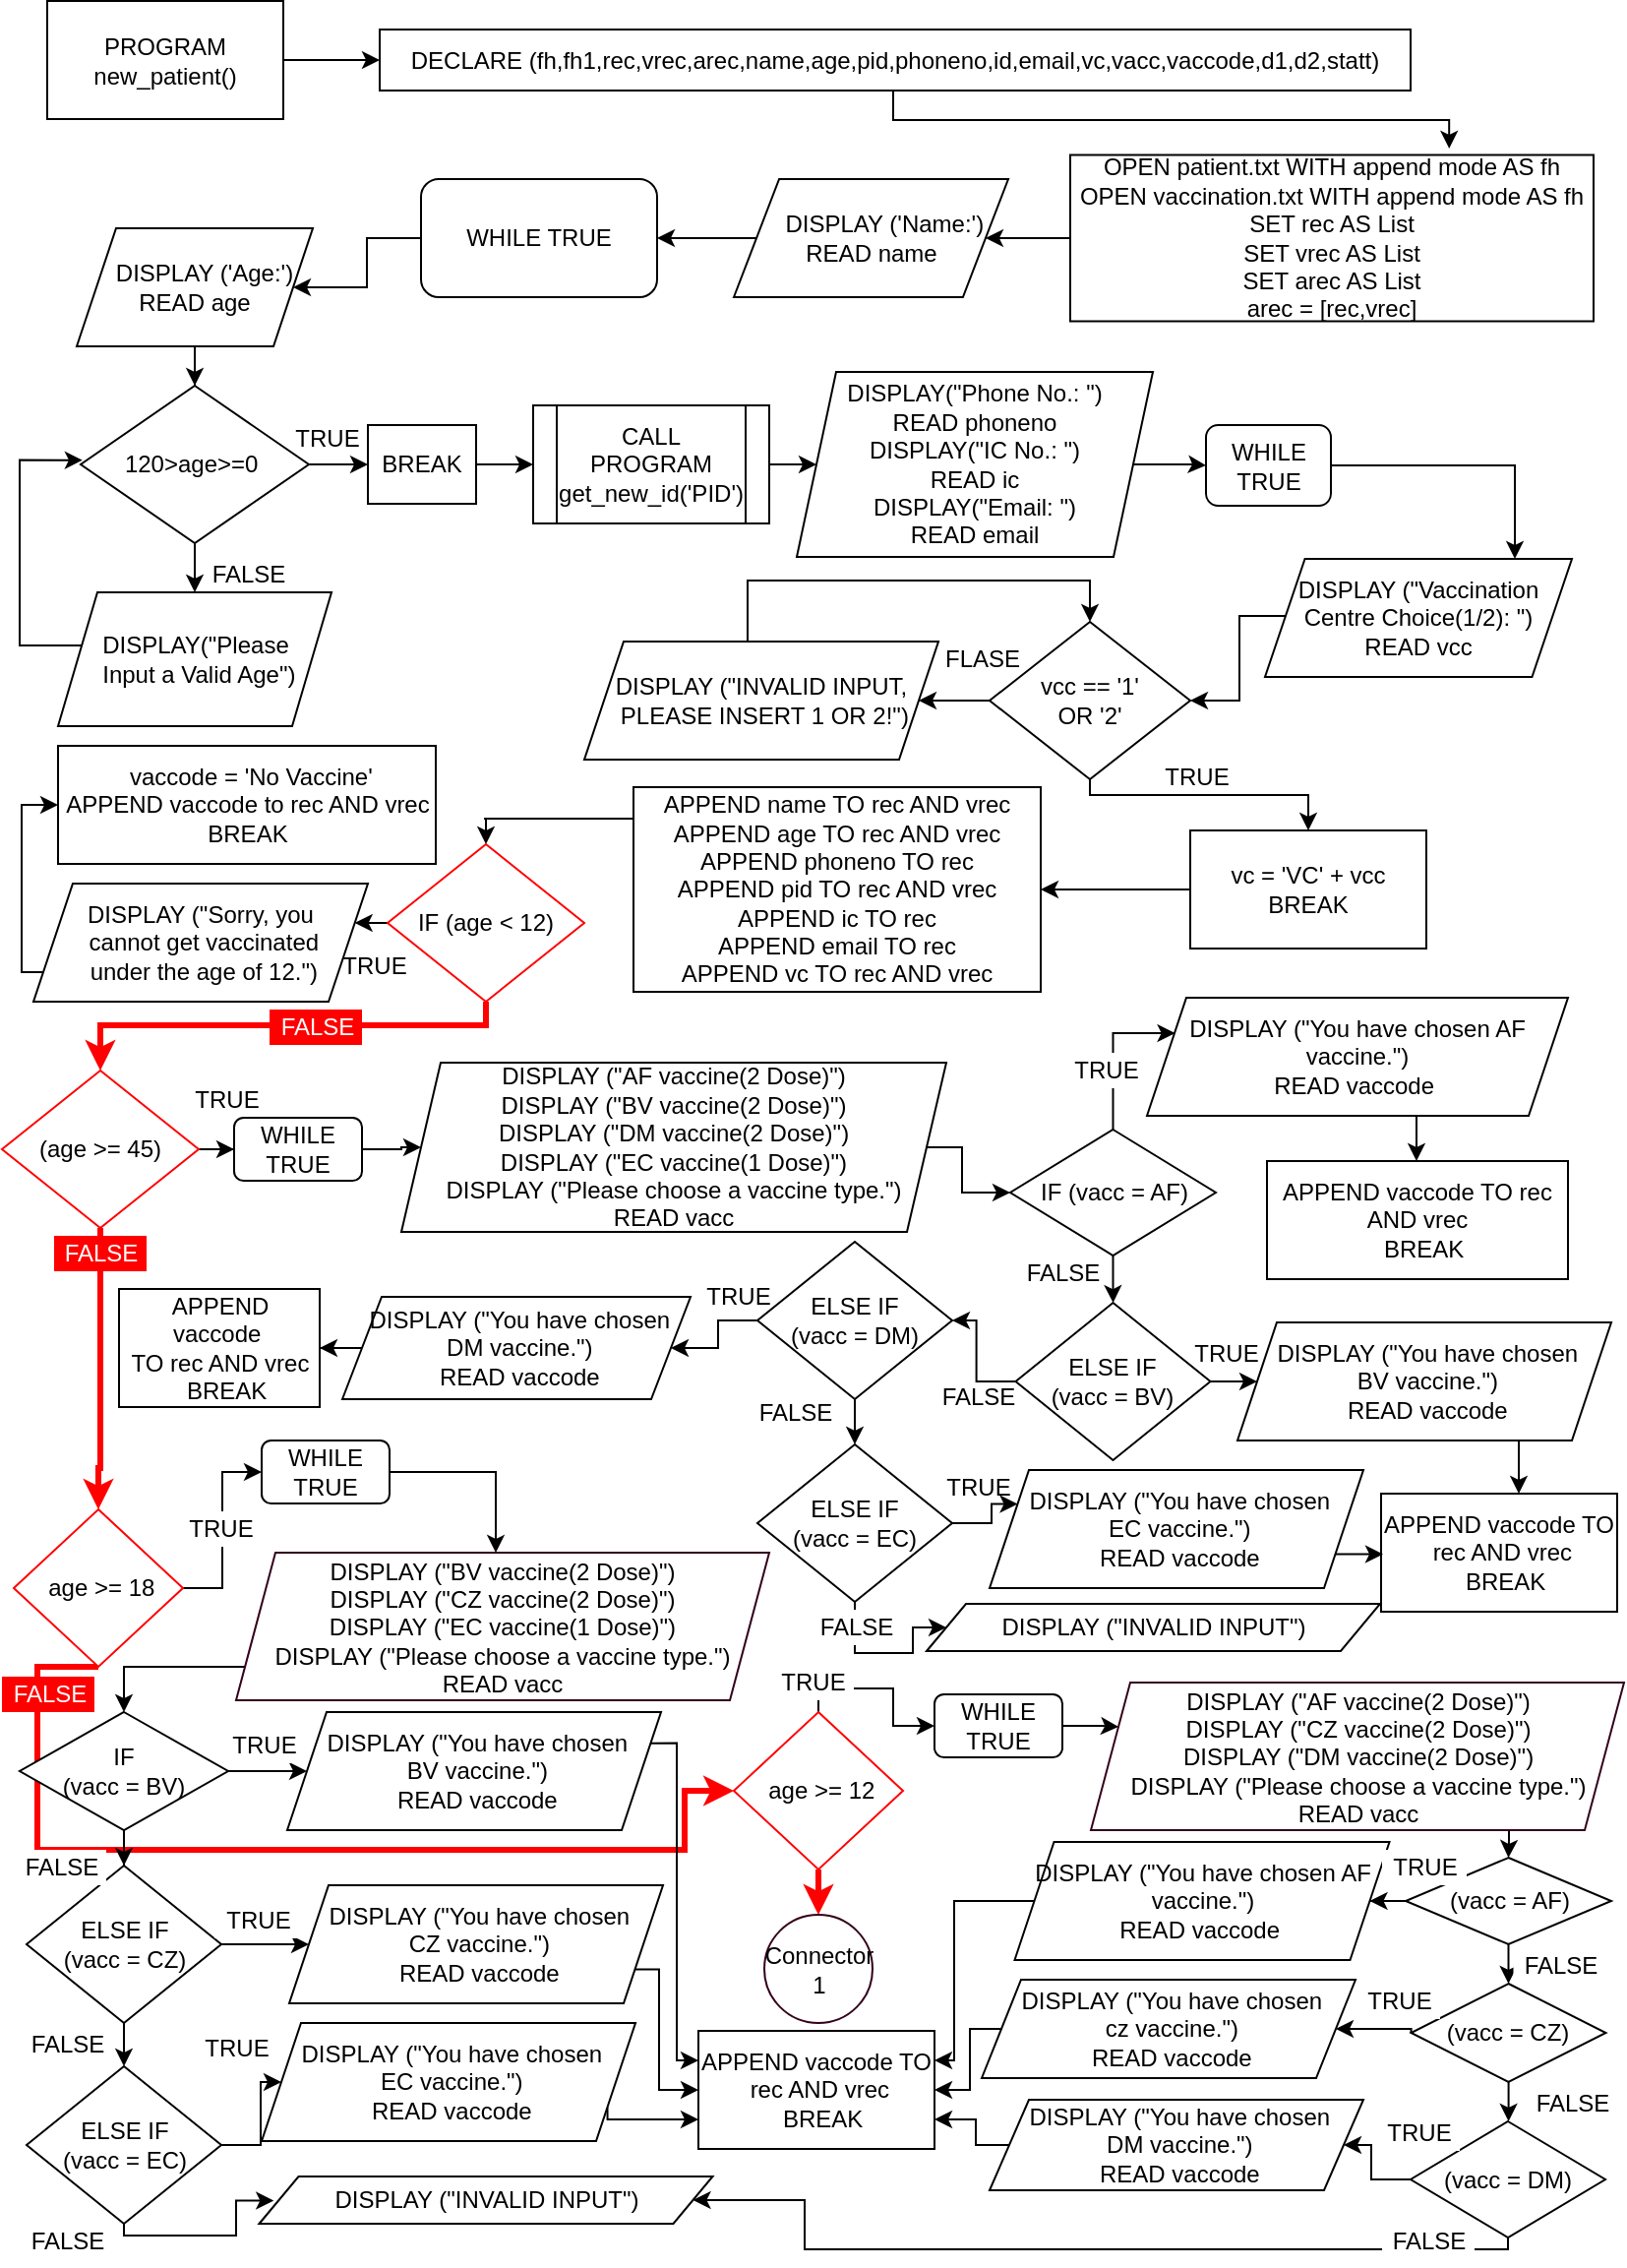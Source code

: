 <mxfile version="15.0.6" type="device" pages="7"><diagram id="2kMkACWXlfGTJXqxRuPT" name="Page-1"><mxGraphModel dx="1541" dy="711" grid="0" gridSize="10" guides="1" tooltips="1" connect="1" arrows="1" fold="1" page="1" pageScale="1" pageWidth="827" pageHeight="1169" math="0" shadow="0"><root><mxCell id="0"/><mxCell id="1" parent="0"/><mxCell id="vKbUMuSHO9UF-Bo0HGdn-6" value="" style="edgeStyle=orthogonalEdgeStyle;rounded=0;orthogonalLoop=1;jettySize=auto;html=1;" parent="1" source="vKbUMuSHO9UF-Bo0HGdn-2" target="vKbUMuSHO9UF-Bo0HGdn-5" edge="1"><mxGeometry relative="1" as="geometry"/></mxCell><mxCell id="vKbUMuSHO9UF-Bo0HGdn-2" value="PROGRAM new_patient()" style="rounded=0;whiteSpace=wrap;html=1;" parent="1" vertex="1"><mxGeometry x="23" y="18.5" width="120" height="60" as="geometry"/></mxCell><mxCell id="vKbUMuSHO9UF-Bo0HGdn-13" style="edgeStyle=orthogonalEdgeStyle;rounded=0;orthogonalLoop=1;jettySize=auto;html=1;entryX=0.724;entryY=-0.039;entryDx=0;entryDy=0;entryPerimeter=0;" parent="1" source="vKbUMuSHO9UF-Bo0HGdn-5" target="vKbUMuSHO9UF-Bo0HGdn-7" edge="1"><mxGeometry relative="1" as="geometry"><Array as="points"><mxPoint x="453" y="79"/><mxPoint x="736" y="79"/></Array></mxGeometry></mxCell><mxCell id="vKbUMuSHO9UF-Bo0HGdn-5" value="&lt;div&gt;&lt;span&gt;DECLARE (fh,fh1,rec,vrec,arec,name,age,pid,phoneno,id,email,vc,vacc,vaccode,d1,d2,statt)&lt;/span&gt;&lt;br&gt;&lt;/div&gt;" style="whiteSpace=wrap;html=1;rounded=0;" parent="1" vertex="1"><mxGeometry x="192" y="33" width="524" height="31" as="geometry"/></mxCell><mxCell id="vKbUMuSHO9UF-Bo0HGdn-15" value="" style="edgeStyle=orthogonalEdgeStyle;rounded=0;orthogonalLoop=1;jettySize=auto;html=1;" parent="1" source="vKbUMuSHO9UF-Bo0HGdn-7" target="vKbUMuSHO9UF-Bo0HGdn-14" edge="1"><mxGeometry relative="1" as="geometry"/></mxCell><mxCell id="vKbUMuSHO9UF-Bo0HGdn-7" value="OPEN patient.txt WITH append mode AS fh&lt;br&gt;OPEN vaccination.txt WITH append mode AS fh&lt;br&gt;&lt;span&gt;SET rec AS List&lt;br&gt;&lt;/span&gt;&lt;span&gt;SET vrec AS List&lt;br&gt;&lt;/span&gt;&lt;span&gt;SET arec AS List&lt;br&gt;arec = [rec,vrec]&lt;br&gt;&lt;/span&gt;" style="whiteSpace=wrap;html=1;rounded=0;" parent="1" vertex="1"><mxGeometry x="543" y="96.75" width="266" height="84.5" as="geometry"/></mxCell><mxCell id="vKbUMuSHO9UF-Bo0HGdn-19" style="edgeStyle=orthogonalEdgeStyle;rounded=0;orthogonalLoop=1;jettySize=auto;html=1;entryX=1;entryY=0.5;entryDx=0;entryDy=0;" parent="1" source="vKbUMuSHO9UF-Bo0HGdn-14" target="vKbUMuSHO9UF-Bo0HGdn-18" edge="1"><mxGeometry relative="1" as="geometry"/></mxCell><mxCell id="vKbUMuSHO9UF-Bo0HGdn-14" value="&lt;div&gt;&amp;nbsp; &amp;nbsp; DISPLAY ('Name:')&lt;/div&gt;&lt;div&gt;READ name&lt;/div&gt;" style="shape=parallelogram;perimeter=parallelogramPerimeter;whiteSpace=wrap;html=1;fixedSize=1;rounded=0;size=23.045;" parent="1" vertex="1"><mxGeometry x="372" y="109" width="139.5" height="60" as="geometry"/></mxCell><mxCell id="vKbUMuSHO9UF-Bo0HGdn-29" style="edgeStyle=orthogonalEdgeStyle;rounded=0;orthogonalLoop=1;jettySize=auto;html=1;entryX=1;entryY=0.5;entryDx=0;entryDy=0;" parent="1" source="vKbUMuSHO9UF-Bo0HGdn-18" target="vKbUMuSHO9UF-Bo0HGdn-28" edge="1"><mxGeometry relative="1" as="geometry"/></mxCell><mxCell id="vKbUMuSHO9UF-Bo0HGdn-18" value="WHILE TRUE" style="rounded=1;whiteSpace=wrap;html=1;" parent="1" vertex="1"><mxGeometry x="213" y="109" width="120" height="60" as="geometry"/></mxCell><mxCell id="vKbUMuSHO9UF-Bo0HGdn-31" value="" style="edgeStyle=orthogonalEdgeStyle;rounded=0;orthogonalLoop=1;jettySize=auto;html=1;" parent="1" source="vKbUMuSHO9UF-Bo0HGdn-28" target="vKbUMuSHO9UF-Bo0HGdn-30" edge="1"><mxGeometry relative="1" as="geometry"/></mxCell><mxCell id="vKbUMuSHO9UF-Bo0HGdn-28" value="&lt;div&gt;&amp;nbsp; &amp;nbsp;DISPLAY ('Age:')&lt;/div&gt;&lt;div&gt;&lt;span&gt;READ age&lt;/span&gt;&lt;/div&gt;" style="shape=parallelogram;perimeter=parallelogramPerimeter;whiteSpace=wrap;html=1;fixedSize=1;" parent="1" vertex="1"><mxGeometry x="38" y="134" width="120" height="60" as="geometry"/></mxCell><mxCell id="vKbUMuSHO9UF-Bo0HGdn-33" value="" style="edgeStyle=orthogonalEdgeStyle;rounded=0;orthogonalLoop=1;jettySize=auto;html=1;" parent="1" source="vKbUMuSHO9UF-Bo0HGdn-30" target="vKbUMuSHO9UF-Bo0HGdn-32" edge="1"><mxGeometry relative="1" as="geometry"/></mxCell><mxCell id="vKbUMuSHO9UF-Bo0HGdn-36" value="" style="edgeStyle=orthogonalEdgeStyle;rounded=0;orthogonalLoop=1;jettySize=auto;html=1;" parent="1" source="vKbUMuSHO9UF-Bo0HGdn-30" target="vKbUMuSHO9UF-Bo0HGdn-35" edge="1"><mxGeometry relative="1" as="geometry"/></mxCell><mxCell id="vKbUMuSHO9UF-Bo0HGdn-30" value="120&amp;gt;age&amp;gt;=0&amp;nbsp;" style="rhombus;whiteSpace=wrap;html=1;" parent="1" vertex="1"><mxGeometry x="40" y="214" width="116" height="80" as="geometry"/></mxCell><mxCell id="vKbUMuSHO9UF-Bo0HGdn-45" style="edgeStyle=orthogonalEdgeStyle;rounded=0;orthogonalLoop=1;jettySize=auto;html=1;entryX=0;entryY=0.5;entryDx=0;entryDy=0;" parent="1" source="vKbUMuSHO9UF-Bo0HGdn-32" target="vKbUMuSHO9UF-Bo0HGdn-44" edge="1"><mxGeometry relative="1" as="geometry"/></mxCell><mxCell id="vKbUMuSHO9UF-Bo0HGdn-32" value="BREAK" style="whiteSpace=wrap;html=1;" parent="1" vertex="1"><mxGeometry x="186" y="234" width="55" height="40" as="geometry"/></mxCell><mxCell id="vKbUMuSHO9UF-Bo0HGdn-34" value="TRUE" style="text;html=1;align=center;verticalAlign=middle;resizable=0;points=[];autosize=1;strokeColor=none;fillColor=none;" parent="1" vertex="1"><mxGeometry x="143" y="232" width="43" height="18" as="geometry"/></mxCell><mxCell id="vKbUMuSHO9UF-Bo0HGdn-37" style="edgeStyle=orthogonalEdgeStyle;rounded=0;orthogonalLoop=1;jettySize=auto;html=1;entryX=0.008;entryY=0.473;entryDx=0;entryDy=0;entryPerimeter=0;" parent="1" source="vKbUMuSHO9UF-Bo0HGdn-35" target="vKbUMuSHO9UF-Bo0HGdn-30" edge="1"><mxGeometry relative="1" as="geometry"><Array as="points"><mxPoint x="9" y="346"/><mxPoint x="9" y="252"/></Array></mxGeometry></mxCell><mxCell id="vKbUMuSHO9UF-Bo0HGdn-35" value="DISPLAY(&quot;Please&lt;br&gt;&amp;nbsp;Input a Valid Age&quot;)" style="shape=parallelogram;perimeter=parallelogramPerimeter;whiteSpace=wrap;html=1;fixedSize=1;" parent="1" vertex="1"><mxGeometry x="28.5" y="319" width="139" height="68" as="geometry"/></mxCell><mxCell id="vKbUMuSHO9UF-Bo0HGdn-38" value="FALSE" style="text;html=1;align=center;verticalAlign=middle;resizable=0;points=[];autosize=1;strokeColor=none;fillColor=none;" parent="1" vertex="1"><mxGeometry x="101" y="301" width="47" height="18" as="geometry"/></mxCell><mxCell id="vKbUMuSHO9UF-Bo0HGdn-47" value="" style="edgeStyle=orthogonalEdgeStyle;rounded=0;orthogonalLoop=1;jettySize=auto;html=1;" parent="1" source="vKbUMuSHO9UF-Bo0HGdn-44" target="vKbUMuSHO9UF-Bo0HGdn-46" edge="1"><mxGeometry relative="1" as="geometry"/></mxCell><mxCell id="vKbUMuSHO9UF-Bo0HGdn-44" value="CALL PROGRAM get_new_id('PID')" style="shape=process;whiteSpace=wrap;html=1;backgroundOutline=1;" parent="1" vertex="1"><mxGeometry x="270" y="224" width="120" height="60" as="geometry"/></mxCell><mxCell id="vKbUMuSHO9UF-Bo0HGdn-49" style="edgeStyle=orthogonalEdgeStyle;rounded=0;orthogonalLoop=1;jettySize=auto;html=1;" parent="1" source="vKbUMuSHO9UF-Bo0HGdn-46" target="vKbUMuSHO9UF-Bo0HGdn-48" edge="1"><mxGeometry relative="1" as="geometry"/></mxCell><mxCell id="vKbUMuSHO9UF-Bo0HGdn-46" value="&lt;div&gt;DISPLAY(&quot;Phone No.: &quot;)&lt;/div&gt;&lt;div&gt;READ phoneno&lt;/div&gt;&lt;div&gt;DISPLAY(&quot;IC No.: &quot;)&lt;/div&gt;&lt;div&gt;&lt;span&gt;READ ic&lt;/span&gt;&lt;/div&gt;&lt;div&gt;DISPLAY(&quot;Email: &quot;)&lt;/div&gt;&lt;div&gt;READ email&lt;/div&gt;" style="shape=parallelogram;perimeter=parallelogramPerimeter;whiteSpace=wrap;html=1;fixedSize=1;" parent="1" vertex="1"><mxGeometry x="404" y="207" width="181" height="94" as="geometry"/></mxCell><mxCell id="vKbUMuSHO9UF-Bo0HGdn-52" value="" style="edgeStyle=orthogonalEdgeStyle;rounded=0;orthogonalLoop=1;jettySize=auto;html=1;" parent="1" source="vKbUMuSHO9UF-Bo0HGdn-48" target="vKbUMuSHO9UF-Bo0HGdn-51" edge="1"><mxGeometry relative="1" as="geometry"><Array as="points"><mxPoint x="769" y="254"/></Array></mxGeometry></mxCell><mxCell id="vKbUMuSHO9UF-Bo0HGdn-48" value="WHILE TRUE" style="rounded=1;whiteSpace=wrap;html=1;" parent="1" vertex="1"><mxGeometry x="612" y="234" width="63.5" height="41" as="geometry"/></mxCell><mxCell id="vKbUMuSHO9UF-Bo0HGdn-56" value="" style="edgeStyle=orthogonalEdgeStyle;rounded=0;orthogonalLoop=1;jettySize=auto;html=1;entryX=1;entryY=0.5;entryDx=0;entryDy=0;" parent="1" source="vKbUMuSHO9UF-Bo0HGdn-51" target="vKbUMuSHO9UF-Bo0HGdn-55" edge="1"><mxGeometry relative="1" as="geometry"><Array as="points"><mxPoint x="629" y="331"/><mxPoint x="629" y="374"/></Array></mxGeometry></mxCell><mxCell id="vKbUMuSHO9UF-Bo0HGdn-51" value="DISPLAY (&quot;Vaccination Centre Choice(1/2): &quot;)&lt;br&gt;READ vcc" style="shape=parallelogram;perimeter=parallelogramPerimeter;whiteSpace=wrap;html=1;fixedSize=1;rounded=1;size=20.273;arcSize=0;" parent="1" vertex="1"><mxGeometry x="642" y="302" width="156" height="60" as="geometry"/></mxCell><mxCell id="vKbUMuSHO9UF-Bo0HGdn-58" value="" style="edgeStyle=orthogonalEdgeStyle;rounded=0;orthogonalLoop=1;jettySize=auto;html=1;" parent="1" source="vKbUMuSHO9UF-Bo0HGdn-55" target="vKbUMuSHO9UF-Bo0HGdn-57" edge="1"><mxGeometry relative="1" as="geometry"><Array as="points"><mxPoint x="553" y="422"/></Array></mxGeometry></mxCell><mxCell id="vKbUMuSHO9UF-Bo0HGdn-60" value="" style="edgeStyle=orthogonalEdgeStyle;rounded=0;orthogonalLoop=1;jettySize=auto;html=1;" parent="1" source="vKbUMuSHO9UF-Bo0HGdn-55" target="vKbUMuSHO9UF-Bo0HGdn-59" edge="1"><mxGeometry relative="1" as="geometry"/></mxCell><mxCell id="vKbUMuSHO9UF-Bo0HGdn-55" value="vcc == '1' &lt;br&gt;OR '2'" style="rhombus;whiteSpace=wrap;html=1;rounded=1;arcSize=0;" parent="1" vertex="1"><mxGeometry x="502" y="334" width="102" height="80" as="geometry"/></mxCell><mxCell id="vKbUMuSHO9UF-Bo0HGdn-67" value="" style="edgeStyle=orthogonalEdgeStyle;rounded=0;orthogonalLoop=1;jettySize=auto;html=1;" parent="1" source="vKbUMuSHO9UF-Bo0HGdn-57" target="vKbUMuSHO9UF-Bo0HGdn-66" edge="1"><mxGeometry relative="1" as="geometry"/></mxCell><mxCell id="vKbUMuSHO9UF-Bo0HGdn-57" value="vc = 'VC' + vcc&lt;br&gt;BREAK" style="whiteSpace=wrap;html=1;rounded=1;arcSize=0;" parent="1" vertex="1"><mxGeometry x="604" y="440" width="120" height="60" as="geometry"/></mxCell><mxCell id="vKbUMuSHO9UF-Bo0HGdn-61" style="edgeStyle=orthogonalEdgeStyle;rounded=0;orthogonalLoop=1;jettySize=auto;html=1;entryX=0.5;entryY=0;entryDx=0;entryDy=0;" parent="1" source="vKbUMuSHO9UF-Bo0HGdn-59" target="vKbUMuSHO9UF-Bo0HGdn-55" edge="1"><mxGeometry relative="1" as="geometry"><Array as="points"><mxPoint x="379" y="313"/><mxPoint x="553" y="313"/></Array></mxGeometry></mxCell><mxCell id="vKbUMuSHO9UF-Bo0HGdn-59" value="DISPLAY (&quot;INVALID INPUT,&lt;br&gt;&amp;nbsp;PLEASE INSERT 1 OR 2!&quot;)" style="shape=parallelogram;perimeter=parallelogramPerimeter;whiteSpace=wrap;html=1;fixedSize=1;rounded=1;arcSize=0;" parent="1" vertex="1"><mxGeometry x="296" y="344" width="180" height="60" as="geometry"/></mxCell><mxCell id="vKbUMuSHO9UF-Bo0HGdn-62" value="TRUE" style="text;html=1;align=center;verticalAlign=middle;resizable=0;points=[];autosize=1;strokeColor=none;fillColor=none;" parent="1" vertex="1"><mxGeometry x="585" y="404" width="43" height="18" as="geometry"/></mxCell><mxCell id="vKbUMuSHO9UF-Bo0HGdn-65" value="FLASE" style="text;html=1;align=center;verticalAlign=middle;resizable=0;points=[];autosize=1;strokeColor=none;fillColor=none;" parent="1" vertex="1"><mxGeometry x="474" y="344" width="48" height="18" as="geometry"/></mxCell><mxCell id="vKbUMuSHO9UF-Bo0HGdn-69" value="" style="edgeStyle=orthogonalEdgeStyle;rounded=0;orthogonalLoop=1;jettySize=auto;html=1;entryX=0.5;entryY=0;entryDx=0;entryDy=0;" parent="1" source="vKbUMuSHO9UF-Bo0HGdn-66" target="vKbUMuSHO9UF-Bo0HGdn-68" edge="1"><mxGeometry relative="1" as="geometry"><Array as="points"><mxPoint x="245" y="434"/><mxPoint x="245" y="434"/></Array></mxGeometry></mxCell><mxCell id="vKbUMuSHO9UF-Bo0HGdn-66" value="&lt;div&gt;APPEND name TO rec AND vrec&lt;/div&gt;&lt;div&gt;&lt;span&gt;APPEND age TO rec AND vrec&lt;/span&gt;&lt;/div&gt;&lt;div&gt;&lt;span&gt;APPEND phoneno TO rec&lt;/span&gt;&lt;/div&gt;&lt;div&gt;&lt;span&gt;APPEND pid TO rec AND vrec&lt;/span&gt;&lt;/div&gt;&lt;div&gt;&lt;span&gt;APPEND ic TO rec&lt;/span&gt;&lt;/div&gt;&lt;div&gt;&lt;span&gt;APPEND email TO rec&lt;/span&gt;&lt;/div&gt;&lt;div&gt;&lt;span&gt;APPEND vc TO rec AND vrec&lt;/span&gt;&lt;/div&gt;" style="whiteSpace=wrap;html=1;rounded=1;arcSize=0;" parent="1" vertex="1"><mxGeometry x="321" y="418" width="207" height="104" as="geometry"/></mxCell><mxCell id="vKbUMuSHO9UF-Bo0HGdn-71" value="" style="edgeStyle=orthogonalEdgeStyle;rounded=0;orthogonalLoop=1;jettySize=auto;html=1;" parent="1" source="vKbUMuSHO9UF-Bo0HGdn-68" target="vKbUMuSHO9UF-Bo0HGdn-70" edge="1"><mxGeometry relative="1" as="geometry"><Array as="points"><mxPoint x="155" y="497"/><mxPoint x="155" y="497"/></Array></mxGeometry></mxCell><mxCell id="vKbUMuSHO9UF-Bo0HGdn-80" value="" style="edgeStyle=orthogonalEdgeStyle;rounded=0;orthogonalLoop=1;jettySize=auto;html=1;entryX=0.5;entryY=0;entryDx=0;entryDy=0;strokeColor=#FF0000;strokeWidth=3;" parent="1" source="vKbUMuSHO9UF-Bo0HGdn-68" target="vKbUMuSHO9UF-Bo0HGdn-79" edge="1"><mxGeometry relative="1" as="geometry"><Array as="points"><mxPoint x="246" y="539"/><mxPoint x="50" y="539"/></Array></mxGeometry></mxCell><mxCell id="vKbUMuSHO9UF-Bo0HGdn-68" value="IF (age &lt; 12)" style="rhombus;whiteSpace=wrap;html=1;rounded=1;arcSize=0;strokeColor=#FF0000;" parent="1" vertex="1"><mxGeometry x="196" y="447" width="100" height="80" as="geometry"/></mxCell><mxCell id="vKbUMuSHO9UF-Bo0HGdn-75" value="" style="edgeStyle=orthogonalEdgeStyle;rounded=0;orthogonalLoop=1;jettySize=auto;html=1;" parent="1" source="vKbUMuSHO9UF-Bo0HGdn-70" target="vKbUMuSHO9UF-Bo0HGdn-74" edge="1"><mxGeometry relative="1" as="geometry"><Array as="points"><mxPoint x="10" y="512"/><mxPoint x="10" y="427"/></Array></mxGeometry></mxCell><mxCell id="vKbUMuSHO9UF-Bo0HGdn-70" value="DISPLAY (&quot;Sorry, you&lt;br&gt;&amp;nbsp;cannot get vaccinated&lt;br&gt;&amp;nbsp;under the age of 12.&quot;)" style="shape=parallelogram;perimeter=parallelogramPerimeter;whiteSpace=wrap;html=1;fixedSize=1;rounded=1;arcSize=0;" parent="1" vertex="1"><mxGeometry x="16" y="467" width="170" height="60" as="geometry"/></mxCell><mxCell id="vKbUMuSHO9UF-Bo0HGdn-74" value="&lt;div&gt;&amp;nbsp;vaccode = 'No Vaccine'&lt;/div&gt;&lt;div&gt;&lt;span&gt;APPEND vaccode to rec AND vrec&lt;/span&gt;&lt;/div&gt;&lt;div&gt;&lt;span&gt;BREAK&lt;/span&gt;&lt;/div&gt;" style="whiteSpace=wrap;html=1;rounded=1;arcSize=0;" parent="1" vertex="1"><mxGeometry x="28.5" y="397" width="192" height="60" as="geometry"/></mxCell><mxCell id="vKbUMuSHO9UF-Bo0HGdn-78" value="TRUE" style="text;html=1;align=center;verticalAlign=middle;resizable=0;points=[];autosize=1;strokeColor=none;fillColor=none;" parent="1" vertex="1"><mxGeometry x="167.5" y="500" width="43" height="18" as="geometry"/></mxCell><mxCell id="vKbUMuSHO9UF-Bo0HGdn-85" style="edgeStyle=orthogonalEdgeStyle;rounded=0;orthogonalLoop=1;jettySize=auto;html=1;" parent="1" source="vKbUMuSHO9UF-Bo0HGdn-79" target="vKbUMuSHO9UF-Bo0HGdn-84" edge="1"><mxGeometry relative="1" as="geometry"/></mxCell><mxCell id="3JOy8G44SnKJlQGtDlSD-65" style="edgeStyle=orthogonalEdgeStyle;rounded=0;orthogonalLoop=1;jettySize=auto;html=1;entryX=0.5;entryY=0;entryDx=0;entryDy=0;strokeColor=#FF0000;strokeWidth=3;" parent="1" source="vKbUMuSHO9UF-Bo0HGdn-79" target="3JOy8G44SnKJlQGtDlSD-62" edge="1"><mxGeometry relative="1" as="geometry"><Array as="points"><mxPoint x="50" y="764"/><mxPoint x="49" y="764"/></Array></mxGeometry></mxCell><mxCell id="vKbUMuSHO9UF-Bo0HGdn-79" value="(age &amp;gt;= 45)" style="rhombus;whiteSpace=wrap;html=1;rounded=1;arcSize=0;strokeColor=#FF0000;" parent="1" vertex="1"><mxGeometry y="562" width="100" height="80" as="geometry"/></mxCell><mxCell id="3JOy8G44SnKJlQGtDlSD-2" style="edgeStyle=orthogonalEdgeStyle;rounded=0;orthogonalLoop=1;jettySize=auto;html=1;entryX=0;entryY=0.5;entryDx=0;entryDy=0;" parent="1" source="vKbUMuSHO9UF-Bo0HGdn-84" target="3JOy8G44SnKJlQGtDlSD-1" edge="1"><mxGeometry relative="1" as="geometry"/></mxCell><mxCell id="vKbUMuSHO9UF-Bo0HGdn-84" value="WHILE TRUE" style="rounded=1;whiteSpace=wrap;html=1;" parent="1" vertex="1"><mxGeometry x="118" y="586" width="65" height="32" as="geometry"/></mxCell><mxCell id="3JOy8G44SnKJlQGtDlSD-4" value="" style="edgeStyle=orthogonalEdgeStyle;rounded=0;orthogonalLoop=1;jettySize=auto;html=1;" parent="1" source="3JOy8G44SnKJlQGtDlSD-1" target="3JOy8G44SnKJlQGtDlSD-3" edge="1"><mxGeometry relative="1" as="geometry"><Array as="points"><mxPoint x="488" y="601"/><mxPoint x="488" y="624"/></Array></mxGeometry></mxCell><mxCell id="3JOy8G44SnKJlQGtDlSD-1" value="&lt;div&gt;DISPLAY (&quot;AF vaccine(2 Dose)&quot;)&lt;/div&gt;&lt;div&gt;&lt;span&gt;DISPLAY (&quot;BV vaccine(2 Dose)&quot;)&lt;/span&gt;&lt;/div&gt;&lt;div&gt;&lt;span&gt;&#9;&lt;/span&gt;DISPLAY (&quot;DM vaccine(2 Dose)&quot;)&lt;/div&gt;&lt;div&gt;&lt;span&gt;&#9;&lt;/span&gt;DISPLAY (&quot;EC vaccine(1 Dose)&quot;)&lt;/div&gt;&lt;div&gt;&lt;span&gt;&#9;&lt;/span&gt;DISPLAY (&quot;Please choose a vaccine type.&quot;)&lt;/div&gt;&lt;div&gt;&lt;span&gt;&#9;&lt;/span&gt;READ vacc&lt;/div&gt;" style="shape=parallelogram;perimeter=parallelogramPerimeter;whiteSpace=wrap;html=1;fixedSize=1;" parent="1" vertex="1"><mxGeometry x="203" y="558" width="277" height="86" as="geometry"/></mxCell><mxCell id="3JOy8G44SnKJlQGtDlSD-20" style="edgeStyle=orthogonalEdgeStyle;rounded=0;orthogonalLoop=1;jettySize=auto;html=1;entryX=0;entryY=0.25;entryDx=0;entryDy=0;" parent="1" source="3JOy8G44SnKJlQGtDlSD-3" target="3JOy8G44SnKJlQGtDlSD-19" edge="1"><mxGeometry relative="1" as="geometry"><Array as="points"><mxPoint x="565" y="543"/></Array></mxGeometry></mxCell><mxCell id="3JOy8G44SnKJlQGtDlSD-23" style="edgeStyle=orthogonalEdgeStyle;rounded=0;orthogonalLoop=1;jettySize=auto;html=1;" parent="1" source="3JOy8G44SnKJlQGtDlSD-3" target="3JOy8G44SnKJlQGtDlSD-14" edge="1"><mxGeometry relative="1" as="geometry"/></mxCell><mxCell id="3JOy8G44SnKJlQGtDlSD-3" value="IF (vacc = AF)" style="rhombus;whiteSpace=wrap;html=1;" parent="1" vertex="1"><mxGeometry x="512.5" y="592" width="104.5" height="64" as="geometry"/></mxCell><mxCell id="3JOy8G44SnKJlQGtDlSD-25" value="" style="edgeStyle=orthogonalEdgeStyle;rounded=0;orthogonalLoop=1;jettySize=auto;html=1;" parent="1" source="3JOy8G44SnKJlQGtDlSD-14" target="3JOy8G44SnKJlQGtDlSD-24" edge="1"><mxGeometry relative="1" as="geometry"/></mxCell><mxCell id="3JOy8G44SnKJlQGtDlSD-29" value="" style="edgeStyle=orthogonalEdgeStyle;rounded=0;orthogonalLoop=1;jettySize=auto;html=1;" parent="1" source="3JOy8G44SnKJlQGtDlSD-14" target="3JOy8G44SnKJlQGtDlSD-28" edge="1"><mxGeometry relative="1" as="geometry"/></mxCell><mxCell id="3JOy8G44SnKJlQGtDlSD-14" value="ELSE IF &lt;br&gt;(vacc = BV)" style="rhombus;whiteSpace=wrap;html=1;" parent="1" vertex="1"><mxGeometry x="515.25" y="680" width="99" height="80" as="geometry"/></mxCell><mxCell id="3JOy8G44SnKJlQGtDlSD-22" value="" style="edgeStyle=orthogonalEdgeStyle;rounded=0;orthogonalLoop=1;jettySize=auto;html=1;" parent="1" source="3JOy8G44SnKJlQGtDlSD-19" target="3JOy8G44SnKJlQGtDlSD-21" edge="1"><mxGeometry relative="1" as="geometry"><Array as="points"><mxPoint x="719" y="592"/><mxPoint x="719" y="592"/></Array></mxGeometry></mxCell><mxCell id="3JOy8G44SnKJlQGtDlSD-19" value="&lt;div&gt;DISPLAY (&quot;You have chosen AF vaccine.&quot;)&lt;/div&gt;&lt;div&gt;&lt;span&gt;READ vaccode&amp;nbsp;&lt;/span&gt;&lt;/div&gt;" style="shape=parallelogram;perimeter=parallelogramPerimeter;whiteSpace=wrap;html=1;fixedSize=1;" parent="1" vertex="1"><mxGeometry x="582" y="525" width="214" height="60" as="geometry"/></mxCell><mxCell id="3JOy8G44SnKJlQGtDlSD-21" value="&lt;div&gt;APPEND vaccode TO rec AND vrec&lt;/div&gt;&lt;div&gt;&lt;span&gt;&#9;&lt;/span&gt;&amp;nbsp; BREAK&lt;/div&gt;" style="whiteSpace=wrap;html=1;" parent="1" vertex="1"><mxGeometry x="643" y="608" width="153" height="60" as="geometry"/></mxCell><mxCell id="3JOy8G44SnKJlQGtDlSD-27" value="" style="edgeStyle=orthogonalEdgeStyle;rounded=0;orthogonalLoop=1;jettySize=auto;html=1;" parent="1" source="3JOy8G44SnKJlQGtDlSD-24" target="3JOy8G44SnKJlQGtDlSD-26" edge="1"><mxGeometry relative="1" as="geometry"><Array as="points"><mxPoint x="771" y="763"/><mxPoint x="771" y="763"/></Array></mxGeometry></mxCell><mxCell id="3JOy8G44SnKJlQGtDlSD-24" value="&lt;div&gt;&amp;nbsp;DISPLAY (&quot;You have chosen&lt;/div&gt;&lt;div&gt;&amp;nbsp;BV vaccine.&quot;)&lt;/div&gt;&lt;div&gt;&lt;span&gt;&#9;&lt;/span&gt;&amp;nbsp; READ vaccode&amp;nbsp;&lt;/div&gt;" style="shape=parallelogram;perimeter=parallelogramPerimeter;whiteSpace=wrap;html=1;fixedSize=1;" parent="1" vertex="1"><mxGeometry x="628" y="690" width="190" height="60" as="geometry"/></mxCell><mxCell id="3JOy8G44SnKJlQGtDlSD-26" value="&lt;div&gt;APPEND vaccode TO&lt;/div&gt;&lt;div&gt;&amp;nbsp;&lt;span&gt;rec AND vrec&lt;/span&gt;&lt;/div&gt;&lt;div&gt;&lt;span&gt;&#9;&lt;/span&gt;&amp;nbsp; BREAK&lt;/div&gt;" style="whiteSpace=wrap;html=1;" parent="1" vertex="1"><mxGeometry x="701" y="777" width="120" height="60" as="geometry"/></mxCell><mxCell id="3JOy8G44SnKJlQGtDlSD-32" style="edgeStyle=orthogonalEdgeStyle;rounded=0;orthogonalLoop=1;jettySize=auto;html=1;exitX=0;exitY=0.5;exitDx=0;exitDy=0;" parent="1" source="3JOy8G44SnKJlQGtDlSD-28" target="3JOy8G44SnKJlQGtDlSD-30" edge="1"><mxGeometry relative="1" as="geometry"/></mxCell><mxCell id="3JOy8G44SnKJlQGtDlSD-47" style="edgeStyle=orthogonalEdgeStyle;rounded=0;orthogonalLoop=1;jettySize=auto;html=1;" parent="1" source="3JOy8G44SnKJlQGtDlSD-28" target="3JOy8G44SnKJlQGtDlSD-46" edge="1"><mxGeometry relative="1" as="geometry"/></mxCell><mxCell id="3JOy8G44SnKJlQGtDlSD-28" value="ELSE IF &lt;br&gt;(vacc = DM)" style="rhombus;whiteSpace=wrap;html=1;" parent="1" vertex="1"><mxGeometry x="384" y="649" width="99" height="80" as="geometry"/></mxCell><mxCell id="3JOy8G44SnKJlQGtDlSD-34" style="edgeStyle=orthogonalEdgeStyle;rounded=0;orthogonalLoop=1;jettySize=auto;html=1;exitX=0;exitY=0.5;exitDx=0;exitDy=0;" parent="1" source="3JOy8G44SnKJlQGtDlSD-30" target="3JOy8G44SnKJlQGtDlSD-31" edge="1"><mxGeometry relative="1" as="geometry"/></mxCell><mxCell id="3JOy8G44SnKJlQGtDlSD-30" value="&lt;div&gt;&amp;nbsp;DISPLAY (&quot;You have chosen&lt;/div&gt;&lt;div&gt;&amp;nbsp;DM vaccine.&quot;)&lt;/div&gt;&lt;div&gt;&lt;span&gt;&#9;&lt;/span&gt;&amp;nbsp; READ vaccode&amp;nbsp;&lt;/div&gt;" style="shape=parallelogram;perimeter=parallelogramPerimeter;whiteSpace=wrap;html=1;fixedSize=1;" parent="1" vertex="1"><mxGeometry x="173" y="677" width="177" height="52" as="geometry"/></mxCell><mxCell id="3JOy8G44SnKJlQGtDlSD-31" value="&lt;div&gt;APPEND vaccode&amp;nbsp;&lt;/div&gt;&lt;div&gt;TO&lt;span&gt;&amp;nbsp;&lt;/span&gt;&lt;span&gt;rec AND vrec&lt;/span&gt;&lt;/div&gt;&lt;div&gt;&lt;span&gt;&#9;&lt;/span&gt;&amp;nbsp; BREAK&lt;/div&gt;" style="whiteSpace=wrap;html=1;" parent="1" vertex="1"><mxGeometry x="59.5" y="673" width="102" height="60" as="geometry"/></mxCell><mxCell id="3JOy8G44SnKJlQGtDlSD-35" value="TRUE" style="text;html=1;align=center;verticalAlign=middle;resizable=0;points=[];autosize=1;strokeColor=none;fillColor=none;" parent="1" vertex="1"><mxGeometry x="600" y="697" width="43" height="18" as="geometry"/></mxCell><mxCell id="3JOy8G44SnKJlQGtDlSD-36" value="TRUE" style="text;html=1;align=center;verticalAlign=middle;resizable=0;points=[];autosize=1;fillColor=#FFFFFF;" parent="1" vertex="1"><mxGeometry x="539" y="553" width="43" height="18" as="geometry"/></mxCell><mxCell id="3JOy8G44SnKJlQGtDlSD-37" value="TRUE" style="text;html=1;align=center;verticalAlign=middle;resizable=0;points=[];autosize=1;strokeColor=none;fillColor=none;" parent="1" vertex="1"><mxGeometry x="352" y="668" width="43" height="18" as="geometry"/></mxCell><mxCell id="3JOy8G44SnKJlQGtDlSD-41" value="FALSE" style="text;html=1;align=center;verticalAlign=middle;resizable=0;points=[];autosize=1;strokeColor=none;fillColor=none;" parent="1" vertex="1"><mxGeometry x="515.25" y="656" width="47" height="18" as="geometry"/></mxCell><mxCell id="3JOy8G44SnKJlQGtDlSD-42" value="FALSE" style="text;html=1;align=center;verticalAlign=middle;resizable=0;points=[];autosize=1;strokeColor=none;fillColor=none;" parent="1" vertex="1"><mxGeometry x="472" y="719" width="47" height="18" as="geometry"/></mxCell><mxCell id="3JOy8G44SnKJlQGtDlSD-43" value="FALSE" style="text;html=1;align=center;verticalAlign=middle;resizable=0;points=[];autosize=1;strokeColor=none;" parent="1" vertex="1"><mxGeometry x="379" y="727" width="47" height="18" as="geometry"/></mxCell><mxCell id="3JOy8G44SnKJlQGtDlSD-51" style="edgeStyle=orthogonalEdgeStyle;rounded=0;orthogonalLoop=1;jettySize=auto;html=1;exitX=1;exitY=0.75;exitDx=0;exitDy=0;" parent="1" source="3JOy8G44SnKJlQGtDlSD-44" edge="1"><mxGeometry relative="1" as="geometry"><mxPoint x="702" y="808" as="targetPoint"/></mxGeometry></mxCell><mxCell id="3JOy8G44SnKJlQGtDlSD-44" value="&lt;div&gt;&amp;nbsp;DISPLAY (&quot;You have chosen&lt;/div&gt;&lt;div&gt;&amp;nbsp;EC vaccine.&quot;)&lt;/div&gt;&lt;div&gt;&lt;span&gt;&#9;&lt;/span&gt;&amp;nbsp; READ vaccode&amp;nbsp;&lt;/div&gt;" style="shape=parallelogram;perimeter=parallelogramPerimeter;whiteSpace=wrap;html=1;fixedSize=1;" parent="1" vertex="1"><mxGeometry x="502" y="765" width="190" height="60" as="geometry"/></mxCell><mxCell id="3JOy8G44SnKJlQGtDlSD-48" style="edgeStyle=orthogonalEdgeStyle;rounded=0;orthogonalLoop=1;jettySize=auto;html=1;entryX=0;entryY=0.25;entryDx=0;entryDy=0;" parent="1" source="3JOy8G44SnKJlQGtDlSD-46" target="3JOy8G44SnKJlQGtDlSD-44" edge="1"><mxGeometry relative="1" as="geometry"/></mxCell><mxCell id="3JOy8G44SnKJlQGtDlSD-60" style="edgeStyle=orthogonalEdgeStyle;rounded=0;orthogonalLoop=1;jettySize=auto;html=1;entryX=0;entryY=0.5;entryDx=0;entryDy=0;" parent="1" source="3JOy8G44SnKJlQGtDlSD-46" target="3JOy8G44SnKJlQGtDlSD-58" edge="1"><mxGeometry relative="1" as="geometry"><Array as="points"><mxPoint x="434" y="858"/><mxPoint x="463" y="858"/><mxPoint x="463" y="845"/></Array></mxGeometry></mxCell><mxCell id="3JOy8G44SnKJlQGtDlSD-46" value="ELSE IF &lt;br&gt;(vacc = EC)" style="rhombus;whiteSpace=wrap;html=1;" parent="1" vertex="1"><mxGeometry x="384" y="752" width="99" height="80" as="geometry"/></mxCell><mxCell id="3JOy8G44SnKJlQGtDlSD-52" value="TRUE" style="text;html=1;align=center;verticalAlign=middle;resizable=0;points=[];autosize=1;strokeColor=none;" parent="1" vertex="1"><mxGeometry x="474" y="765" width="43" height="18" as="geometry"/></mxCell><mxCell id="3JOy8G44SnKJlQGtDlSD-53" value="FALSE" style="text;html=1;align=center;verticalAlign=middle;resizable=0;points=[];autosize=1;strokeColor=none;fillColor=#ffffff;" parent="1" vertex="1"><mxGeometry x="410" y="836" width="47" height="18" as="geometry"/></mxCell><mxCell id="3JOy8G44SnKJlQGtDlSD-58" value="DISPLAY (&quot;INVALID INPUT&quot;)" style="shape=parallelogram;perimeter=parallelogramPerimeter;whiteSpace=wrap;html=1;fixedSize=1;" parent="1" vertex="1"><mxGeometry x="470" y="833" width="230.5" height="24" as="geometry"/></mxCell><mxCell id="3JOy8G44SnKJlQGtDlSD-80" style="edgeStyle=orthogonalEdgeStyle;rounded=0;orthogonalLoop=1;jettySize=auto;html=1;entryX=0;entryY=0.5;entryDx=0;entryDy=0;strokeColor=#000000;strokeWidth=1;" parent="1" source="3JOy8G44SnKJlQGtDlSD-62" target="3JOy8G44SnKJlQGtDlSD-79" edge="1"><mxGeometry relative="1" as="geometry"/></mxCell><mxCell id="3JOy8G44SnKJlQGtDlSD-115" style="edgeStyle=orthogonalEdgeStyle;rounded=0;orthogonalLoop=1;jettySize=auto;html=1;entryX=0;entryY=0.5;entryDx=0;entryDy=0;strokeWidth=3;strokeColor=#FF0000;exitX=0.5;exitY=1;exitDx=0;exitDy=0;" parent="1" source="3JOy8G44SnKJlQGtDlSD-62" target="3JOy8G44SnKJlQGtDlSD-111" edge="1"><mxGeometry relative="1" as="geometry"><Array as="points"><mxPoint x="18" y="865"/><mxPoint x="18" y="958"/><mxPoint x="347" y="958"/><mxPoint x="347" y="928"/></Array></mxGeometry></mxCell><mxCell id="3JOy8G44SnKJlQGtDlSD-62" value="&amp;nbsp;age &amp;gt;= 18" style="rhombus;whiteSpace=wrap;html=1;strokeColor=#FF0000;" parent="1" vertex="1"><mxGeometry x="6" y="785" width="86" height="80" as="geometry"/></mxCell><mxCell id="3JOy8G44SnKJlQGtDlSD-71" style="edgeStyle=orthogonalEdgeStyle;rounded=0;orthogonalLoop=1;jettySize=auto;html=1;entryX=0.5;entryY=0;entryDx=0;entryDy=0;strokeColor=#000000;strokeWidth=1;" parent="1" source="3JOy8G44SnKJlQGtDlSD-66" target="3JOy8G44SnKJlQGtDlSD-68" edge="1"><mxGeometry relative="1" as="geometry"><Array as="points"><mxPoint x="62" y="865"/></Array></mxGeometry></mxCell><mxCell id="3JOy8G44SnKJlQGtDlSD-66" value="&lt;div&gt;DISPLAY (&quot;BV vaccine(2 Dose)&quot;)&lt;/div&gt;&lt;div&gt;&lt;span&gt;&#9;&lt;/span&gt;DISPLAY (&quot;CZ vaccine(2 Dose)&quot;)&lt;/div&gt;&lt;div&gt;&lt;span&gt;&#9;&lt;/span&gt;DISPLAY (&quot;EC vaccine(1 Dose)&quot;)&lt;/div&gt;&lt;div&gt;&lt;span&gt;&#9;&lt;/span&gt;DISPLAY (&quot;Please choose a vaccine type.&quot;)&lt;/div&gt;&lt;div&gt;&lt;span&gt;&#9;&lt;/span&gt;READ vacc&lt;/div&gt;" style="shape=parallelogram;perimeter=parallelogramPerimeter;whiteSpace=wrap;html=1;fixedSize=1;strokeColor=#33001A;" parent="1" vertex="1"><mxGeometry x="119" y="807" width="271" height="75" as="geometry"/></mxCell><mxCell id="3JOy8G44SnKJlQGtDlSD-85" style="edgeStyle=orthogonalEdgeStyle;rounded=0;orthogonalLoop=1;jettySize=auto;html=1;entryX=0;entryY=0.5;entryDx=0;entryDy=0;strokeColor=#000000;strokeWidth=1;" parent="1" source="3JOy8G44SnKJlQGtDlSD-68" target="3JOy8G44SnKJlQGtDlSD-69" edge="1"><mxGeometry relative="1" as="geometry"/></mxCell><mxCell id="3JOy8G44SnKJlQGtDlSD-88" style="edgeStyle=orthogonalEdgeStyle;rounded=0;orthogonalLoop=1;jettySize=auto;html=1;entryX=0.5;entryY=0;entryDx=0;entryDy=0;strokeColor=#000000;strokeWidth=1;" parent="1" source="3JOy8G44SnKJlQGtDlSD-68" target="3JOy8G44SnKJlQGtDlSD-86" edge="1"><mxGeometry relative="1" as="geometry"/></mxCell><mxCell id="3JOy8G44SnKJlQGtDlSD-68" value="IF &lt;br&gt;(vacc = BV)" style="rhombus;whiteSpace=wrap;html=1;" parent="1" vertex="1"><mxGeometry x="9" y="888" width="106" height="60" as="geometry"/></mxCell><mxCell id="3JOy8G44SnKJlQGtDlSD-178" style="edgeStyle=orthogonalEdgeStyle;rounded=0;orthogonalLoop=1;jettySize=auto;html=1;exitX=1;exitY=0.25;exitDx=0;exitDy=0;entryX=0;entryY=0.25;entryDx=0;entryDy=0;fontColor=#000000;strokeColor=#000000;strokeWidth=1;" parent="1" source="3JOy8G44SnKJlQGtDlSD-69" target="3JOy8G44SnKJlQGtDlSD-94" edge="1"><mxGeometry relative="1" as="geometry"><Array as="points"><mxPoint x="343" y="904"/><mxPoint x="343" y="1065"/></Array></mxGeometry></mxCell><mxCell id="3JOy8G44SnKJlQGtDlSD-69" value="&lt;div&gt;&amp;nbsp;DISPLAY (&quot;You have chosen&lt;/div&gt;&lt;div&gt;&amp;nbsp;BV vaccine.&quot;)&lt;/div&gt;&lt;div&gt;&lt;span&gt;&#9;&lt;/span&gt;&amp;nbsp; READ vaccode&amp;nbsp;&lt;/div&gt;" style="shape=parallelogram;perimeter=parallelogramPerimeter;whiteSpace=wrap;html=1;fixedSize=1;" parent="1" vertex="1"><mxGeometry x="145" y="888" width="190" height="60" as="geometry"/></mxCell><mxCell id="3JOy8G44SnKJlQGtDlSD-72" value="TRUE" style="text;html=1;align=center;verticalAlign=middle;resizable=0;points=[];autosize=1;strokeColor=none;fillColor=#FFFFFF;" parent="1" vertex="1"><mxGeometry x="89" y="786" width="43" height="18" as="geometry"/></mxCell><mxCell id="3JOy8G44SnKJlQGtDlSD-81" style="edgeStyle=orthogonalEdgeStyle;rounded=0;orthogonalLoop=1;jettySize=auto;html=1;strokeColor=#000000;strokeWidth=1;" parent="1" source="3JOy8G44SnKJlQGtDlSD-79" target="3JOy8G44SnKJlQGtDlSD-66" edge="1"><mxGeometry relative="1" as="geometry"><Array as="points"><mxPoint x="251" y="766"/></Array></mxGeometry></mxCell><mxCell id="3JOy8G44SnKJlQGtDlSD-79" value="WHILE TRUE" style="rounded=1;whiteSpace=wrap;html=1;" parent="1" vertex="1"><mxGeometry x="132" y="750" width="65" height="32" as="geometry"/></mxCell><mxCell id="3JOy8G44SnKJlQGtDlSD-89" style="edgeStyle=orthogonalEdgeStyle;rounded=0;orthogonalLoop=1;jettySize=auto;html=1;strokeColor=#000000;strokeWidth=1;" parent="1" source="3JOy8G44SnKJlQGtDlSD-86" target="3JOy8G44SnKJlQGtDlSD-87" edge="1"><mxGeometry relative="1" as="geometry"/></mxCell><mxCell id="3JOy8G44SnKJlQGtDlSD-92" style="edgeStyle=orthogonalEdgeStyle;rounded=0;orthogonalLoop=1;jettySize=auto;html=1;entryX=0;entryY=0.5;entryDx=0;entryDy=0;strokeColor=#000000;strokeWidth=1;" parent="1" source="3JOy8G44SnKJlQGtDlSD-86" target="3JOy8G44SnKJlQGtDlSD-90" edge="1"><mxGeometry relative="1" as="geometry"/></mxCell><mxCell id="3JOy8G44SnKJlQGtDlSD-86" value="ELSE IF &lt;br&gt;(vacc = CZ)" style="rhombus;whiteSpace=wrap;html=1;" parent="1" vertex="1"><mxGeometry x="12.5" y="966" width="99" height="80" as="geometry"/></mxCell><mxCell id="3JOy8G44SnKJlQGtDlSD-93" value="" style="edgeStyle=orthogonalEdgeStyle;rounded=0;orthogonalLoop=1;jettySize=auto;html=1;strokeColor=#000000;strokeWidth=1;" parent="1" source="3JOy8G44SnKJlQGtDlSD-87" target="3JOy8G44SnKJlQGtDlSD-91" edge="1"><mxGeometry relative="1" as="geometry"/></mxCell><mxCell id="3JOy8G44SnKJlQGtDlSD-145" style="edgeStyle=orthogonalEdgeStyle;rounded=0;orthogonalLoop=1;jettySize=auto;html=1;entryX=0.032;entryY=0.51;entryDx=0;entryDy=0;entryPerimeter=0;fontColor=#FFFFFF;strokeColor=#000000;strokeWidth=1;" parent="1" source="3JOy8G44SnKJlQGtDlSD-87" target="3JOy8G44SnKJlQGtDlSD-112" edge="1"><mxGeometry relative="1" as="geometry"><Array as="points"><mxPoint x="62" y="1154"/><mxPoint x="119" y="1154"/></Array></mxGeometry></mxCell><mxCell id="3JOy8G44SnKJlQGtDlSD-87" value="ELSE IF &lt;br&gt;(vacc = EC)" style="rhombus;whiteSpace=wrap;html=1;" parent="1" vertex="1"><mxGeometry x="12.5" y="1068" width="99" height="80" as="geometry"/></mxCell><mxCell id="3JOy8G44SnKJlQGtDlSD-177" style="edgeStyle=orthogonalEdgeStyle;rounded=0;orthogonalLoop=1;jettySize=auto;html=1;exitX=1;exitY=0.75;exitDx=0;exitDy=0;fontColor=#000000;strokeColor=#000000;strokeWidth=1;entryX=0;entryY=0.5;entryDx=0;entryDy=0;" parent="1" source="3JOy8G44SnKJlQGtDlSD-90" target="3JOy8G44SnKJlQGtDlSD-94" edge="1"><mxGeometry relative="1" as="geometry"><Array as="points"><mxPoint x="334" y="1019"/><mxPoint x="334" y="1080"/></Array></mxGeometry></mxCell><mxCell id="3JOy8G44SnKJlQGtDlSD-90" value="&lt;div&gt;&amp;nbsp;DISPLAY (&quot;You have chosen&lt;/div&gt;&lt;div&gt;&amp;nbsp;CZ vaccine.&quot;)&lt;/div&gt;&lt;div&gt;&lt;span&gt;&#9;&lt;/span&gt;&amp;nbsp; READ vaccode&amp;nbsp;&lt;/div&gt;" style="shape=parallelogram;perimeter=parallelogramPerimeter;whiteSpace=wrap;html=1;fixedSize=1;" parent="1" vertex="1"><mxGeometry x="146" y="976" width="190" height="60" as="geometry"/></mxCell><mxCell id="3JOy8G44SnKJlQGtDlSD-176" style="edgeStyle=orthogonalEdgeStyle;rounded=0;orthogonalLoop=1;jettySize=auto;html=1;exitX=1;exitY=0.75;exitDx=0;exitDy=0;entryX=0;entryY=0.75;entryDx=0;entryDy=0;fontColor=#000000;strokeColor=#000000;strokeWidth=1;" parent="1" source="3JOy8G44SnKJlQGtDlSD-91" target="3JOy8G44SnKJlQGtDlSD-94" edge="1"><mxGeometry relative="1" as="geometry"><Array as="points"><mxPoint x="308" y="1095"/></Array></mxGeometry></mxCell><mxCell id="3JOy8G44SnKJlQGtDlSD-91" value="&lt;div&gt;&amp;nbsp;DISPLAY (&quot;You have chosen&lt;/div&gt;&lt;div&gt;&amp;nbsp;EC vaccine.&quot;)&lt;/div&gt;&lt;div&gt;&lt;span&gt;&#9;&lt;/span&gt;&amp;nbsp; READ vaccode&amp;nbsp;&lt;/div&gt;" style="shape=parallelogram;perimeter=parallelogramPerimeter;whiteSpace=wrap;html=1;fixedSize=1;" parent="1" vertex="1"><mxGeometry x="132" y="1046" width="190" height="60" as="geometry"/></mxCell><mxCell id="3JOy8G44SnKJlQGtDlSD-94" value="&lt;div&gt;APPEND vaccode TO&lt;/div&gt;&lt;div&gt;&amp;nbsp;&lt;span&gt;rec AND vrec&lt;/span&gt;&lt;/div&gt;&lt;div&gt;&lt;span&gt;&#9;&lt;/span&gt;&amp;nbsp; BREAK&lt;/div&gt;" style="whiteSpace=wrap;html=1;" parent="1" vertex="1"><mxGeometry x="354" y="1050" width="120" height="60" as="geometry"/></mxCell><mxCell id="3JOy8G44SnKJlQGtDlSD-98" value="TRUE" style="text;html=1;align=center;verticalAlign=middle;resizable=0;points=[];autosize=1;strokeColor=none;fillColor=#FFFFFF;" parent="1" vertex="1"><mxGeometry x="111.5" y="896" width="43" height="18" as="geometry"/></mxCell><mxCell id="3JOy8G44SnKJlQGtDlSD-99" value="TRUE" style="text;html=1;align=center;verticalAlign=middle;resizable=0;points=[];autosize=1;strokeColor=none;fillColor=#FFFFFF;" parent="1" vertex="1"><mxGeometry x="108" y="985" width="43" height="18" as="geometry"/></mxCell><mxCell id="3JOy8G44SnKJlQGtDlSD-100" value="TRUE" style="text;html=1;align=center;verticalAlign=middle;resizable=0;points=[];autosize=1;strokeColor=none;fillColor=#FFFFFF;" parent="1" vertex="1"><mxGeometry x="97" y="1050" width="43" height="18" as="geometry"/></mxCell><mxCell id="3JOy8G44SnKJlQGtDlSD-101" value="FALSE" style="text;html=1;align=center;verticalAlign=middle;resizable=0;points=[];autosize=1;strokeColor=none;fillColor=#ffffff;" parent="1" vertex="1"><mxGeometry x="6" y="958" width="47" height="18" as="geometry"/></mxCell><mxCell id="3JOy8G44SnKJlQGtDlSD-102" value="FALSE" style="text;html=1;align=center;verticalAlign=middle;resizable=0;points=[];autosize=1;strokeColor=none;fillColor=#ffffff;" parent="1" vertex="1"><mxGeometry x="9" y="1048" width="47" height="18" as="geometry"/></mxCell><mxCell id="3JOy8G44SnKJlQGtDlSD-123" style="edgeStyle=orthogonalEdgeStyle;rounded=0;orthogonalLoop=1;jettySize=auto;html=1;entryX=0;entryY=0.5;entryDx=0;entryDy=0;fontColor=#FFFFFF;strokeWidth=1;" parent="1" source="3JOy8G44SnKJlQGtDlSD-111" target="3JOy8G44SnKJlQGtDlSD-122" edge="1"><mxGeometry relative="1" as="geometry"><Array as="points"><mxPoint x="415" y="876"/><mxPoint x="453" y="876"/><mxPoint x="453" y="895"/></Array></mxGeometry></mxCell><mxCell id="3JOy8G44SnKJlQGtDlSD-179" style="edgeStyle=orthogonalEdgeStyle;rounded=0;orthogonalLoop=1;jettySize=auto;html=1;entryX=0.5;entryY=0;entryDx=0;entryDy=0;fontColor=#000000;strokeWidth=3;strokeColor=#FF0000;" parent="1" source="3JOy8G44SnKJlQGtDlSD-111" target="3JOy8G44SnKJlQGtDlSD-159" edge="1"><mxGeometry relative="1" as="geometry"/></mxCell><mxCell id="3JOy8G44SnKJlQGtDlSD-111" value="&amp;nbsp;age &amp;gt;= 12" style="rhombus;whiteSpace=wrap;html=1;strokeColor=#FF0000;" parent="1" vertex="1"><mxGeometry x="372" y="888" width="86" height="80" as="geometry"/></mxCell><mxCell id="3JOy8G44SnKJlQGtDlSD-112" value="DISPLAY (&quot;INVALID INPUT&quot;)" style="shape=parallelogram;perimeter=parallelogramPerimeter;whiteSpace=wrap;html=1;fixedSize=1;" parent="1" vertex="1"><mxGeometry x="130.75" y="1124" width="230.5" height="24" as="geometry"/></mxCell><mxCell id="3JOy8G44SnKJlQGtDlSD-114" value="FALSE" style="text;html=1;align=center;verticalAlign=middle;resizable=0;points=[];autosize=1;strokeColor=none;fillColor=#ffffff;" parent="1" vertex="1"><mxGeometry x="9" y="1148" width="47" height="18" as="geometry"/></mxCell><mxCell id="3JOy8G44SnKJlQGtDlSD-116" value="FALSE" style="text;html=1;align=center;verticalAlign=middle;resizable=0;points=[];autosize=1;strokeColor=none;fillColor=#FF0000;fontColor=#FFFFFF;" parent="1" vertex="1"><mxGeometry y="870" width="47" height="18" as="geometry"/></mxCell><mxCell id="3JOy8G44SnKJlQGtDlSD-117" value="FALSE" style="text;html=1;align=center;verticalAlign=middle;resizable=0;points=[];autosize=1;strokeColor=none;fillColor=#FF0000;fontColor=#FFFFFF;" parent="1" vertex="1"><mxGeometry x="26.5" y="646" width="47" height="18" as="geometry"/></mxCell><mxCell id="3JOy8G44SnKJlQGtDlSD-118" value="FALSE" style="text;html=1;align=center;verticalAlign=middle;resizable=0;points=[];autosize=1;strokeColor=none;fillColor=#FF0000;fontColor=#FFFFFF;" parent="1" vertex="1"><mxGeometry x="136" y="531" width="47" height="18" as="geometry"/></mxCell><mxCell id="3JOy8G44SnKJlQGtDlSD-121" value="TRUE" style="text;html=1;align=center;verticalAlign=middle;resizable=0;points=[];autosize=1;strokeColor=none;fillColor=none;" parent="1" vertex="1"><mxGeometry x="92" y="568" width="43" height="18" as="geometry"/></mxCell><mxCell id="3JOy8G44SnKJlQGtDlSD-127" value="" style="edgeStyle=orthogonalEdgeStyle;rounded=0;orthogonalLoop=1;jettySize=auto;html=1;fontColor=#FFFFFF;strokeColor=#000000;strokeWidth=1;entryX=0.052;entryY=0.3;entryDx=0;entryDy=0;entryPerimeter=0;" parent="1" source="3JOy8G44SnKJlQGtDlSD-122" target="3JOy8G44SnKJlQGtDlSD-126" edge="1"><mxGeometry relative="1" as="geometry"><Array as="points"/></mxGeometry></mxCell><mxCell id="3JOy8G44SnKJlQGtDlSD-122" value="WHILE TRUE" style="rounded=1;whiteSpace=wrap;html=1;" parent="1" vertex="1"><mxGeometry x="474" y="879" width="65" height="32" as="geometry"/></mxCell><mxCell id="3JOy8G44SnKJlQGtDlSD-124" value="TRUE" style="text;html=1;align=center;verticalAlign=middle;resizable=0;points=[];autosize=1;strokeColor=none;fillColor=#FFFFFF;" parent="1" vertex="1"><mxGeometry x="390" y="864" width="43" height="18" as="geometry"/></mxCell><mxCell id="3JOy8G44SnKJlQGtDlSD-131" style="edgeStyle=orthogonalEdgeStyle;rounded=0;orthogonalLoop=1;jettySize=auto;html=1;entryX=0.5;entryY=0;entryDx=0;entryDy=0;fontColor=#FFFFFF;strokeColor=#000000;strokeWidth=1;" parent="1" source="3JOy8G44SnKJlQGtDlSD-126" target="3JOy8G44SnKJlQGtDlSD-128" edge="1"><mxGeometry relative="1" as="geometry"><Array as="points"><mxPoint x="766" y="953"/><mxPoint x="766" y="953"/></Array></mxGeometry></mxCell><mxCell id="3JOy8G44SnKJlQGtDlSD-126" value="&lt;div&gt;DISPLAY (&quot;AF vaccine(2 Dose)&quot;)&lt;/div&gt;&lt;div&gt;&lt;span&gt;&#9;&lt;/span&gt;DISPLAY (&quot;CZ vaccine(2 Dose)&quot;)&lt;/div&gt;&lt;div&gt;&lt;span&gt;&#9;&lt;/span&gt;DISPLAY (&quot;DM vaccine(2 Dose)&quot;)&lt;/div&gt;&lt;div&gt;&lt;span&gt;&#9;&lt;/span&gt;DISPLAY (&quot;Please choose a vaccine type.&quot;)&lt;/div&gt;&lt;div&gt;&lt;span&gt;&#9;&lt;/span&gt;READ vacc&lt;/div&gt;" style="shape=parallelogram;perimeter=parallelogramPerimeter;whiteSpace=wrap;html=1;fixedSize=1;strokeColor=#33001A;" parent="1" vertex="1"><mxGeometry x="553.5" y="873" width="271" height="75" as="geometry"/></mxCell><mxCell id="3JOy8G44SnKJlQGtDlSD-132" style="edgeStyle=orthogonalEdgeStyle;rounded=0;orthogonalLoop=1;jettySize=auto;html=1;entryX=0.5;entryY=0;entryDx=0;entryDy=0;fontColor=#FFFFFF;strokeColor=#000000;strokeWidth=1;" parent="1" source="3JOy8G44SnKJlQGtDlSD-128" target="3JOy8G44SnKJlQGtDlSD-129" edge="1"><mxGeometry relative="1" as="geometry"/></mxCell><mxCell id="3JOy8G44SnKJlQGtDlSD-137" style="edgeStyle=orthogonalEdgeStyle;rounded=0;orthogonalLoop=1;jettySize=auto;html=1;exitX=0;exitY=0.5;exitDx=0;exitDy=0;fontColor=#FFFFFF;strokeColor=#000000;strokeWidth=1;" parent="1" source="3JOy8G44SnKJlQGtDlSD-128" target="3JOy8G44SnKJlQGtDlSD-135" edge="1"><mxGeometry relative="1" as="geometry"/></mxCell><mxCell id="3JOy8G44SnKJlQGtDlSD-128" value="(vacc = AF)" style="rhombus;whiteSpace=wrap;html=1;" parent="1" vertex="1"><mxGeometry x="713.5" y="962" width="104.5" height="44" as="geometry"/></mxCell><mxCell id="3JOy8G44SnKJlQGtDlSD-133" value="" style="edgeStyle=orthogonalEdgeStyle;rounded=0;orthogonalLoop=1;jettySize=auto;html=1;fontColor=#FFFFFF;strokeColor=#000000;strokeWidth=1;" parent="1" source="3JOy8G44SnKJlQGtDlSD-129" target="3JOy8G44SnKJlQGtDlSD-130" edge="1"><mxGeometry relative="1" as="geometry"/></mxCell><mxCell id="3JOy8G44SnKJlQGtDlSD-150" style="edgeStyle=orthogonalEdgeStyle;rounded=0;orthogonalLoop=1;jettySize=auto;html=1;exitX=0;exitY=0.5;exitDx=0;exitDy=0;entryX=1;entryY=0.5;entryDx=0;entryDy=0;fontColor=#FFFFFF;strokeColor=#000000;strokeWidth=1;" parent="1" source="3JOy8G44SnKJlQGtDlSD-129" target="3JOy8G44SnKJlQGtDlSD-134" edge="1"><mxGeometry relative="1" as="geometry"><Array as="points"><mxPoint x="716" y="1049"/></Array></mxGeometry></mxCell><mxCell id="3JOy8G44SnKJlQGtDlSD-129" value="(vacc = CZ)" style="rhombus;whiteSpace=wrap;html=1;" parent="1" vertex="1"><mxGeometry x="716.25" y="1026" width="99" height="50" as="geometry"/></mxCell><mxCell id="3JOy8G44SnKJlQGtDlSD-140" value="" style="edgeStyle=orthogonalEdgeStyle;rounded=0;orthogonalLoop=1;jettySize=auto;html=1;fontColor=#FFFFFF;strokeColor=#000000;strokeWidth=1;" parent="1" source="3JOy8G44SnKJlQGtDlSD-130" target="3JOy8G44SnKJlQGtDlSD-136" edge="1"><mxGeometry relative="1" as="geometry"/></mxCell><mxCell id="3JOy8G44SnKJlQGtDlSD-144" style="edgeStyle=orthogonalEdgeStyle;rounded=0;orthogonalLoop=1;jettySize=auto;html=1;fontColor=#FFFFFF;strokeColor=#000000;strokeWidth=1;" parent="1" source="3JOy8G44SnKJlQGtDlSD-130" target="3JOy8G44SnKJlQGtDlSD-112" edge="1"><mxGeometry relative="1" as="geometry"><Array as="points"><mxPoint x="765" y="1161"/><mxPoint x="408" y="1161"/><mxPoint x="408" y="1136"/></Array></mxGeometry></mxCell><mxCell id="3JOy8G44SnKJlQGtDlSD-130" value="(vacc = DM)" style="rhombus;whiteSpace=wrap;html=1;" parent="1" vertex="1"><mxGeometry x="716" y="1096" width="99" height="59" as="geometry"/></mxCell><mxCell id="3JOy8G44SnKJlQGtDlSD-174" style="edgeStyle=orthogonalEdgeStyle;rounded=0;orthogonalLoop=1;jettySize=auto;html=1;entryX=1;entryY=0.5;entryDx=0;entryDy=0;fontColor=#000000;strokeColor=#000000;strokeWidth=1;" parent="1" source="3JOy8G44SnKJlQGtDlSD-134" target="3JOy8G44SnKJlQGtDlSD-94" edge="1"><mxGeometry relative="1" as="geometry"><Array as="points"><mxPoint x="492" y="1049"/><mxPoint x="492" y="1080"/></Array></mxGeometry></mxCell><mxCell id="3JOy8G44SnKJlQGtDlSD-134" value="&lt;div&gt;&amp;nbsp;DISPLAY (&quot;You have chosen&lt;/div&gt;&lt;div&gt;&amp;nbsp;cz vaccine.&quot;)&lt;/div&gt;&lt;div&gt;&lt;span&gt;&#9;&lt;/span&gt;&amp;nbsp; READ vaccode&amp;nbsp;&lt;/div&gt;" style="shape=parallelogram;perimeter=parallelogramPerimeter;whiteSpace=wrap;html=1;fixedSize=1;" parent="1" vertex="1"><mxGeometry x="498" y="1024" width="190" height="50" as="geometry"/></mxCell><mxCell id="3JOy8G44SnKJlQGtDlSD-175" style="edgeStyle=orthogonalEdgeStyle;rounded=0;orthogonalLoop=1;jettySize=auto;html=1;exitX=0;exitY=0.5;exitDx=0;exitDy=0;entryX=1;entryY=0.25;entryDx=0;entryDy=0;fontColor=#000000;strokeColor=#000000;strokeWidth=1;" parent="1" source="3JOy8G44SnKJlQGtDlSD-135" target="3JOy8G44SnKJlQGtDlSD-94" edge="1"><mxGeometry relative="1" as="geometry"><Array as="points"><mxPoint x="484" y="984"/><mxPoint x="484" y="1065"/></Array></mxGeometry></mxCell><mxCell id="3JOy8G44SnKJlQGtDlSD-135" value="&lt;div&gt;DISPLAY (&quot;You have chosen AF vaccine.&quot;)&lt;/div&gt;&lt;div&gt;&lt;span&gt;READ vaccode&amp;nbsp;&lt;/span&gt;&lt;/div&gt;" style="shape=parallelogram;perimeter=parallelogramPerimeter;whiteSpace=wrap;html=1;fixedSize=1;" parent="1" vertex="1"><mxGeometry x="514.75" y="954" width="190.5" height="60" as="geometry"/></mxCell><mxCell id="3JOy8G44SnKJlQGtDlSD-172" style="edgeStyle=orthogonalEdgeStyle;rounded=0;orthogonalLoop=1;jettySize=auto;html=1;entryX=1;entryY=0.75;entryDx=0;entryDy=0;fontColor=#000000;strokeWidth=1;" parent="1" source="3JOy8G44SnKJlQGtDlSD-136" target="3JOy8G44SnKJlQGtDlSD-94" edge="1"><mxGeometry relative="1" as="geometry"><Array as="points"><mxPoint x="495" y="1108"/><mxPoint x="495" y="1095"/></Array></mxGeometry></mxCell><mxCell id="3JOy8G44SnKJlQGtDlSD-136" value="&lt;div&gt;&amp;nbsp;DISPLAY (&quot;You have chosen&lt;/div&gt;&lt;div&gt;&amp;nbsp;DM vaccine.&quot;)&lt;/div&gt;&lt;div&gt;&lt;span&gt;&#9;&lt;/span&gt;&amp;nbsp; READ vaccode&amp;nbsp;&lt;/div&gt;" style="shape=parallelogram;perimeter=parallelogramPerimeter;whiteSpace=wrap;html=1;fixedSize=1;" parent="1" vertex="1"><mxGeometry x="502" y="1085" width="190" height="46" as="geometry"/></mxCell><mxCell id="3JOy8G44SnKJlQGtDlSD-146" value="TRUE" style="text;html=1;align=center;verticalAlign=middle;resizable=0;points=[];autosize=1;strokeColor=none;fillColor=#FFFFFF;" parent="1" vertex="1"><mxGeometry x="701.5" y="958" width="43" height="18" as="geometry"/></mxCell><mxCell id="3JOy8G44SnKJlQGtDlSD-147" value="TRUE" style="text;html=1;align=center;verticalAlign=middle;resizable=0;points=[];autosize=1;strokeColor=none;fillColor=#FFFFFF;" parent="1" vertex="1"><mxGeometry x="688" y="1026" width="43" height="18" as="geometry"/></mxCell><mxCell id="3JOy8G44SnKJlQGtDlSD-148" value="TRUE" style="text;html=1;align=center;verticalAlign=middle;resizable=0;points=[];autosize=1;strokeColor=none;fillColor=#FFFFFF;" parent="1" vertex="1"><mxGeometry x="698" y="1093" width="43" height="18" as="geometry"/></mxCell><mxCell id="3JOy8G44SnKJlQGtDlSD-151" value="FALSE" style="text;html=1;align=center;verticalAlign=middle;resizable=0;points=[];autosize=1;strokeColor=none;fillColor=#ffffff;" parent="1" vertex="1"><mxGeometry x="768.25" y="1008" width="47" height="18" as="geometry"/></mxCell><mxCell id="3JOy8G44SnKJlQGtDlSD-152" value="FALSE" style="text;html=1;align=center;verticalAlign=middle;resizable=0;points=[];autosize=1;strokeColor=none;fillColor=#ffffff;" parent="1" vertex="1"><mxGeometry x="774" y="1078" width="47" height="18" as="geometry"/></mxCell><mxCell id="3JOy8G44SnKJlQGtDlSD-153" value="FALSE" style="text;html=1;align=center;verticalAlign=middle;resizable=0;points=[];autosize=1;strokeColor=none;fillColor=#ffffff;" parent="1" vertex="1"><mxGeometry x="701.5" y="1148" width="47" height="18" as="geometry"/></mxCell><mxCell id="3JOy8G44SnKJlQGtDlSD-159" value="Connector&lt;br&gt;1" style="ellipse;whiteSpace=wrap;html=1;aspect=fixed;strokeColor=#33001A;fillColor=#ffffff;" parent="1" vertex="1"><mxGeometry x="387.5" y="991" width="55" height="55" as="geometry"/></mxCell></root></mxGraphModel></diagram><diagram id="PtYSbsn9S60CnnyfyVSZ" name="Page-2"><mxGraphModel dx="1541" dy="-458" grid="0" gridSize="10" guides="1" tooltips="1" connect="1" arrows="1" fold="1" page="1" pageScale="1" pageWidth="827" pageHeight="1169" math="0" shadow="0"><root><mxCell id="iK1L34-pANK1RcZ9P9RD-0"/><mxCell id="iK1L34-pANK1RcZ9P9RD-1" parent="iK1L34-pANK1RcZ9P9RD-0"/><mxCell id="yNw6Uvri3b0bpuaxMxjU-0" style="edgeStyle=orthogonalEdgeStyle;rounded=0;orthogonalLoop=1;jettySize=auto;html=1;entryX=0;entryY=0.5;entryDx=0;entryDy=0;strokeColor=#FF0000;strokeWidth=3;" parent="iK1L34-pANK1RcZ9P9RD-1" source="tqvCQZ1J7NvD7xnI2dRU-57" target="tqvCQZ1J7NvD7xnI2dRU-51" edge="1"><mxGeometry relative="1" as="geometry"/></mxCell><mxCell id="iK1L34-pANK1RcZ9P9RD-2" value="" style="edgeStyle=orthogonalEdgeStyle;rounded=0;orthogonalLoop=1;jettySize=auto;html=1;fontColor=#000000;strokeColor=#000000;strokeWidth=1;" parent="iK1L34-pANK1RcZ9P9RD-1" source="iK1L34-pANK1RcZ9P9RD-3" target="iK1L34-pANK1RcZ9P9RD-5" edge="1"><mxGeometry relative="1" as="geometry"/></mxCell><mxCell id="iK1L34-pANK1RcZ9P9RD-3" value="Connector&lt;br&gt;1" style="ellipse;whiteSpace=wrap;html=1;aspect=fixed;strokeColor=#33001A;fillColor=#ffffff;" parent="iK1L34-pANK1RcZ9P9RD-1" vertex="1"><mxGeometry x="9" y="1184" width="55" height="55" as="geometry"/></mxCell><mxCell id="iK1L34-pANK1RcZ9P9RD-4" value="" style="edgeStyle=orthogonalEdgeStyle;rounded=0;orthogonalLoop=1;jettySize=auto;html=1;fontColor=#000000;strokeColor=#000000;strokeWidth=1;entryX=-0.005;entryY=0.158;entryDx=0;entryDy=0;entryPerimeter=0;" parent="iK1L34-pANK1RcZ9P9RD-1" source="iK1L34-pANK1RcZ9P9RD-5" target="iK1L34-pANK1RcZ9P9RD-6" edge="1"><mxGeometry relative="1" as="geometry"><Array as="points"><mxPoint x="559" y="1212"/></Array></mxGeometry></mxCell><mxCell id="iK1L34-pANK1RcZ9P9RD-5" value="DISPLAY(&quot;Your patient id is &quot;+pid)" style="shape=parallelogram;perimeter=parallelogramPerimeter;whiteSpace=wrap;html=1;fixedSize=1;strokeColor=#33001A;" parent="iK1L34-pANK1RcZ9P9RD-1" vertex="1"><mxGeometry x="88" y="1193.75" width="245.5" height="35.5" as="geometry"/></mxCell><mxCell id="iK1L34-pANK1RcZ9P9RD-6" value="&lt;div&gt;&amp;nbsp; &amp;nbsp; now = datetime.now()&lt;/div&gt;&lt;div&gt;&amp;nbsp; &amp;nbsp; reg_date = now.strftime(&quot;%d/%m/%y&quot;)&lt;/div&gt;&lt;div&gt;&amp;nbsp; &amp;nbsp; APPEND reg_date TO rec&lt;/div&gt;&lt;div&gt;&amp;nbsp; &amp;nbsp; dose1 = now + timedelta(days=5)&lt;/div&gt;&lt;div&gt;&amp;nbsp; &amp;nbsp; d1 = dose1.strftime(&quot;%d/%m/%y&quot;)&lt;/div&gt;&lt;div&gt;&amp;nbsp; &amp;nbsp; d2 = '-'&lt;/div&gt;&lt;div&gt;&amp;nbsp; &amp;nbsp; stat = 'NEW'&lt;/div&gt;&lt;div&gt;&amp;nbsp; &amp;nbsp; DISPLAY (&quot;Your first dose will be on: &quot; + d1)&lt;/div&gt;&lt;div&gt;&amp;nbsp; &amp;nbsp; APPEND d1 TO vrec&lt;/div&gt;&lt;div&gt;&amp;nbsp; &amp;nbsp; APPEND d2 TO vrec&lt;/div&gt;&lt;div&gt;&amp;nbsp; &amp;nbsp; APPEND stat TO vrec&lt;/div&gt;&lt;div&gt;&lt;div&gt;&amp;nbsp; &amp;nbsp; patient.write(&quot;:&quot;.join(rec) + &quot;\n&quot;)&lt;/div&gt;&lt;div&gt;&amp;nbsp; &amp;nbsp; vaccination.write(&quot;:&quot;.join(vrec) + &quot;\n&quot;)&lt;/div&gt;&lt;div&gt;&amp;nbsp; &amp;nbsp; RETURN arec&lt;/div&gt;&lt;/div&gt;" style="whiteSpace=wrap;html=1;strokeColor=#33001A;" parent="iK1L34-pANK1RcZ9P9RD-1" vertex="1"><mxGeometry x="582" y="1176" width="230.75" height="229" as="geometry"/></mxCell><mxCell id="iK1L34-pANK1RcZ9P9RD-7" value="" style="edgeStyle=orthogonalEdgeStyle;rounded=0;orthogonalLoop=1;jettySize=auto;html=1;fontColor=#000000;strokeColor=#000000;strokeWidth=1;" parent="iK1L34-pANK1RcZ9P9RD-1" source="iK1L34-pANK1RcZ9P9RD-8" target="iK1L34-pANK1RcZ9P9RD-10" edge="1"><mxGeometry relative="1" as="geometry"/></mxCell><mxCell id="iK1L34-pANK1RcZ9P9RD-8" value="DEFINE PROGRAM&lt;br&gt;get_new_id(eid)" style="whiteSpace=wrap;html=1;strokeColor=#33001A;" parent="iK1L34-pANK1RcZ9P9RD-1" vertex="1"><mxGeometry x="10.255" y="1419" width="120" height="60" as="geometry"/></mxCell><mxCell id="iK1L34-pANK1RcZ9P9RD-9" value="" style="edgeStyle=orthogonalEdgeStyle;rounded=0;orthogonalLoop=1;jettySize=auto;html=1;fontColor=#000000;strokeColor=#000000;strokeWidth=1;" parent="iK1L34-pANK1RcZ9P9RD-1" source="iK1L34-pANK1RcZ9P9RD-10" target="iK1L34-pANK1RcZ9P9RD-12" edge="1"><mxGeometry relative="1" as="geometry"/></mxCell><mxCell id="iK1L34-pANK1RcZ9P9RD-10" value="DECLARE (fh,rec,ind,a,nextid,new_id)" style="whiteSpace=wrap;html=1;strokeColor=#33001A;" parent="iK1L34-pANK1RcZ9P9RD-1" vertex="1"><mxGeometry x="183.24" y="1419" width="159.01" height="60" as="geometry"/></mxCell><mxCell id="iK1L34-pANK1RcZ9P9RD-11" value="" style="edgeStyle=orthogonalEdgeStyle;rounded=0;orthogonalLoop=1;jettySize=auto;html=1;fontColor=#000000;strokeWidth=1;" parent="iK1L34-pANK1RcZ9P9RD-1" source="iK1L34-pANK1RcZ9P9RD-12" target="iK1L34-pANK1RcZ9P9RD-14" edge="1"><mxGeometry relative="1" as="geometry"><Array as="points"><mxPoint x="524" y="1486"/><mxPoint x="524" y="1486"/></Array></mxGeometry></mxCell><mxCell id="iK1L34-pANK1RcZ9P9RD-12" value="&lt;div&gt;OPEN id.txt WITH append mode AS fh&lt;/div&gt;&lt;div&gt;&lt;span&gt;rec = fh.readline()&lt;/span&gt;&lt;/div&gt;" style="whiteSpace=wrap;html=1;strokeColor=#33001A;" parent="iK1L34-pANK1RcZ9P9RD-1" vertex="1"><mxGeometry x="404" y="1419" width="166.52" height="60" as="geometry"/></mxCell><mxCell id="iK1L34-pANK1RcZ9P9RD-13" value="" style="edgeStyle=orthogonalEdgeStyle;rounded=0;orthogonalLoop=1;jettySize=auto;html=1;fontColor=#000000;strokeColor=#000000;strokeWidth=1;" parent="iK1L34-pANK1RcZ9P9RD-1" source="iK1L34-pANK1RcZ9P9RD-14" target="iK1L34-pANK1RcZ9P9RD-16" edge="1"><mxGeometry relative="1" as="geometry"/></mxCell><mxCell id="iK1L34-pANK1RcZ9P9RD-14" value="IF eid = 'PID'" style="rhombus;whiteSpace=wrap;html=1;strokeColor=#33001A;" parent="iK1L34-pANK1RcZ9P9RD-1" vertex="1"><mxGeometry x="483" y="1517.5" width="81" height="80" as="geometry"/></mxCell><mxCell id="iK1L34-pANK1RcZ9P9RD-15" value="" style="edgeStyle=orthogonalEdgeStyle;rounded=0;orthogonalLoop=1;jettySize=auto;html=1;fontColor=#000000;strokeColor=#000000;strokeWidth=1;" parent="iK1L34-pANK1RcZ9P9RD-1" source="iK1L34-pANK1RcZ9P9RD-16" target="iK1L34-pANK1RcZ9P9RD-18" edge="1"><mxGeometry relative="1" as="geometry"/></mxCell><mxCell id="iK1L34-pANK1RcZ9P9RD-16" value="ind = 0" style="whiteSpace=wrap;html=1;strokeColor=#33001A;" parent="iK1L34-pANK1RcZ9P9RD-1" vertex="1"><mxGeometry x="384" y="1543" width="45" height="29" as="geometry"/></mxCell><mxCell id="iK1L34-pANK1RcZ9P9RD-17" value="" style="edgeStyle=orthogonalEdgeStyle;rounded=0;orthogonalLoop=1;jettySize=auto;html=1;fontColor=#000000;strokeColor=#000000;strokeWidth=1;" parent="iK1L34-pANK1RcZ9P9RD-1" source="iK1L34-pANK1RcZ9P9RD-18" target="iK1L34-pANK1RcZ9P9RD-20" edge="1"><mxGeometry relative="1" as="geometry"/></mxCell><mxCell id="iK1L34-pANK1RcZ9P9RD-18" value="ENDIF" style="rhombus;whiteSpace=wrap;html=1;strokeColor=#33001A;" parent="iK1L34-pANK1RcZ9P9RD-1" vertex="1"><mxGeometry x="271.5" y="1530" width="50.5" height="55" as="geometry"/></mxCell><mxCell id="iK1L34-pANK1RcZ9P9RD-19" value="" style="edgeStyle=orthogonalEdgeStyle;rounded=0;orthogonalLoop=1;jettySize=auto;html=1;fontColor=#000000;strokeColor=#000000;strokeWidth=1;entryX=0.5;entryY=0;entryDx=0;entryDy=0;" parent="iK1L34-pANK1RcZ9P9RD-1" source="iK1L34-pANK1RcZ9P9RD-20" target="iK1L34-pANK1RcZ9P9RD-23" edge="1"><mxGeometry relative="1" as="geometry"><Array as="points"><mxPoint x="76" y="1595"/></Array></mxGeometry></mxCell><mxCell id="iK1L34-pANK1RcZ9P9RD-20" value="&lt;div&gt;&amp;nbsp; &amp;nbsp; a = rec.aplit(&quot;:&quot;)&lt;/div&gt;&lt;div&gt;&amp;nbsp; &amp;nbsp; nextid = a[ind]&lt;/div&gt;&lt;div&gt;&amp;nbsp; &amp;nbsp; new_id = STRING(INTEGER(nextid[3:]) + 1)&lt;/div&gt;" style="whiteSpace=wrap;html=1;strokeColor=#33001A;" parent="iK1L34-pANK1RcZ9P9RD-1" vertex="1"><mxGeometry x="9" y="1529" width="210.25" height="57" as="geometry"/></mxCell><mxCell id="iK1L34-pANK1RcZ9P9RD-21" value="" style="edgeStyle=orthogonalEdgeStyle;rounded=0;orthogonalLoop=1;jettySize=auto;html=1;fontColor=#000000;strokeColor=#000000;strokeWidth=1;" parent="iK1L34-pANK1RcZ9P9RD-1" source="iK1L34-pANK1RcZ9P9RD-23" target="iK1L34-pANK1RcZ9P9RD-27" edge="1"><mxGeometry relative="1" as="geometry"/></mxCell><mxCell id="iK1L34-pANK1RcZ9P9RD-22" style="edgeStyle=orthogonalEdgeStyle;rounded=0;orthogonalLoop=1;jettySize=auto;html=1;exitX=0.5;exitY=1;exitDx=0;exitDy=0;entryX=0.327;entryY=0.056;entryDx=0;entryDy=0;entryPerimeter=0;fontColor=#000000;strokeColor=#000000;strokeWidth=1;" parent="iK1L34-pANK1RcZ9P9RD-1" source="iK1L34-pANK1RcZ9P9RD-23" target="iK1L34-pANK1RcZ9P9RD-24" edge="1"><mxGeometry relative="1" as="geometry"/></mxCell><mxCell id="iK1L34-pANK1RcZ9P9RD-23" value="IF&lt;br&gt;LENGTH of (new_id) == 1&lt;br&gt;&lt;br&gt;" style="rhombus;whiteSpace=wrap;html=1;strokeColor=#33001A;" parent="iK1L34-pANK1RcZ9P9RD-1" vertex="1"><mxGeometry x="19" y="1617.5" width="113" height="83" as="geometry"/></mxCell><mxCell id="iK1L34-pANK1RcZ9P9RD-24" value="nextid = nextid[:3] + &quot;0000&quot; + new_id" style="whiteSpace=wrap;html=1;strokeColor=#33001A;" parent="iK1L34-pANK1RcZ9P9RD-1" vertex="1"><mxGeometry x="6" y="1725" width="209" height="29" as="geometry"/></mxCell><mxCell id="iK1L34-pANK1RcZ9P9RD-25" style="edgeStyle=orthogonalEdgeStyle;rounded=0;orthogonalLoop=1;jettySize=auto;html=1;entryX=0;entryY=0.5;entryDx=0;entryDy=0;fontColor=#000000;strokeColor=#000000;strokeWidth=1;" parent="iK1L34-pANK1RcZ9P9RD-1" source="iK1L34-pANK1RcZ9P9RD-27" target="iK1L34-pANK1RcZ9P9RD-30" edge="1"><mxGeometry relative="1" as="geometry"/></mxCell><mxCell id="iK1L34-pANK1RcZ9P9RD-26" style="edgeStyle=orthogonalEdgeStyle;rounded=0;orthogonalLoop=1;jettySize=auto;html=1;exitX=0.5;exitY=1;exitDx=0;exitDy=0;entryX=0.735;entryY=-0.034;entryDx=0;entryDy=0;fontColor=#000000;strokeColor=#000000;strokeWidth=1;entryPerimeter=0;" parent="iK1L34-pANK1RcZ9P9RD-1" source="iK1L34-pANK1RcZ9P9RD-27" target="iK1L34-pANK1RcZ9P9RD-34" edge="1"><mxGeometry relative="1" as="geometry"/></mxCell><mxCell id="iK1L34-pANK1RcZ9P9RD-27" value="LENGTH of (new_id) == 2" style="rhombus;whiteSpace=wrap;html=1;strokeColor=#33001A;" parent="iK1L34-pANK1RcZ9P9RD-1" vertex="1"><mxGeometry x="171.26" y="1620" width="113" height="80" as="geometry"/></mxCell><mxCell id="iK1L34-pANK1RcZ9P9RD-28" style="edgeStyle=orthogonalEdgeStyle;rounded=0;orthogonalLoop=1;jettySize=auto;html=1;exitX=1;exitY=0.5;exitDx=0;exitDy=0;entryX=0;entryY=0.5;entryDx=0;entryDy=0;fontColor=#000000;strokeColor=#000000;strokeWidth=1;" parent="iK1L34-pANK1RcZ9P9RD-1" source="iK1L34-pANK1RcZ9P9RD-30" target="iK1L34-pANK1RcZ9P9RD-33" edge="1"><mxGeometry relative="1" as="geometry"/></mxCell><mxCell id="iK1L34-pANK1RcZ9P9RD-52" style="edgeStyle=orthogonalEdgeStyle;rounded=0;orthogonalLoop=1;jettySize=auto;html=1;exitX=0.5;exitY=1;exitDx=0;exitDy=0;entryX=0.5;entryY=0;entryDx=0;entryDy=0;" parent="iK1L34-pANK1RcZ9P9RD-1" source="iK1L34-pANK1RcZ9P9RD-30" target="iK1L34-pANK1RcZ9P9RD-35" edge="1"><mxGeometry relative="1" as="geometry"/></mxCell><mxCell id="iK1L34-pANK1RcZ9P9RD-30" value="LENGTH of (new_id) == 3" style="rhombus;whiteSpace=wrap;html=1;strokeColor=#33001A;" parent="iK1L34-pANK1RcZ9P9RD-1" vertex="1"><mxGeometry x="311" y="1620.5" width="113" height="80" as="geometry"/></mxCell><mxCell id="iK1L34-pANK1RcZ9P9RD-31" style="edgeStyle=orthogonalEdgeStyle;rounded=0;orthogonalLoop=1;jettySize=auto;html=1;exitX=1;exitY=0.5;exitDx=0;exitDy=0;fontColor=#000000;strokeColor=#000000;strokeWidth=1;" parent="iK1L34-pANK1RcZ9P9RD-1" source="iK1L34-pANK1RcZ9P9RD-33" target="iK1L34-pANK1RcZ9P9RD-40" edge="1"><mxGeometry relative="1" as="geometry"/></mxCell><mxCell id="iK1L34-pANK1RcZ9P9RD-53" style="edgeStyle=orthogonalEdgeStyle;rounded=0;orthogonalLoop=1;jettySize=auto;html=1;exitX=0.5;exitY=1;exitDx=0;exitDy=0;entryX=0.867;entryY=0.018;entryDx=0;entryDy=0;entryPerimeter=0;" parent="iK1L34-pANK1RcZ9P9RD-1" source="iK1L34-pANK1RcZ9P9RD-33" target="iK1L34-pANK1RcZ9P9RD-36" edge="1"><mxGeometry relative="1" as="geometry"/></mxCell><mxCell id="iK1L34-pANK1RcZ9P9RD-33" value="LENGTH of (new_id) == 4" style="rhombus;whiteSpace=wrap;html=1;strokeColor=#33001A;" parent="iK1L34-pANK1RcZ9P9RD-1" vertex="1"><mxGeometry x="454" y="1620.5" width="113" height="80" as="geometry"/></mxCell><mxCell id="iK1L34-pANK1RcZ9P9RD-34" value="nextid = nextid[:3] + &quot;000&quot; + new_id" style="whiteSpace=wrap;html=1;strokeColor=#33001A;" parent="iK1L34-pANK1RcZ9P9RD-1" vertex="1"><mxGeometry x="51" y="1761" width="240" height="29" as="geometry"/></mxCell><mxCell id="iK1L34-pANK1RcZ9P9RD-35" value="nextid = nextid[:3] + &quot;00&quot; + new_id" style="whiteSpace=wrap;html=1;strokeColor=#33001A;" parent="iK1L34-pANK1RcZ9P9RD-1" vertex="1"><mxGeometry x="247.5" y="1723" width="240" height="29" as="geometry"/></mxCell><mxCell id="iK1L34-pANK1RcZ9P9RD-36" value="nextid = nextid[:3] + &quot;0&quot; + new_id" style="whiteSpace=wrap;html=1;strokeColor=#33001A;" parent="iK1L34-pANK1RcZ9P9RD-1" vertex="1"><mxGeometry x="303" y="1761" width="240" height="29" as="geometry"/></mxCell><mxCell id="iK1L34-pANK1RcZ9P9RD-37" value="ELSE IF" style="text;html=1;align=center;verticalAlign=middle;resizable=0;points=[];autosize=1;strokeColor=none;fillColor=none;fontColor=#000000;" parent="iK1L34-pANK1RcZ9P9RD-1" vertex="1"><mxGeometry x="123.5" y="1641" width="54" height="18" as="geometry"/></mxCell><mxCell id="iK1L34-pANK1RcZ9P9RD-38" value="TRUE" style="text;html=1;align=center;verticalAlign=middle;resizable=0;points=[];autosize=1;strokeColor=none;fillColor=none;fontColor=#000000;" parent="iK1L34-pANK1RcZ9P9RD-1" vertex="1"><mxGeometry x="70.76" y="1700" width="43" height="18" as="geometry"/></mxCell><mxCell id="iK1L34-pANK1RcZ9P9RD-39" style="edgeStyle=orthogonalEdgeStyle;rounded=0;orthogonalLoop=1;jettySize=auto;html=1;exitX=0.5;exitY=1;exitDx=0;exitDy=0;entryX=0.474;entryY=-0.008;entryDx=0;entryDy=0;entryPerimeter=0;fontColor=#000000;strokeColor=#000000;strokeWidth=1;" parent="iK1L34-pANK1RcZ9P9RD-1" source="iK1L34-pANK1RcZ9P9RD-40" target="iK1L34-pANK1RcZ9P9RD-41" edge="1"><mxGeometry relative="1" as="geometry"/></mxCell><mxCell id="iK1L34-pANK1RcZ9P9RD-40" value="ENDIF" style="rhombus;whiteSpace=wrap;html=1;strokeColor=#33001A;" parent="iK1L34-pANK1RcZ9P9RD-1" vertex="1"><mxGeometry x="618" y="1628.5" width="80" height="64" as="geometry"/></mxCell><mxCell id="iK1L34-pANK1RcZ9P9RD-41" value="&lt;div&gt;a[ind] = nextid&lt;/div&gt;&lt;div&gt;rec = &quot;:&quot;.join(a)&lt;/div&gt;&lt;div&gt;&lt;span&gt;OPEN id.txt WITH write mode AS fh&lt;/span&gt;&lt;/div&gt;&lt;div&gt;fh.write(rec)&lt;/div&gt;&lt;div&gt;&lt;span&gt;RETURN nextid&lt;/span&gt;&lt;/div&gt;" style="whiteSpace=wrap;html=1;strokeColor=#33001A;" parent="iK1L34-pANK1RcZ9P9RD-1" vertex="1"><mxGeometry x="557.75" y="1712" width="210.5" height="88" as="geometry"/></mxCell><mxCell id="iK1L34-pANK1RcZ9P9RD-42" value="TRUE" style="text;html=1;align=center;verticalAlign=middle;resizable=0;points=[];autosize=1;strokeColor=none;fillColor=none;fontColor=#000000;" parent="iK1L34-pANK1RcZ9P9RD-1" vertex="1"><mxGeometry x="224.01" y="1705" width="43" height="18" as="geometry"/></mxCell><mxCell id="iK1L34-pANK1RcZ9P9RD-43" value="TRUE" style="text;html=1;align=center;verticalAlign=middle;resizable=0;points=[];autosize=1;strokeColor=none;fillColor=none;fontColor=#000000;" parent="iK1L34-pANK1RcZ9P9RD-1" vertex="1"><mxGeometry x="367" y="1700.5" width="43" height="18" as="geometry"/></mxCell><mxCell id="iK1L34-pANK1RcZ9P9RD-44" value="TRUE" style="text;html=1;align=center;verticalAlign=middle;resizable=0;points=[];autosize=1;strokeColor=none;fillColor=none;fontColor=#000000;" parent="iK1L34-pANK1RcZ9P9RD-1" vertex="1"><mxGeometry x="508" y="1700" width="43" height="18" as="geometry"/></mxCell><mxCell id="iK1L34-pANK1RcZ9P9RD-45" value="ELSE IF" style="text;html=1;align=center;verticalAlign=middle;resizable=0;points=[];autosize=1;strokeColor=none;fillColor=none;fontColor=#000000;" parent="iK1L34-pANK1RcZ9P9RD-1" vertex="1"><mxGeometry x="274" y="1636" width="54" height="18" as="geometry"/></mxCell><mxCell id="iK1L34-pANK1RcZ9P9RD-46" value="ELSE IF" style="text;html=1;align=center;verticalAlign=middle;resizable=0;points=[];autosize=1;strokeColor=none;fillColor=none;fontColor=#000000;" parent="iK1L34-pANK1RcZ9P9RD-1" vertex="1"><mxGeometry x="410" y="1636" width="54" height="18" as="geometry"/></mxCell><mxCell id="iK1L34-pANK1RcZ9P9RD-47" value="" style="edgeStyle=orthogonalEdgeStyle;rounded=0;orthogonalLoop=1;jettySize=auto;html=1;fontColor=#000000;strokeColor=#000000;strokeWidth=1;" parent="iK1L34-pANK1RcZ9P9RD-1" source="iK1L34-pANK1RcZ9P9RD-48" target="iK1L34-pANK1RcZ9P9RD-50" edge="1"><mxGeometry relative="1" as="geometry"/></mxCell><mxCell id="iK1L34-pANK1RcZ9P9RD-48" value="DEFINE PROGRAM&lt;br&gt;mod_patient(allrecs,vallrec)" style="whiteSpace=wrap;html=1;fontColor=#000000;strokeColor=#33001A;fillColor=#ffffff;" parent="iK1L34-pANK1RcZ9P9RD-1" vertex="1"><mxGeometry x="7" y="1828" width="157" height="38" as="geometry"/></mxCell><mxCell id="iK1L34-pANK1RcZ9P9RD-49" value="" style="edgeStyle=orthogonalEdgeStyle;rounded=0;orthogonalLoop=1;jettySize=auto;html=1;fontColor=#000000;strokeColor=#000000;strokeWidth=1;" parent="iK1L34-pANK1RcZ9P9RD-1" source="iK1L34-pANK1RcZ9P9RD-50" target="iK1L34-pANK1RcZ9P9RD-51" edge="1"><mxGeometry relative="1" as="geometry"/></mxCell><mxCell id="iK1L34-pANK1RcZ9P9RD-50" value="DECLARE(no_of_rec,search,flg,idx,indx,mod,fh,fh1)&lt;br&gt;no_of_rec = LENGTH of (allrecs)&lt;br&gt;flg = 0" style="whiteSpace=wrap;html=1;strokeColor=#33001A;" parent="iK1L34-pANK1RcZ9P9RD-1" vertex="1"><mxGeometry x="229.5" y="1817" width="296" height="60" as="geometry"/></mxCell><mxCell id="qP0oJatvNFDXjSAj9cJt-1" value="" style="edgeStyle=orthogonalEdgeStyle;rounded=0;orthogonalLoop=1;jettySize=auto;html=1;" parent="iK1L34-pANK1RcZ9P9RD-1" source="iK1L34-pANK1RcZ9P9RD-51" target="qP0oJatvNFDXjSAj9cJt-0" edge="1"><mxGeometry relative="1" as="geometry"><Array as="points"><mxPoint x="785" y="1888"/><mxPoint x="785" y="1888"/></Array></mxGeometry></mxCell><mxCell id="iK1L34-pANK1RcZ9P9RD-51" value="&lt;div&gt;DISPLAY&amp;nbsp;&lt;/div&gt;&lt;div&gt;(&quot;Please enter your Patient ID (PID) to&lt;/div&gt;&lt;div&gt;search: &quot;)&lt;/div&gt;&lt;div&gt;&lt;span&gt;READ search&lt;/span&gt;&lt;/div&gt;" style="shape=parallelogram;perimeter=parallelogramPerimeter;whiteSpace=wrap;html=1;fixedSize=1;strokeColor=#33001A;" parent="iK1L34-pANK1RcZ9P9RD-1" vertex="1"><mxGeometry x="575.5" y="1817" width="231" height="61" as="geometry"/></mxCell><mxCell id="tqvCQZ1J7NvD7xnI2dRU-1" value="" style="edgeStyle=orthogonalEdgeStyle;rounded=0;orthogonalLoop=1;jettySize=auto;html=1;entryX=0.5;entryY=0;entryDx=0;entryDy=0;" parent="iK1L34-pANK1RcZ9P9RD-1" source="qP0oJatvNFDXjSAj9cJt-0" target="tqvCQZ1J7NvD7xnI2dRU-61" edge="1"><mxGeometry relative="1" as="geometry"><mxPoint x="651" y="1921" as="targetPoint"/><Array as="points"><mxPoint x="720" y="1913"/><mxPoint x="720" y="1892"/><mxPoint x="651" y="1892"/></Array></mxGeometry></mxCell><mxCell id="qP0oJatvNFDXjSAj9cJt-0" value="flg = 0" style="whiteSpace=wrap;html=1;strokeColor=#33001A;" parent="iK1L34-pANK1RcZ9P9RD-1" vertex="1"><mxGeometry x="742" y="1898" width="61.5" height="30.5" as="geometry"/></mxCell><mxCell id="tqvCQZ1J7NvD7xnI2dRU-7" value="" style="edgeStyle=orthogonalEdgeStyle;rounded=0;orthogonalLoop=1;jettySize=auto;html=1;strokeColor=#FF0000;" parent="iK1L34-pANK1RcZ9P9RD-1" source="tqvCQZ1J7NvD7xnI2dRU-4" target="tqvCQZ1J7NvD7xnI2dRU-6" edge="1"><mxGeometry relative="1" as="geometry"/></mxCell><mxCell id="tqvCQZ1J7NvD7xnI2dRU-4" value="flg = 1" style="whiteSpace=wrap;html=1;strokeColor=#33001A;" parent="iK1L34-pANK1RcZ9P9RD-1" vertex="1"><mxGeometry x="346.5" y="1925" width="51.5" height="33" as="geometry"/></mxCell><mxCell id="tqvCQZ1J7NvD7xnI2dRU-9" value="" style="edgeStyle=orthogonalEdgeStyle;rounded=0;orthogonalLoop=1;jettySize=auto;html=1;strokeColor=#FF0000;" parent="iK1L34-pANK1RcZ9P9RD-1" source="tqvCQZ1J7NvD7xnI2dRU-6" target="tqvCQZ1J7NvD7xnI2dRU-8" edge="1"><mxGeometry relative="1" as="geometry"><Array as="points"><mxPoint x="70" y="2003"/><mxPoint x="70" y="2003"/></Array></mxGeometry></mxCell><mxCell id="tqvCQZ1J7NvD7xnI2dRU-6" value="&lt;div&gt;DISPLAY(&quot;1 - &quot; + allrecs[i][0])&lt;/div&gt;&lt;div&gt;&lt;span&gt;DISPLAY(&quot;1 - &quot; + allrecs[i][2])&lt;/span&gt;&lt;/div&gt;&lt;div&gt;DISPLAY(&quot;1 - &quot; + allrecs[i][5])&lt;/div&gt;&lt;div&gt;&lt;span&gt;DISPLAY(&quot;Enter the no of feild to modify: &quot;)&lt;/span&gt;&lt;/div&gt;&lt;div&gt;&lt;span&gt;&#9;&lt;/span&gt;READ idx&lt;/div&gt;" style="shape=parallelogram;perimeter=parallelogramPerimeter;whiteSpace=wrap;html=1;fixedSize=1;strokeColor=#33001A;" parent="iK1L34-pANK1RcZ9P9RD-1" vertex="1"><mxGeometry x="29" y="1892" width="273.75" height="98" as="geometry"/></mxCell><mxCell id="tqvCQZ1J7NvD7xnI2dRU-11" value="" style="edgeStyle=orthogonalEdgeStyle;rounded=0;orthogonalLoop=1;jettySize=auto;html=1;strokeColor=#FF0000;" parent="iK1L34-pANK1RcZ9P9RD-1" source="tqvCQZ1J7NvD7xnI2dRU-8" target="tqvCQZ1J7NvD7xnI2dRU-10" edge="1"><mxGeometry relative="1" as="geometry"/></mxCell><mxCell id="tqvCQZ1J7NvD7xnI2dRU-15" value="" style="edgeStyle=orthogonalEdgeStyle;rounded=0;orthogonalLoop=1;jettySize=auto;html=1;" parent="iK1L34-pANK1RcZ9P9RD-1" source="tqvCQZ1J7NvD7xnI2dRU-8" target="tqvCQZ1J7NvD7xnI2dRU-14" edge="1"><mxGeometry relative="1" as="geometry"/></mxCell><mxCell id="tqvCQZ1J7NvD7xnI2dRU-8" value="idx = '1'" style="rhombus;whiteSpace=wrap;html=1;strokeColor=#33001A;" parent="iK1L34-pANK1RcZ9P9RD-1" vertex="1"><mxGeometry x="30.255" y="2009" width="80" height="80" as="geometry"/></mxCell><mxCell id="tqvCQZ1J7NvD7xnI2dRU-18" value="" style="edgeStyle=orthogonalEdgeStyle;rounded=0;orthogonalLoop=1;jettySize=auto;html=1;" parent="iK1L34-pANK1RcZ9P9RD-1" source="tqvCQZ1J7NvD7xnI2dRU-10" target="tqvCQZ1J7NvD7xnI2dRU-16" edge="1"><mxGeometry relative="1" as="geometry"/></mxCell><mxCell id="I0XUVQTZ2bTMm-PWVHEU-1" style="edgeStyle=orthogonalEdgeStyle;rounded=0;orthogonalLoop=1;jettySize=auto;html=1;exitX=0.5;exitY=1;exitDx=0;exitDy=0;entryX=0.5;entryY=0;entryDx=0;entryDy=0;strokeColor=#FF0000;strokeWidth=1;" parent="iK1L34-pANK1RcZ9P9RD-1" source="tqvCQZ1J7NvD7xnI2dRU-10" target="tqvCQZ1J7NvD7xnI2dRU-12" edge="1"><mxGeometry relative="1" as="geometry"/></mxCell><mxCell id="tqvCQZ1J7NvD7xnI2dRU-10" value="idx = '2'" style="rhombus;whiteSpace=wrap;html=1;strokeColor=#33001A;" parent="iK1L34-pANK1RcZ9P9RD-1" vertex="1"><mxGeometry x="30.245" y="2111" width="80" height="80" as="geometry"/></mxCell><mxCell id="tqvCQZ1J7NvD7xnI2dRU-19" value="" style="edgeStyle=orthogonalEdgeStyle;rounded=0;orthogonalLoop=1;jettySize=auto;html=1;" parent="iK1L34-pANK1RcZ9P9RD-1" source="tqvCQZ1J7NvD7xnI2dRU-12" target="tqvCQZ1J7NvD7xnI2dRU-17" edge="1"><mxGeometry relative="1" as="geometry"/></mxCell><mxCell id="tqvCQZ1J7NvD7xnI2dRU-12" value="idx = '3'" style="rhombus;whiteSpace=wrap;html=1;strokeColor=#33001A;" parent="iK1L34-pANK1RcZ9P9RD-1" vertex="1"><mxGeometry x="30.255" y="2210" width="80" height="80" as="geometry"/></mxCell><mxCell id="tqvCQZ1J7NvD7xnI2dRU-21" value="" style="edgeStyle=orthogonalEdgeStyle;rounded=0;orthogonalLoop=1;jettySize=auto;html=1;" parent="iK1L34-pANK1RcZ9P9RD-1" source="tqvCQZ1J7NvD7xnI2dRU-14" target="tqvCQZ1J7NvD7xnI2dRU-20" edge="1"><mxGeometry relative="1" as="geometry"/></mxCell><mxCell id="tqvCQZ1J7NvD7xnI2dRU-14" value="indx = 0" style="whiteSpace=wrap;html=1;strokeColor=#33001A;" parent="iK1L34-pANK1RcZ9P9RD-1" vertex="1"><mxGeometry x="138.38" y="2033.5" width="52.5" height="31" as="geometry"/></mxCell><mxCell id="tqvCQZ1J7NvD7xnI2dRU-45" style="edgeStyle=orthogonalEdgeStyle;rounded=0;orthogonalLoop=1;jettySize=auto;html=1;exitX=1;exitY=0.5;exitDx=0;exitDy=0;entryX=0;entryY=0.5;entryDx=0;entryDy=0;" parent="iK1L34-pANK1RcZ9P9RD-1" source="tqvCQZ1J7NvD7xnI2dRU-16" target="tqvCQZ1J7NvD7xnI2dRU-40" edge="1"><mxGeometry relative="1" as="geometry"/></mxCell><mxCell id="tqvCQZ1J7NvD7xnI2dRU-16" value="indx = 2" style="whiteSpace=wrap;html=1;strokeColor=#33001A;" parent="iK1L34-pANK1RcZ9P9RD-1" vertex="1"><mxGeometry x="138.37" y="2135.5" width="52.5" height="31" as="geometry"/></mxCell><mxCell id="tqvCQZ1J7NvD7xnI2dRU-44" style="edgeStyle=orthogonalEdgeStyle;rounded=0;orthogonalLoop=1;jettySize=auto;html=1;exitX=1;exitY=0.5;exitDx=0;exitDy=0;" parent="iK1L34-pANK1RcZ9P9RD-1" source="tqvCQZ1J7NvD7xnI2dRU-17" target="tqvCQZ1J7NvD7xnI2dRU-41" edge="1"><mxGeometry relative="1" as="geometry"/></mxCell><mxCell id="tqvCQZ1J7NvD7xnI2dRU-17" value="indx = 5" style="whiteSpace=wrap;html=1;strokeColor=#33001A;" parent="iK1L34-pANK1RcZ9P9RD-1" vertex="1"><mxGeometry x="138.38" y="2234.5" width="52.5" height="31" as="geometry"/></mxCell><mxCell id="tqvCQZ1J7NvD7xnI2dRU-27" value="" style="edgeStyle=orthogonalEdgeStyle;rounded=0;orthogonalLoop=1;jettySize=auto;html=1;" parent="iK1L34-pANK1RcZ9P9RD-1" source="tqvCQZ1J7NvD7xnI2dRU-20" target="tqvCQZ1J7NvD7xnI2dRU-26" edge="1"><mxGeometry relative="1" as="geometry"/></mxCell><mxCell id="tqvCQZ1J7NvD7xnI2dRU-20" value="&lt;div&gt;DISPLAY (&quot;Enter a&amp;nbsp;&lt;/div&gt;&lt;div&gt;new value: &quot;)&lt;/div&gt;&lt;div&gt;&lt;span&gt;READ mod&lt;/span&gt;&lt;/div&gt;&lt;div&gt;DISPLAY(&quot;Your name has&lt;br&gt;been changed to&quot; , mod)&lt;span&gt;&lt;br&gt;&lt;/span&gt;&lt;/div&gt;" style="shape=parallelogram;perimeter=parallelogramPerimeter;whiteSpace=wrap;html=1;fixedSize=1;strokeColor=#33001A;" parent="iK1L34-pANK1RcZ9P9RD-1" vertex="1"><mxGeometry x="214.13" y="2012.5" width="211.31" height="73" as="geometry"/></mxCell><mxCell id="tqvCQZ1J7NvD7xnI2dRU-32" style="edgeStyle=orthogonalEdgeStyle;rounded=0;orthogonalLoop=1;jettySize=auto;html=1;exitX=1;exitY=0.5;exitDx=0;exitDy=0;entryX=0;entryY=0.5;entryDx=0;entryDy=0;" parent="iK1L34-pANK1RcZ9P9RD-1" target="tqvCQZ1J7NvD7xnI2dRU-29" edge="1"><mxGeometry relative="1" as="geometry"><mxPoint x="343.75" y="2250" as="sourcePoint"/></mxGeometry></mxCell><mxCell id="tqvCQZ1J7NvD7xnI2dRU-26" value="&lt;div&gt;allrecs[i][indx] = mod&lt;/div&gt;&lt;div&gt;&lt;span&gt;vallrec[i][0] = mod&lt;/span&gt;&lt;/div&gt;" style="whiteSpace=wrap;html=1;strokeColor=#33001A;" parent="iK1L34-pANK1RcZ9P9RD-1" vertex="1"><mxGeometry x="433" y="2032" width="119" height="34" as="geometry"/></mxCell><mxCell id="tqvCQZ1J7NvD7xnI2dRU-29" value="&lt;div&gt;allrecs[i][indx] = mod&lt;/div&gt;" style="whiteSpace=wrap;html=1;strokeColor=#33001A;" parent="iK1L34-pANK1RcZ9P9RD-1" vertex="1"><mxGeometry x="436" y="2231.5" width="87" height="34" as="geometry"/></mxCell><mxCell id="tqvCQZ1J7NvD7xnI2dRU-49" value="" style="edgeStyle=orthogonalEdgeStyle;rounded=0;orthogonalLoop=1;jettySize=auto;html=1;" parent="iK1L34-pANK1RcZ9P9RD-1" source="tqvCQZ1J7NvD7xnI2dRU-40" target="tqvCQZ1J7NvD7xnI2dRU-46" edge="1"><mxGeometry relative="1" as="geometry"/></mxCell><mxCell id="tqvCQZ1J7NvD7xnI2dRU-40" value="&lt;div&gt;DISPLAY (&quot;Enter a&amp;nbsp;&lt;/div&gt;&lt;div&gt;new value: &quot;)&lt;/div&gt;&lt;div&gt;&lt;span&gt;READ mod&lt;/span&gt;&lt;/div&gt;&lt;div&gt;DISPLAY(&quot;Your phone number has&lt;br&gt;been changed to&quot; , mod)&lt;span&gt;&lt;br&gt;&lt;/span&gt;&lt;/div&gt;" style="shape=parallelogram;perimeter=parallelogramPerimeter;whiteSpace=wrap;html=1;fixedSize=1;strokeColor=#33001A;" parent="iK1L34-pANK1RcZ9P9RD-1" vertex="1"><mxGeometry x="214.13" y="2114.5" width="211.31" height="73" as="geometry"/></mxCell><mxCell id="tqvCQZ1J7NvD7xnI2dRU-41" value="&lt;div&gt;DISPLAY (&quot;Enter a&amp;nbsp;&lt;/div&gt;&lt;div&gt;new value: &quot;)&lt;/div&gt;&lt;div&gt;&lt;span&gt;READ mod&lt;/span&gt;&lt;/div&gt;&lt;div&gt;DISPLAY(&quot;Your email has&lt;br&gt;been changed to&quot; , mod)&lt;span&gt;&lt;br&gt;&lt;/span&gt;&lt;/div&gt;" style="shape=parallelogram;perimeter=parallelogramPerimeter;whiteSpace=wrap;html=1;fixedSize=1;strokeColor=#33001A;" parent="iK1L34-pANK1RcZ9P9RD-1" vertex="1"><mxGeometry x="214.13" y="2213.5" width="211.31" height="73" as="geometry"/></mxCell><mxCell id="tqvCQZ1J7NvD7xnI2dRU-46" value="&lt;div&gt;allrecs[i][indx] = mod&lt;/div&gt;" style="whiteSpace=wrap;html=1;strokeColor=#33001A;" parent="iK1L34-pANK1RcZ9P9RD-1" vertex="1"><mxGeometry x="436.5" y="2133" width="89" height="36" as="geometry"/></mxCell><mxCell id="tqvCQZ1J7NvD7xnI2dRU-60" style="edgeStyle=orthogonalEdgeStyle;rounded=0;orthogonalLoop=1;jettySize=auto;html=1;entryX=1;entryY=0.5;entryDx=0;entryDy=0;" parent="iK1L34-pANK1RcZ9P9RD-1" source="tqvCQZ1J7NvD7xnI2dRU-51" target="tqvCQZ1J7NvD7xnI2dRU-61" edge="1"><mxGeometry relative="1" as="geometry"><mxPoint x="716.34" y="1958.76" as="targetPoint"/><Array as="points"><mxPoint x="815" y="2295"/><mxPoint x="815" y="1942"/></Array></mxGeometry></mxCell><mxCell id="tqvCQZ1J7NvD7xnI2dRU-51" value="ENDIF" style="rhombus;whiteSpace=wrap;html=1;strokeColor=#FF0000;fillColor=none;" parent="iK1L34-pANK1RcZ9P9RD-1" vertex="1"><mxGeometry x="511" y="2265.5" width="59" height="58" as="geometry"/></mxCell><mxCell id="tqvCQZ1J7NvD7xnI2dRU-59" value="" style="edgeStyle=orthogonalEdgeStyle;rounded=0;orthogonalLoop=1;jettySize=auto;html=1;strokeColor=#FF0000;" parent="iK1L34-pANK1RcZ9P9RD-1" source="tqvCQZ1J7NvD7xnI2dRU-57" target="tqvCQZ1J7NvD7xnI2dRU-4" edge="1"><mxGeometry relative="1" as="geometry"/></mxCell><mxCell id="tqvCQZ1J7NvD7xnI2dRU-57" value="&lt;span&gt;search IN&lt;/span&gt;&lt;br&gt;&lt;span&gt;allrecs[i][3]&lt;/span&gt;" style="rhombus;whiteSpace=wrap;html=1;fillColor=#FFFFFF;strokeColor=#FF0000;" parent="iK1L34-pANK1RcZ9P9RD-1" vertex="1"><mxGeometry x="436" y="1902" width="106" height="80" as="geometry"/></mxCell><mxCell id="tqvCQZ1J7NvD7xnI2dRU-62" style="edgeStyle=orthogonalEdgeStyle;rounded=0;orthogonalLoop=1;jettySize=auto;html=1;entryX=1;entryY=0.5;entryDx=0;entryDy=0;" parent="iK1L34-pANK1RcZ9P9RD-1" source="tqvCQZ1J7NvD7xnI2dRU-61" target="tqvCQZ1J7NvD7xnI2dRU-57" edge="1"><mxGeometry relative="1" as="geometry"/></mxCell><mxCell id="fUKfEEIpZvBzX8jHkW43-7" value="" style="edgeStyle=orthogonalEdgeStyle;rounded=0;orthogonalLoop=1;jettySize=auto;html=1;" parent="iK1L34-pANK1RcZ9P9RD-1" source="tqvCQZ1J7NvD7xnI2dRU-61" target="fUKfEEIpZvBzX8jHkW43-6" edge="1"><mxGeometry relative="1" as="geometry"><Array as="points"><mxPoint x="651" y="1988"/><mxPoint x="599" y="1988"/></Array></mxGeometry></mxCell><mxCell id="tqvCQZ1J7NvD7xnI2dRU-61" value="&lt;span style=&quot;color: rgb(0 , 0 , 0) ; font-family: &amp;#34;helvetica&amp;#34; ; font-size: 12px ; font-style: normal ; font-weight: 400 ; letter-spacing: normal ; text-align: center ; text-indent: 0px ; text-transform: none ; word-spacing: 0px ; background-color: rgb(248 , 249 , 250) ; display: inline ; float: none&quot;&gt;LOOP i IN RANGE&lt;/span&gt;&lt;br style=&quot;color: rgb(0 , 0 , 0) ; font-family: &amp;#34;helvetica&amp;#34; ; font-size: 12px ; font-style: normal ; font-weight: 400 ; letter-spacing: normal ; text-align: center ; text-indent: 0px ; text-transform: none ; word-spacing: 0px ; background-color: rgb(248 , 249 , 250)&quot;&gt;&lt;span style=&quot;color: rgb(0 , 0 , 0) ; font-family: &amp;#34;helvetica&amp;#34; ; font-size: 12px ; font-style: normal ; font-weight: 400 ; letter-spacing: normal ; text-align: center ; text-indent: 0px ; text-transform: none ; word-spacing: 0px ; background-color: rgb(248 , 249 , 250) ; display: inline ; float: none&quot;&gt;OF (no_of_rec)&lt;/span&gt;&lt;br&gt;" style="shape=hexagon;perimeter=hexagonPerimeter2;whiteSpace=wrap;html=1;fixedSize=1;" parent="iK1L34-pANK1RcZ9P9RD-1" vertex="1"><mxGeometry x="591" y="1910.5" width="120" height="63" as="geometry"/></mxCell><mxCell id="fUKfEEIpZvBzX8jHkW43-1" value="FALSE" style="text;html=1;align=center;verticalAlign=middle;resizable=0;points=[];autosize=1;strokeColor=none;fillColor=none;" parent="iK1L34-pANK1RcZ9P9RD-1" vertex="1"><mxGeometry x="19" y="2093" width="47" height="18" as="geometry"/></mxCell><mxCell id="fUKfEEIpZvBzX8jHkW43-2" value="FALSE" style="text;html=1;align=center;verticalAlign=middle;resizable=0;points=[];autosize=1;strokeColor=none;fillColor=none;" parent="iK1L34-pANK1RcZ9P9RD-1" vertex="1"><mxGeometry x="19" y="2195.5" width="47" height="18" as="geometry"/></mxCell><mxCell id="fUKfEEIpZvBzX8jHkW43-3" value="TRUE" style="text;html=1;align=center;verticalAlign=middle;resizable=0;points=[];autosize=1;strokeColor=none;fillColor=none;" parent="iK1L34-pANK1RcZ9P9RD-1" vertex="1"><mxGeometry x="98" y="2029" width="43" height="18" as="geometry"/></mxCell><mxCell id="fUKfEEIpZvBzX8jHkW43-4" value="TRUE" style="text;html=1;align=center;verticalAlign=middle;resizable=0;points=[];autosize=1;strokeColor=none;fillColor=none;" parent="iK1L34-pANK1RcZ9P9RD-1" vertex="1"><mxGeometry x="98" y="2128" width="43" height="18" as="geometry"/></mxCell><mxCell id="fUKfEEIpZvBzX8jHkW43-5" value="TRUE" style="text;html=1;align=center;verticalAlign=middle;resizable=0;points=[];autosize=1;strokeColor=none;fillColor=none;" parent="iK1L34-pANK1RcZ9P9RD-1" vertex="1"><mxGeometry x="98" y="2229" width="43" height="18" as="geometry"/></mxCell><mxCell id="fUKfEEIpZvBzX8jHkW43-11" value="" style="edgeStyle=orthogonalEdgeStyle;rounded=0;orthogonalLoop=1;jettySize=auto;html=1;" parent="iK1L34-pANK1RcZ9P9RD-1" source="fUKfEEIpZvBzX8jHkW43-6" target="fUKfEEIpZvBzX8jHkW43-10" edge="1"><mxGeometry relative="1" as="geometry"><Array as="points"><mxPoint x="666" y="2034"/><mxPoint x="666" y="2012"/></Array></mxGeometry></mxCell><mxCell id="fUKfEEIpZvBzX8jHkW43-13" value="" style="edgeStyle=orthogonalEdgeStyle;rounded=0;orthogonalLoop=1;jettySize=auto;html=1;" parent="iK1L34-pANK1RcZ9P9RD-1" source="fUKfEEIpZvBzX8jHkW43-6" target="fUKfEEIpZvBzX8jHkW43-12" edge="1"><mxGeometry relative="1" as="geometry"><Array as="points"><mxPoint x="599" y="2081"/></Array></mxGeometry></mxCell><mxCell id="fUKfEEIpZvBzX8jHkW43-6" value="flg == 0" style="rhombus;whiteSpace=wrap;html=1;" parent="iK1L34-pANK1RcZ9P9RD-1" vertex="1"><mxGeometry x="558.52" y="2003.5" width="80" height="61" as="geometry"/></mxCell><mxCell id="fUKfEEIpZvBzX8jHkW43-10" value="DISPLAY(&quot;Patient&lt;br&gt;&amp;nbsp;ID not found&quot;)" style="shape=parallelogram;perimeter=parallelogramPerimeter;whiteSpace=wrap;html=1;fixedSize=1;" parent="iK1L34-pANK1RcZ9P9RD-1" vertex="1"><mxGeometry x="671.75" y="1991" width="129" height="60" as="geometry"/></mxCell><mxCell id="fUKfEEIpZvBzX8jHkW43-15" value="" style="edgeStyle=orthogonalEdgeStyle;rounded=0;orthogonalLoop=1;jettySize=auto;html=1;" parent="iK1L34-pANK1RcZ9P9RD-1" source="fUKfEEIpZvBzX8jHkW43-12" target="fUKfEEIpZvBzX8jHkW43-14" edge="1"><mxGeometry relative="1" as="geometry"/></mxCell><mxCell id="fUKfEEIpZvBzX8jHkW43-12" value="OPEN patient.txt WITH write mode AS fh" style="whiteSpace=wrap;html=1;" parent="iK1L34-pANK1RcZ9P9RD-1" vertex="1"><mxGeometry x="671.75" y="2055" width="120" height="60" as="geometry"/></mxCell><mxCell id="fUKfEEIpZvBzX8jHkW43-19" value="" style="edgeStyle=orthogonalEdgeStyle;rounded=0;orthogonalLoop=1;jettySize=auto;html=1;" parent="iK1L34-pANK1RcZ9P9RD-1" source="fUKfEEIpZvBzX8jHkW43-14" target="fUKfEEIpZvBzX8jHkW43-18" edge="1"><mxGeometry relative="1" as="geometry"/></mxCell><mxCell id="fUKfEEIpZvBzX8jHkW43-24" value="" style="edgeStyle=orthogonalEdgeStyle;rounded=0;orthogonalLoop=1;jettySize=auto;html=1;" parent="iK1L34-pANK1RcZ9P9RD-1" source="fUKfEEIpZvBzX8jHkW43-14" target="fUKfEEIpZvBzX8jHkW43-23" edge="1"><mxGeometry relative="1" as="geometry"><Array as="points"><mxPoint x="671" y="2155"/><mxPoint x="671" y="2123"/></Array></mxGeometry></mxCell><mxCell id="fUKfEEIpZvBzX8jHkW43-14" value="LOOP line IN allrecs" style="shape=hexagon;perimeter=hexagonPerimeter2;whiteSpace=wrap;html=1;fixedSize=1;" parent="iK1L34-pANK1RcZ9P9RD-1" vertex="1"><mxGeometry x="679.13" y="2138" width="105.25" height="34" as="geometry"/></mxCell><mxCell id="fUKfEEIpZvBzX8jHkW43-16" value="TRUE" style="text;html=1;align=center;verticalAlign=middle;resizable=0;points=[];autosize=1;fillColor=#ffffff;" parent="iK1L34-pANK1RcZ9P9RD-1" vertex="1"><mxGeometry x="629.5" y="2003.5" width="43" height="18" as="geometry"/></mxCell><mxCell id="fUKfEEIpZvBzX8jHkW43-17" value="FALSE" style="text;html=1;align=center;verticalAlign=middle;resizable=0;points=[];autosize=1;strokeColor=none;fillColor=#ffffff;" parent="iK1L34-pANK1RcZ9P9RD-1" vertex="1"><mxGeometry x="606" y="2071" width="47" height="18" as="geometry"/></mxCell><mxCell id="fUKfEEIpZvBzX8jHkW43-22" style="edgeStyle=orthogonalEdgeStyle;rounded=0;orthogonalLoop=1;jettySize=auto;html=1;exitX=0.75;exitY=0;exitDx=0;exitDy=0;entryX=1;entryY=0.5;entryDx=0;entryDy=0;" parent="iK1L34-pANK1RcZ9P9RD-1" source="fUKfEEIpZvBzX8jHkW43-18" target="fUKfEEIpZvBzX8jHkW43-14" edge="1"><mxGeometry relative="1" as="geometry"/></mxCell><mxCell id="fUKfEEIpZvBzX8jHkW43-18" value="fh.write(&quot;:&quot;.join(line)+&quot;\n&quot;)" style="whiteSpace=wrap;html=1;" parent="iK1L34-pANK1RcZ9P9RD-1" vertex="1"><mxGeometry x="657.62" y="2195.5" width="148.26" height="21.5" as="geometry"/></mxCell><mxCell id="fUKfEEIpZvBzX8jHkW43-27" style="edgeStyle=orthogonalEdgeStyle;rounded=0;orthogonalLoop=1;jettySize=auto;html=1;entryX=0.5;entryY=0;entryDx=0;entryDy=0;" parent="iK1L34-pANK1RcZ9P9RD-1" source="fUKfEEIpZvBzX8jHkW43-23" target="fUKfEEIpZvBzX8jHkW43-26" edge="1"><mxGeometry relative="1" as="geometry"><Array as="points"><mxPoint x="588" y="2163"/><mxPoint x="588" y="2163"/></Array></mxGeometry></mxCell><mxCell id="fUKfEEIpZvBzX8jHkW43-23" value="OPEN vaccination.txt WITH write mode AS fh1" style="whiteSpace=wrap;html=1;" parent="iK1L34-pANK1RcZ9P9RD-1" vertex="1"><mxGeometry x="533.005" y="2093" width="120" height="60" as="geometry"/></mxCell><mxCell id="fUKfEEIpZvBzX8jHkW43-31" style="edgeStyle=orthogonalEdgeStyle;rounded=0;orthogonalLoop=1;jettySize=auto;html=1;exitX=0;exitY=0.5;exitDx=0;exitDy=0;entryX=0;entryY=0.5;entryDx=0;entryDy=0;" parent="iK1L34-pANK1RcZ9P9RD-1" source="fUKfEEIpZvBzX8jHkW43-26" target="fUKfEEIpZvBzX8jHkW43-28" edge="1"><mxGeometry relative="1" as="geometry"><Array as="points"><mxPoint x="531" y="2193"/><mxPoint x="531" y="2250"/></Array></mxGeometry></mxCell><mxCell id="fUKfEEIpZvBzX8jHkW43-26" value="LOOP line IN allrecs" style="shape=hexagon;perimeter=hexagonPerimeter2;whiteSpace=wrap;html=1;fixedSize=1;" parent="iK1L34-pANK1RcZ9P9RD-1" vertex="1"><mxGeometry x="540.38" y="2176" width="95.62" height="34" as="geometry"/></mxCell><mxCell id="fUKfEEIpZvBzX8jHkW43-33" style="edgeStyle=orthogonalEdgeStyle;rounded=0;orthogonalLoop=1;jettySize=auto;html=1;exitX=0.25;exitY=0;exitDx=0;exitDy=0;entryX=0.625;entryY=1;entryDx=0;entryDy=0;" parent="iK1L34-pANK1RcZ9P9RD-1" source="fUKfEEIpZvBzX8jHkW43-28" target="fUKfEEIpZvBzX8jHkW43-26" edge="1"><mxGeometry relative="1" as="geometry"/></mxCell><mxCell id="fUKfEEIpZvBzX8jHkW43-36" value="" style="edgeStyle=orthogonalEdgeStyle;rounded=0;orthogonalLoop=1;jettySize=auto;html=1;" parent="iK1L34-pANK1RcZ9P9RD-1" source="fUKfEEIpZvBzX8jHkW43-28" target="fUKfEEIpZvBzX8jHkW43-35" edge="1"><mxGeometry relative="1" as="geometry"/></mxCell><mxCell id="fUKfEEIpZvBzX8jHkW43-28" value="fh1.write(&quot;:&quot;.join(line)+&quot;\n&quot;)" style="whiteSpace=wrap;html=1;" parent="iK1L34-pANK1RcZ9P9RD-1" vertex="1"><mxGeometry x="555" y="2240.5" width="155" height="19" as="geometry"/></mxCell><mxCell id="fUKfEEIpZvBzX8jHkW43-38" value="" style="edgeStyle=orthogonalEdgeStyle;rounded=0;orthogonalLoop=1;jettySize=auto;html=1;" parent="iK1L34-pANK1RcZ9P9RD-1" source="fUKfEEIpZvBzX8jHkW43-35" target="fUKfEEIpZvBzX8jHkW43-37" edge="1"><mxGeometry relative="1" as="geometry"><Array as="points"><mxPoint x="773" y="2276"/></Array></mxGeometry></mxCell><mxCell id="fUKfEEIpZvBzX8jHkW43-35" value="ENDIF" style="rhombus;whiteSpace=wrap;html=1;" parent="iK1L34-pANK1RcZ9P9RD-1" vertex="1"><mxGeometry x="749.75" y="2220" width="46" height="36" as="geometry"/></mxCell><mxCell id="fUKfEEIpZvBzX8jHkW43-37" value="RETURN search" style="whiteSpace=wrap;html=1;" parent="iK1L34-pANK1RcZ9P9RD-1" vertex="1"><mxGeometry x="638.88" y="2269.5" width="104.25" height="17" as="geometry"/></mxCell><mxCell id="yNw6Uvri3b0bpuaxMxjU-1" value="TRUE" style="text;html=1;align=center;verticalAlign=middle;resizable=0;points=[];autosize=1;strokeColor=none;fillColor=none;" parent="iK1L34-pANK1RcZ9P9RD-1" vertex="1"><mxGeometry x="401.5" y="1919" width="43" height="18" as="geometry"/></mxCell><mxCell id="fsafVGuBYVQW3fHPoEu9-0" value="TRUE" style="text;html=1;align=center;verticalAlign=middle;resizable=0;points=[];autosize=1;strokeColor=none;fillColor=none;" parent="iK1L34-pANK1RcZ9P9RD-1" vertex="1"><mxGeometry x="551" y="1922" width="43" height="18" as="geometry"/></mxCell><mxCell id="fsafVGuBYVQW3fHPoEu9-1" value="FALSE" style="text;html=1;align=center;verticalAlign=middle;resizable=0;points=[];autosize=1;strokeColor=none;fillColor=#ffffff;" parent="iK1L34-pANK1RcZ9P9RD-1" vertex="1"><mxGeometry x="602" y="1980" width="47" height="18" as="geometry"/></mxCell></root></mxGraphModel></diagram><diagram id="6dU0PP9N_eacJYbQLe0m" name="Page-3"><mxGraphModel dx="1541" dy="711" grid="0" gridSize="10" guides="1" tooltips="1" connect="1" arrows="1" fold="1" page="1" pageScale="1" pageWidth="827" pageHeight="1169" math="0" shadow="0"><root><mxCell id="uhY8_9SL4I18QRCIrD8G-0"/><mxCell id="uhY8_9SL4I18QRCIrD8G-1" parent="uhY8_9SL4I18QRCIrD8G-0"/><mxCell id="z6DzW3hwUgO9GycwLbu_-1" value="" style="edgeStyle=orthogonalEdgeStyle;rounded=0;orthogonalLoop=1;jettySize=auto;html=1;strokeWidth=1;" parent="uhY8_9SL4I18QRCIrD8G-1" source="zOKO-n8Cs0T4DM4qSWQw-0" target="z6DzW3hwUgO9GycwLbu_-0" edge="1"><mxGeometry relative="1" as="geometry"/></mxCell><mxCell id="zOKO-n8Cs0T4DM4qSWQw-0" value="DEFINE PROGRAM&lt;br&gt;v_admin(vallrec)" style="rounded=0;whiteSpace=wrap;html=1;fillColor=#ffffff;" parent="uhY8_9SL4I18QRCIrD8G-1" vertex="1"><mxGeometry x="6" y="12" width="129" height="38" as="geometry"/></mxCell><mxCell id="z6DzW3hwUgO9GycwLbu_-4" value="" style="edgeStyle=orthogonalEdgeStyle;rounded=0;orthogonalLoop=1;jettySize=auto;html=1;strokeColor=#000000;strokeWidth=1;" parent="uhY8_9SL4I18QRCIrD8G-1" source="z6DzW3hwUgO9GycwLbu_-0" target="z6DzW3hwUgO9GycwLbu_-3" edge="1"><mxGeometry relative="1" as="geometry"/></mxCell><mxCell id="z6DzW3hwUgO9GycwLbu_-0" value="DECLARE(search,flg,d1done,now,dose1,dose2,d2done)" style="whiteSpace=wrap;html=1;rounded=0;" parent="uhY8_9SL4I18QRCIrD8G-1" vertex="1"><mxGeometry x="184" y="8" width="355" height="46" as="geometry"/></mxCell><mxCell id="z6DzW3hwUgO9GycwLbu_-6" value="" style="edgeStyle=orthogonalEdgeStyle;rounded=0;orthogonalLoop=1;jettySize=auto;html=1;strokeColor=#000000;strokeWidth=1;" parent="uhY8_9SL4I18QRCIrD8G-1" source="z6DzW3hwUgO9GycwLbu_-3" target="z6DzW3hwUgO9GycwLbu_-5" edge="1"><mxGeometry relative="1" as="geometry"><Array as="points"><mxPoint x="744" y="26"/></Array></mxGeometry></mxCell><mxCell id="z6DzW3hwUgO9GycwLbu_-3" value="&lt;div&gt;DISPLAY(&quot;Patient ID: &quot;)&lt;/div&gt;&lt;div&gt;&lt;span&gt;READ search&lt;/span&gt;&lt;/div&gt;" style="shape=parallelogram;perimeter=parallelogramPerimeter;whiteSpace=wrap;html=1;fixedSize=1;rounded=0;" parent="uhY8_9SL4I18QRCIrD8G-1" vertex="1"><mxGeometry x="572" y="6" width="154.5" height="50" as="geometry"/></mxCell><mxCell id="z6DzW3hwUgO9GycwLbu_-9" style="edgeStyle=orthogonalEdgeStyle;rounded=0;orthogonalLoop=1;jettySize=auto;html=1;exitX=0.5;exitY=1;exitDx=0;exitDy=0;entryX=0.5;entryY=0;entryDx=0;entryDy=0;strokeColor=#000000;strokeWidth=1;" parent="uhY8_9SL4I18QRCIrD8G-1" source="z6DzW3hwUgO9GycwLbu_-5" target="z6DzW3hwUgO9GycwLbu_-8" edge="1"><mxGeometry relative="1" as="geometry"><Array as="points"><mxPoint x="781" y="63"/><mxPoint x="713" y="63"/></Array></mxGeometry></mxCell><mxCell id="z6DzW3hwUgO9GycwLbu_-5" value="flg = 0" style="whiteSpace=wrap;html=1;rounded=0;" parent="uhY8_9SL4I18QRCIrD8G-1" vertex="1"><mxGeometry x="740" y="18.5" width="81" height="25" as="geometry"/></mxCell><mxCell id="z6DzW3hwUgO9GycwLbu_-13" value="" style="edgeStyle=orthogonalEdgeStyle;rounded=0;orthogonalLoop=1;jettySize=auto;html=1;strokeColor=#000000;strokeWidth=1;" parent="uhY8_9SL4I18QRCIrD8G-1" source="z6DzW3hwUgO9GycwLbu_-8" target="z6DzW3hwUgO9GycwLbu_-12" edge="1"><mxGeometry relative="1" as="geometry"/></mxCell><mxCell id="gdsUjz1-LqSydS1ovqyv-3" value="" style="edgeStyle=orthogonalEdgeStyle;rounded=0;orthogonalLoop=1;jettySize=auto;html=1;strokeColor=#000000;strokeWidth=1;" parent="uhY8_9SL4I18QRCIrD8G-1" source="z6DzW3hwUgO9GycwLbu_-8" target="gdsUjz1-LqSydS1ovqyv-2" edge="1"><mxGeometry relative="1" as="geometry"/></mxCell><mxCell id="z6DzW3hwUgO9GycwLbu_-8" value="LOOP&lt;br&gt;i IN RANGE OF (LENGTH OF (vallrec))" style="shape=hexagon;perimeter=hexagonPerimeter2;whiteSpace=wrap;html=1;fixedSize=1;strokeColor=#000000;fillColor=#ffffff;" parent="uhY8_9SL4I18QRCIrD8G-1" vertex="1"><mxGeometry x="653" y="82.25" width="120" height="80" as="geometry"/></mxCell><mxCell id="y5xnMDIEcrnUjo-8ezu5-1" value="" style="edgeStyle=orthogonalEdgeStyle;rounded=0;orthogonalLoop=1;jettySize=auto;html=1;strokeWidth=1;" parent="uhY8_9SL4I18QRCIrD8G-1" source="z6DzW3hwUgO9GycwLbu_-12" target="y5xnMDIEcrnUjo-8ezu5-0" edge="1"><mxGeometry relative="1" as="geometry"/></mxCell><mxCell id="z6DzW3hwUgO9GycwLbu_-12" value="search IN vallrec[i][2]" style="rhombus;whiteSpace=wrap;html=1;" parent="uhY8_9SL4I18QRCIrD8G-1" vertex="1"><mxGeometry x="485" y="79" width="98" height="87" as="geometry"/></mxCell><mxCell id="y5xnMDIEcrnUjo-8ezu5-3" value="" style="edgeStyle=orthogonalEdgeStyle;rounded=0;orthogonalLoop=1;jettySize=auto;html=1;strokeColor=#000000;strokeWidth=1;" parent="uhY8_9SL4I18QRCIrD8G-1" source="y5xnMDIEcrnUjo-8ezu5-0" target="y5xnMDIEcrnUjo-8ezu5-2" edge="1"><mxGeometry relative="1" as="geometry"/></mxCell><mxCell id="y5xnMDIEcrnUjo-8ezu5-0" value="flg = 1" style="whiteSpace=wrap;html=1;" parent="uhY8_9SL4I18QRCIrD8G-1" vertex="1"><mxGeometry x="369" y="109.25" width="55" height="26.5" as="geometry"/></mxCell><mxCell id="y5xnMDIEcrnUjo-8ezu5-5" value="" style="edgeStyle=orthogonalEdgeStyle;rounded=0;orthogonalLoop=1;jettySize=auto;html=1;strokeColor=#000000;strokeWidth=1;" parent="uhY8_9SL4I18QRCIrD8G-1" source="y5xnMDIEcrnUjo-8ezu5-2" target="y5xnMDIEcrnUjo-8ezu5-4" edge="1"><mxGeometry relative="1" as="geometry"><Array as="points"><mxPoint x="94" y="177"/><mxPoint x="94" y="177"/></Array></mxGeometry></mxCell><mxCell id="y5xnMDIEcrnUjo-8ezu5-2" value="&lt;div&gt;DISPLAY(&quot;Patient ID: &quot;, vallrec[i][2])&lt;/div&gt;&lt;div&gt;&lt;span&gt;&#9;&lt;/span&gt;DISPLAY(&quot;vaccination Centre: &quot;, vallrec[i][3])&lt;/div&gt;&lt;div&gt;&lt;span&gt;&#9;&lt;/span&gt;DISPLAY(&quot;Selected vaccine: &quot;, vallrec[i][4])&lt;/div&gt;&lt;div&gt;&lt;span&gt;&#9;&lt;/span&gt;DISPLAY(&quot;D1 Date: &quot;, vallrec[i][5])&lt;/div&gt;&lt;div&gt;&lt;span&gt;&#9;&lt;/span&gt;DISPLAY(&quot;D2 Date: &quot;, vallrec[i][6])&lt;/div&gt;&lt;div&gt;&lt;span&gt;&#9;&lt;/span&gt;DISPLAY(&quot;Status: &quot;, vallrec[i][7])&lt;/div&gt;" style="shape=parallelogram;perimeter=parallelogramPerimeter;whiteSpace=wrap;html=1;fixedSize=1;" parent="uhY8_9SL4I18QRCIrD8G-1" vertex="1"><mxGeometry x="30" y="77.5" width="277" height="89.5" as="geometry"/></mxCell><mxCell id="y5xnMDIEcrnUjo-8ezu5-9" value="" style="edgeStyle=orthogonalEdgeStyle;rounded=0;orthogonalLoop=1;jettySize=auto;html=1;strokeColor=#000000;strokeWidth=1;" parent="uhY8_9SL4I18QRCIrD8G-1" source="y5xnMDIEcrnUjo-8ezu5-4" target="y5xnMDIEcrnUjo-8ezu5-8" edge="1"><mxGeometry relative="1" as="geometry"/></mxCell><mxCell id="y5xnMDIEcrnUjo-8ezu5-24" style="edgeStyle=orthogonalEdgeStyle;rounded=0;orthogonalLoop=1;jettySize=auto;html=1;exitX=1;exitY=0.5;exitDx=0;exitDy=0;entryX=0;entryY=0.5;entryDx=0;entryDy=0;strokeColor=#000000;strokeWidth=1;" parent="uhY8_9SL4I18QRCIrD8G-1" source="y5xnMDIEcrnUjo-8ezu5-4" target="y5xnMDIEcrnUjo-8ezu5-6" edge="1"><mxGeometry relative="1" as="geometry"/></mxCell><mxCell id="y5xnMDIEcrnUjo-8ezu5-4" value="vallrec[i][7] ==&lt;br&gt;&amp;nbsp;'Done'" style="rhombus;whiteSpace=wrap;html=1;" parent="uhY8_9SL4I18QRCIrD8G-1" vertex="1"><mxGeometry x="33" y="206.75" width="122.5" height="65.25" as="geometry"/></mxCell><mxCell id="y5xnMDIEcrnUjo-8ezu5-6" value="DISPLAY(&quot;You have done your vaccination!&quot;)" style="shape=parallelogram;perimeter=parallelogramPerimeter;whiteSpace=wrap;html=1;fixedSize=1;" parent="uhY8_9SL4I18QRCIrD8G-1" vertex="1"><mxGeometry x="164" y="208.75" width="196" height="60" as="geometry"/></mxCell><mxCell id="y5xnMDIEcrnUjo-8ezu5-11" value="" style="edgeStyle=orthogonalEdgeStyle;rounded=0;orthogonalLoop=1;jettySize=auto;html=1;strokeColor=#000000;strokeWidth=1;entryX=0;entryY=0.5;entryDx=0;entryDy=0;" parent="uhY8_9SL4I18QRCIrD8G-1" source="y5xnMDIEcrnUjo-8ezu5-8" target="y5xnMDIEcrnUjo-8ezu5-10" edge="1"><mxGeometry relative="1" as="geometry"><Array as="points"><mxPoint x="157" y="345"/></Array></mxGeometry></mxCell><mxCell id="y5xnMDIEcrnUjo-8ezu5-83" style="edgeStyle=orthogonalEdgeStyle;rounded=0;orthogonalLoop=1;jettySize=auto;html=1;exitX=0.5;exitY=1;exitDx=0;exitDy=0;strokeColor=#000000;strokeWidth=1;entryX=0.5;entryY=0;entryDx=0;entryDy=0;" parent="uhY8_9SL4I18QRCIrD8G-1" source="y5xnMDIEcrnUjo-8ezu5-8" target="y5xnMDIEcrnUjo-8ezu5-84" edge="1"><mxGeometry relative="1" as="geometry"><mxPoint x="576.182" y="399.364" as="targetPoint"/><Array as="points"><mxPoint x="94" y="379"/><mxPoint x="577" y="379"/></Array></mxGeometry></mxCell><mxCell id="y5xnMDIEcrnUjo-8ezu5-8" value="vallrec[i][7] ==&lt;br&gt;'NEW'" style="rhombus;whiteSpace=wrap;html=1;" parent="uhY8_9SL4I18QRCIrD8G-1" vertex="1"><mxGeometry x="33" y="312.75" width="122.5" height="65.25" as="geometry"/></mxCell><mxCell id="y5xnMDIEcrnUjo-8ezu5-13" value="" style="edgeStyle=orthogonalEdgeStyle;rounded=0;orthogonalLoop=1;jettySize=auto;html=1;strokeColor=#000000;strokeWidth=1;" parent="uhY8_9SL4I18QRCIrD8G-1" source="y5xnMDIEcrnUjo-8ezu5-10" target="y5xnMDIEcrnUjo-8ezu5-12" edge="1"><mxGeometry relative="1" as="geometry"><Array as="points"><mxPoint x="373" y="345"/><mxPoint x="373" y="214"/></Array></mxGeometry></mxCell><mxCell id="y5xnMDIEcrnUjo-8ezu5-10" value="&lt;div&gt;DISPLAY(&quot;Update Dose 1&lt;/div&gt;&lt;div&gt;&amp;nbsp;Status To Done? &quot;)&lt;/div&gt;&lt;div&gt;&lt;span&gt;READ d1done&lt;/span&gt;&lt;/div&gt;" style="shape=parallelogram;perimeter=parallelogramPerimeter;whiteSpace=wrap;html=1;fixedSize=1;" parent="uhY8_9SL4I18QRCIrD8G-1" vertex="1"><mxGeometry x="164" y="314.75" width="181" height="60" as="geometry"/></mxCell><mxCell id="y5xnMDIEcrnUjo-8ezu5-29" style="edgeStyle=orthogonalEdgeStyle;rounded=0;orthogonalLoop=1;jettySize=auto;html=1;entryX=0.5;entryY=0;entryDx=0;entryDy=0;strokeColor=#000000;strokeWidth=1;" parent="uhY8_9SL4I18QRCIrD8G-1" source="y5xnMDIEcrnUjo-8ezu5-12" target="y5xnMDIEcrnUjo-8ezu5-16" edge="1"><mxGeometry relative="1" as="geometry"/></mxCell><mxCell id="y5xnMDIEcrnUjo-8ezu5-60" value="" style="edgeStyle=orthogonalEdgeStyle;rounded=0;orthogonalLoop=1;jettySize=auto;html=1;strokeColor=#000000;strokeWidth=1;" parent="uhY8_9SL4I18QRCIrD8G-1" source="y5xnMDIEcrnUjo-8ezu5-12" target="y5xnMDIEcrnUjo-8ezu5-59" edge="1"><mxGeometry relative="1" as="geometry"/></mxCell><mxCell id="y5xnMDIEcrnUjo-8ezu5-12" value="d1done &lt;br&gt;== 'yes'" style="rhombus;whiteSpace=wrap;html=1;" parent="uhY8_9SL4I18QRCIrD8G-1" vertex="1"><mxGeometry x="395" y="174" width="80" height="80" as="geometry"/></mxCell><mxCell id="y5xnMDIEcrnUjo-8ezu5-30" style="edgeStyle=orthogonalEdgeStyle;rounded=0;orthogonalLoop=1;jettySize=auto;html=1;exitX=0.75;exitY=1;exitDx=0;exitDy=0;strokeColor=#000000;strokeWidth=1;" parent="uhY8_9SL4I18QRCIrD8G-1" source="y5xnMDIEcrnUjo-8ezu5-16" target="y5xnMDIEcrnUjo-8ezu5-18" edge="1"><mxGeometry relative="1" as="geometry"/></mxCell><mxCell id="y5xnMDIEcrnUjo-8ezu5-16" value="vallrec[i][7] = 'DONE DOSE 1'" style="whiteSpace=wrap;html=1;" parent="uhY8_9SL4I18QRCIrD8G-1" vertex="1"><mxGeometry x="387.88" y="279" width="94.25" height="60" as="geometry"/></mxCell><mxCell id="y5xnMDIEcrnUjo-8ezu5-31" style="edgeStyle=orthogonalEdgeStyle;rounded=0;orthogonalLoop=1;jettySize=auto;html=1;exitX=0;exitY=0.5;exitDx=0;exitDy=0;entryX=1;entryY=0.5;entryDx=0;entryDy=0;strokeColor=#000000;strokeWidth=1;" parent="uhY8_9SL4I18QRCIrD8G-1" source="y5xnMDIEcrnUjo-8ezu5-18" target="y5xnMDIEcrnUjo-8ezu5-25" edge="1"><mxGeometry relative="1" as="geometry"/></mxCell><mxCell id="y5xnMDIEcrnUjo-8ezu5-49" style="edgeStyle=orthogonalEdgeStyle;rounded=0;orthogonalLoop=1;jettySize=auto;html=1;exitX=0.5;exitY=1;exitDx=0;exitDy=0;entryX=0.5;entryY=0;entryDx=0;entryDy=0;strokeColor=#000000;strokeWidth=1;" parent="uhY8_9SL4I18QRCIrD8G-1" source="y5xnMDIEcrnUjo-8ezu5-18" target="y5xnMDIEcrnUjo-8ezu5-35" edge="1"><mxGeometry relative="1" as="geometry"/></mxCell><mxCell id="y5xnMDIEcrnUjo-8ezu5-18" value="vallrec[i][4] &lt;br&gt;== &quot;AF&quot;" style="rhombus;whiteSpace=wrap;html=1;" parent="uhY8_9SL4I18QRCIrD8G-1" vertex="1"><mxGeometry x="446.005" y="387" width="80" height="80" as="geometry"/></mxCell><mxCell id="y5xnMDIEcrnUjo-8ezu5-33" style="edgeStyle=orthogonalEdgeStyle;rounded=0;orthogonalLoop=1;jettySize=auto;html=1;exitX=0;exitY=0.5;exitDx=0;exitDy=0;entryX=1;entryY=0.5;entryDx=0;entryDy=0;strokeColor=#000000;strokeWidth=1;" parent="uhY8_9SL4I18QRCIrD8G-1" source="y5xnMDIEcrnUjo-8ezu5-25" target="y5xnMDIEcrnUjo-8ezu5-27" edge="1"><mxGeometry relative="1" as="geometry"/></mxCell><mxCell id="y5xnMDIEcrnUjo-8ezu5-25" value="&lt;div&gt;&amp;nbsp;now = datetime.now()&lt;/div&gt;&lt;div&gt;&lt;span&gt;dose1 = now.strftime(&quot;%d/%m/%y&quot;)&lt;/span&gt;&lt;/div&gt;&lt;div&gt;&lt;span&gt;vallrec[i][5] = dose1&lt;/span&gt;&lt;/div&gt;&lt;div&gt;&lt;span&gt;dose2 = now + timedelta(days=14)&lt;/span&gt;&lt;/div&gt;&lt;div&gt;&lt;span&gt;vallrec[i][6] = dose2.strftime(&quot;%d/%m/%y&quot;)&lt;/span&gt;&lt;/div&gt;" style="whiteSpace=wrap;html=1;" parent="uhY8_9SL4I18QRCIrD8G-1" vertex="1"><mxGeometry x="204" y="387" width="229" height="80" as="geometry"/></mxCell><mxCell id="y5xnMDIEcrnUjo-8ezu5-27" value="DISPLAY(&quot;Your second&amp;nbsp;dose &lt;br&gt;will be on: &quot; + vallrec[i][6])" style="shape=parallelogram;perimeter=parallelogramPerimeter;whiteSpace=wrap;html=1;fixedSize=1;strokeColor=#000000;fillColor=#ffffff;" parent="uhY8_9SL4I18QRCIrD8G-1" vertex="1"><mxGeometry x="0.75" y="404" width="187" height="46" as="geometry"/></mxCell><mxCell id="y5xnMDIEcrnUjo-8ezu5-34" style="edgeStyle=orthogonalEdgeStyle;rounded=0;orthogonalLoop=1;jettySize=auto;html=1;exitX=0;exitY=0.5;exitDx=0;exitDy=0;entryX=1;entryY=0.5;entryDx=0;entryDy=0;strokeColor=#000000;strokeWidth=1;" parent="uhY8_9SL4I18QRCIrD8G-1" source="y5xnMDIEcrnUjo-8ezu5-35" target="y5xnMDIEcrnUjo-8ezu5-37" edge="1"><mxGeometry relative="1" as="geometry"/></mxCell><mxCell id="y5xnMDIEcrnUjo-8ezu5-50" style="edgeStyle=orthogonalEdgeStyle;rounded=0;orthogonalLoop=1;jettySize=auto;html=1;exitX=0.5;exitY=1;exitDx=0;exitDy=0;entryX=0.5;entryY=0;entryDx=0;entryDy=0;strokeColor=#000000;strokeWidth=1;" parent="uhY8_9SL4I18QRCIrD8G-1" source="y5xnMDIEcrnUjo-8ezu5-35" target="y5xnMDIEcrnUjo-8ezu5-40" edge="1"><mxGeometry relative="1" as="geometry"/></mxCell><mxCell id="y5xnMDIEcrnUjo-8ezu5-35" value="vallrec[i][4] &lt;br&gt;== &quot;CZ&quot;" style="rhombus;whiteSpace=wrap;html=1;" parent="uhY8_9SL4I18QRCIrD8G-1" vertex="1"><mxGeometry x="446.625" y="482" width="80" height="80" as="geometry"/></mxCell><mxCell id="y5xnMDIEcrnUjo-8ezu5-36" style="edgeStyle=orthogonalEdgeStyle;rounded=0;orthogonalLoop=1;jettySize=auto;html=1;exitX=0;exitY=0.5;exitDx=0;exitDy=0;entryX=1;entryY=0.5;entryDx=0;entryDy=0;strokeColor=#000000;strokeWidth=1;" parent="uhY8_9SL4I18QRCIrD8G-1" source="y5xnMDIEcrnUjo-8ezu5-37" target="y5xnMDIEcrnUjo-8ezu5-38" edge="1"><mxGeometry relative="1" as="geometry"/></mxCell><mxCell id="y5xnMDIEcrnUjo-8ezu5-37" value="&lt;div&gt;&amp;nbsp;now = datetime.now()&lt;/div&gt;&lt;div&gt;&lt;span&gt;dose1 = now.strftime(&quot;%d/%m/%y&quot;)&lt;/span&gt;&lt;/div&gt;&lt;div&gt;&lt;span&gt;vallrec[i][5] = dose1&lt;/span&gt;&lt;/div&gt;&lt;div&gt;&lt;span&gt;dose2 = now + timedelta(days=21)&lt;/span&gt;&lt;/div&gt;&lt;div&gt;&lt;span&gt;vallrec[i][6] = dose2.strftime(&quot;%d/%m/%y&quot;)&lt;/span&gt;&lt;/div&gt;" style="whiteSpace=wrap;html=1;" parent="uhY8_9SL4I18QRCIrD8G-1" vertex="1"><mxGeometry x="204.62" y="482" width="229" height="80" as="geometry"/></mxCell><mxCell id="y5xnMDIEcrnUjo-8ezu5-38" value="DISPLAY(&quot;Your second&amp;nbsp;dose &lt;br&gt;will be on: &quot; + vallrec[i][6])" style="shape=parallelogram;perimeter=parallelogramPerimeter;whiteSpace=wrap;html=1;fixedSize=1;strokeColor=#000000;fillColor=#ffffff;" parent="uhY8_9SL4I18QRCIrD8G-1" vertex="1"><mxGeometry x="1.37" y="499" width="187" height="46" as="geometry"/></mxCell><mxCell id="y5xnMDIEcrnUjo-8ezu5-39" style="edgeStyle=orthogonalEdgeStyle;rounded=0;orthogonalLoop=1;jettySize=auto;html=1;exitX=0;exitY=0.5;exitDx=0;exitDy=0;entryX=1;entryY=0.5;entryDx=0;entryDy=0;strokeColor=#000000;strokeWidth=1;" parent="uhY8_9SL4I18QRCIrD8G-1" source="y5xnMDIEcrnUjo-8ezu5-40" target="y5xnMDIEcrnUjo-8ezu5-42" edge="1"><mxGeometry relative="1" as="geometry"/></mxCell><mxCell id="y5xnMDIEcrnUjo-8ezu5-51" style="edgeStyle=orthogonalEdgeStyle;rounded=0;orthogonalLoop=1;jettySize=auto;html=1;exitX=0.5;exitY=1;exitDx=0;exitDy=0;entryX=0.5;entryY=0;entryDx=0;entryDy=0;strokeColor=#000000;strokeWidth=1;" parent="uhY8_9SL4I18QRCIrD8G-1" source="y5xnMDIEcrnUjo-8ezu5-40" target="y5xnMDIEcrnUjo-8ezu5-45" edge="1"><mxGeometry relative="1" as="geometry"/></mxCell><mxCell id="y5xnMDIEcrnUjo-8ezu5-40" value="vallrec[i][4] &lt;br&gt;== &quot;BV&quot;" style="rhombus;whiteSpace=wrap;html=1;" parent="uhY8_9SL4I18QRCIrD8G-1" vertex="1"><mxGeometry x="446.625" y="579" width="80" height="80" as="geometry"/></mxCell><mxCell id="y5xnMDIEcrnUjo-8ezu5-41" style="edgeStyle=orthogonalEdgeStyle;rounded=0;orthogonalLoop=1;jettySize=auto;html=1;exitX=0;exitY=0.5;exitDx=0;exitDy=0;entryX=1;entryY=0.5;entryDx=0;entryDy=0;strokeColor=#000000;strokeWidth=1;" parent="uhY8_9SL4I18QRCIrD8G-1" source="y5xnMDIEcrnUjo-8ezu5-42" target="y5xnMDIEcrnUjo-8ezu5-43" edge="1"><mxGeometry relative="1" as="geometry"/></mxCell><mxCell id="y5xnMDIEcrnUjo-8ezu5-42" value="&lt;div&gt;&amp;nbsp;now = datetime.now()&lt;/div&gt;&lt;div&gt;&lt;span&gt;dose1 = now.strftime(&quot;%d/%m/%y&quot;)&lt;/span&gt;&lt;/div&gt;&lt;div&gt;&lt;span&gt;vallrec[i][5] = dose1&lt;/span&gt;&lt;/div&gt;&lt;div&gt;&lt;span&gt;dose2 = now + timedelta(days=21)&lt;/span&gt;&lt;/div&gt;&lt;div&gt;&lt;span&gt;vallrec[i][6] = dose2.strftime(&quot;%d/%m/%y&quot;)&lt;/span&gt;&lt;/div&gt;" style="whiteSpace=wrap;html=1;" parent="uhY8_9SL4I18QRCIrD8G-1" vertex="1"><mxGeometry x="204.62" y="579" width="229" height="80" as="geometry"/></mxCell><mxCell id="y5xnMDIEcrnUjo-8ezu5-43" value="DISPLAY(&quot;Your second&amp;nbsp;dose &lt;br&gt;will be on: &quot; + vallrec[i][6])" style="shape=parallelogram;perimeter=parallelogramPerimeter;whiteSpace=wrap;html=1;fixedSize=1;strokeColor=#000000;fillColor=#ffffff;" parent="uhY8_9SL4I18QRCIrD8G-1" vertex="1"><mxGeometry x="1.37" y="596" width="187" height="46" as="geometry"/></mxCell><mxCell id="y5xnMDIEcrnUjo-8ezu5-44" style="edgeStyle=orthogonalEdgeStyle;rounded=0;orthogonalLoop=1;jettySize=auto;html=1;exitX=0;exitY=0.5;exitDx=0;exitDy=0;entryX=1;entryY=0.5;entryDx=0;entryDy=0;strokeColor=#000000;strokeWidth=1;" parent="uhY8_9SL4I18QRCIrD8G-1" source="y5xnMDIEcrnUjo-8ezu5-45" target="y5xnMDIEcrnUjo-8ezu5-47" edge="1"><mxGeometry relative="1" as="geometry"/></mxCell><mxCell id="y5xnMDIEcrnUjo-8ezu5-58" style="edgeStyle=orthogonalEdgeStyle;rounded=0;orthogonalLoop=1;jettySize=auto;html=1;exitX=0.5;exitY=1;exitDx=0;exitDy=0;entryX=0.5;entryY=0;entryDx=0;entryDy=0;strokeColor=#000000;strokeWidth=1;" parent="uhY8_9SL4I18QRCIrD8G-1" source="y5xnMDIEcrnUjo-8ezu5-45" target="y5xnMDIEcrnUjo-8ezu5-54" edge="1"><mxGeometry relative="1" as="geometry"/></mxCell><mxCell id="y5xnMDIEcrnUjo-8ezu5-45" value="vallrec[i][4] &lt;br&gt;== &quot;DM&quot;" style="rhombus;whiteSpace=wrap;html=1;" parent="uhY8_9SL4I18QRCIrD8G-1" vertex="1"><mxGeometry x="446.625" y="678" width="80" height="80" as="geometry"/></mxCell><mxCell id="y5xnMDIEcrnUjo-8ezu5-46" style="edgeStyle=orthogonalEdgeStyle;rounded=0;orthogonalLoop=1;jettySize=auto;html=1;exitX=0;exitY=0.5;exitDx=0;exitDy=0;entryX=1;entryY=0.5;entryDx=0;entryDy=0;strokeColor=#000000;strokeWidth=1;" parent="uhY8_9SL4I18QRCIrD8G-1" source="y5xnMDIEcrnUjo-8ezu5-47" target="y5xnMDIEcrnUjo-8ezu5-48" edge="1"><mxGeometry relative="1" as="geometry"/></mxCell><mxCell id="y5xnMDIEcrnUjo-8ezu5-47" value="&lt;div&gt;&amp;nbsp;now = datetime.now()&lt;/div&gt;&lt;div&gt;&lt;span&gt;dose1 = now.strftime(&quot;%d/%m/%y&quot;)&lt;/span&gt;&lt;/div&gt;&lt;div&gt;&lt;span&gt;vallrec[i][5] = dose1&lt;/span&gt;&lt;/div&gt;&lt;div&gt;&lt;span&gt;dose2 = now + timedelta(days=28)&lt;/span&gt;&lt;/div&gt;&lt;div&gt;&lt;span&gt;vallrec[i][6] = dose2.strftime(&quot;%d/%m/%y&quot;)&lt;/span&gt;&lt;/div&gt;" style="whiteSpace=wrap;html=1;" parent="uhY8_9SL4I18QRCIrD8G-1" vertex="1"><mxGeometry x="204.62" y="678" width="229" height="80" as="geometry"/></mxCell><mxCell id="y5xnMDIEcrnUjo-8ezu5-48" value="DISPLAY(&quot;Your second&amp;nbsp;dose &lt;br&gt;will be on: &quot; + vallrec[i][6])" style="shape=parallelogram;perimeter=parallelogramPerimeter;whiteSpace=wrap;html=1;fixedSize=1;strokeColor=#000000;fillColor=#ffffff;" parent="uhY8_9SL4I18QRCIrD8G-1" vertex="1"><mxGeometry x="1.37" y="695" width="187" height="46" as="geometry"/></mxCell><mxCell id="y5xnMDIEcrnUjo-8ezu5-53" style="edgeStyle=orthogonalEdgeStyle;rounded=0;orthogonalLoop=1;jettySize=auto;html=1;exitX=0;exitY=0.5;exitDx=0;exitDy=0;entryX=1;entryY=0.5;entryDx=0;entryDy=0;strokeColor=#000000;strokeWidth=1;" parent="uhY8_9SL4I18QRCIrD8G-1" source="y5xnMDIEcrnUjo-8ezu5-54" target="y5xnMDIEcrnUjo-8ezu5-56" edge="1"><mxGeometry relative="1" as="geometry"/></mxCell><mxCell id="y5xnMDIEcrnUjo-8ezu5-54" value="vallrec[i][4] &lt;br&gt;== &quot;EC&quot;" style="rhombus;whiteSpace=wrap;html=1;" parent="uhY8_9SL4I18QRCIrD8G-1" vertex="1"><mxGeometry x="447.005" y="777" width="80" height="80" as="geometry"/></mxCell><mxCell id="y5xnMDIEcrnUjo-8ezu5-55" style="edgeStyle=orthogonalEdgeStyle;rounded=0;orthogonalLoop=1;jettySize=auto;html=1;exitX=0;exitY=0.5;exitDx=0;exitDy=0;entryX=1;entryY=0.5;entryDx=0;entryDy=0;strokeColor=#000000;strokeWidth=1;" parent="uhY8_9SL4I18QRCIrD8G-1" source="y5xnMDIEcrnUjo-8ezu5-56" target="y5xnMDIEcrnUjo-8ezu5-57" edge="1"><mxGeometry relative="1" as="geometry"/></mxCell><mxCell id="y5xnMDIEcrnUjo-8ezu5-56" value="&lt;div&gt;vallrec[i][11] = 'NOT NEEDED'&lt;/div&gt;&lt;div&gt;&lt;span&gt;vallrec[i][12] = 'FULLLY VACCINATED'&lt;/span&gt;&lt;/div&gt;" style="whiteSpace=wrap;html=1;" parent="uhY8_9SL4I18QRCIrD8G-1" vertex="1"><mxGeometry x="205" y="777" width="229" height="80" as="geometry"/></mxCell><mxCell id="y5xnMDIEcrnUjo-8ezu5-57" value="DISPLAY(&quot;You are completely vaccinated! &quot;)" style="shape=parallelogram;perimeter=parallelogramPerimeter;whiteSpace=wrap;html=1;fixedSize=1;strokeColor=#000000;fillColor=#ffffff;" parent="uhY8_9SL4I18QRCIrD8G-1" vertex="1"><mxGeometry x="1.75" y="794" width="187" height="46" as="geometry"/></mxCell><mxCell id="y5xnMDIEcrnUjo-8ezu5-62" value="" style="edgeStyle=orthogonalEdgeStyle;rounded=0;orthogonalLoop=1;jettySize=auto;html=1;strokeColor=#000000;strokeWidth=1;" parent="uhY8_9SL4I18QRCIrD8G-1" source="y5xnMDIEcrnUjo-8ezu5-59" target="y5xnMDIEcrnUjo-8ezu5-61" edge="1"><mxGeometry relative="1" as="geometry"><Array as="points"><mxPoint x="554" y="263"/><mxPoint x="575" y="263"/></Array></mxGeometry></mxCell><mxCell id="y5xnMDIEcrnUjo-8ezu5-82" value="" style="edgeStyle=orthogonalEdgeStyle;rounded=0;orthogonalLoop=1;jettySize=auto;html=1;strokeColor=#000000;strokeWidth=1;" parent="uhY8_9SL4I18QRCIrD8G-1" source="y5xnMDIEcrnUjo-8ezu5-59" target="y5xnMDIEcrnUjo-8ezu5-81" edge="1"><mxGeometry relative="1" as="geometry"/></mxCell><mxCell id="y5xnMDIEcrnUjo-8ezu5-59" value="d1done&lt;br&gt;== 'no'" style="rhombus;whiteSpace=wrap;html=1;" parent="uhY8_9SL4I18QRCIrD8G-1" vertex="1"><mxGeometry x="514" y="174" width="80" height="80" as="geometry"/></mxCell><mxCell id="y5xnMDIEcrnUjo-8ezu5-61" value="DISPLAY(&quot;Please complete your vaccination before you update the vaccination status.&quot;)" style="shape=parallelogram;perimeter=parallelogramPerimeter;whiteSpace=wrap;html=1;fixedSize=1;" parent="uhY8_9SL4I18QRCIrD8G-1" vertex="1"><mxGeometry x="489.01" y="299" width="171.99" height="67" as="geometry"/></mxCell><mxCell id="y5xnMDIEcrnUjo-8ezu5-63" value="FALSE" style="text;html=1;align=center;verticalAlign=middle;resizable=0;points=[];autosize=1;strokeColor=none;fillColor=none;" parent="uhY8_9SL4I18QRCIrD8G-1" vertex="1"><mxGeometry x="471" y="193" width="47" height="18" as="geometry"/></mxCell><mxCell id="y5xnMDIEcrnUjo-8ezu5-64" value="TRUE" style="text;html=1;align=center;verticalAlign=middle;resizable=0;points=[];autosize=1;strokeColor=none;fillColor=none;" parent="uhY8_9SL4I18QRCIrD8G-1" vertex="1"><mxGeometry x="434" y="259" width="43" height="18" as="geometry"/></mxCell><mxCell id="y5xnMDIEcrnUjo-8ezu5-65" value="TRUE" style="text;html=1;align=center;verticalAlign=middle;resizable=0;points=[];autosize=1;strokeColor=none;fillColor=none;" parent="uhY8_9SL4I18QRCIrD8G-1" vertex="1"><mxGeometry x="614" y="98" width="43" height="18" as="geometry"/></mxCell><mxCell id="y5xnMDIEcrnUjo-8ezu5-66" value="TRUE" style="text;html=1;align=center;verticalAlign=middle;resizable=0;points=[];autosize=1;strokeColor=none;fillColor=none;" parent="uhY8_9SL4I18QRCIrD8G-1" vertex="1"><mxGeometry x="446.01" y="98" width="43" height="18" as="geometry"/></mxCell><mxCell id="y5xnMDIEcrnUjo-8ezu5-67" value="TRUE" style="text;html=1;align=center;verticalAlign=middle;resizable=0;points=[];autosize=1;strokeColor=none;fillColor=none;" parent="uhY8_9SL4I18QRCIrD8G-1" vertex="1"><mxGeometry x="135" y="216" width="43" height="18" as="geometry"/></mxCell><mxCell id="y5xnMDIEcrnUjo-8ezu5-68" value="TRUE" style="text;html=1;align=center;verticalAlign=middle;resizable=0;points=[];autosize=1;strokeColor=none;fillColor=none;" parent="uhY8_9SL4I18QRCIrD8G-1" vertex="1"><mxGeometry x="137" y="321" width="43" height="18" as="geometry"/></mxCell><mxCell id="y5xnMDIEcrnUjo-8ezu5-69" value="TRUE" style="text;html=1;align=center;verticalAlign=middle;resizable=0;points=[];autosize=1;strokeColor=none;fillColor=none;" parent="uhY8_9SL4I18QRCIrD8G-1" vertex="1"><mxGeometry x="428" y="396" width="43" height="18" as="geometry"/></mxCell><mxCell id="y5xnMDIEcrnUjo-8ezu5-70" value="TRUE" style="text;html=1;align=center;verticalAlign=middle;resizable=0;points=[];autosize=1;strokeColor=none;fillColor=none;" parent="uhY8_9SL4I18QRCIrD8G-1" vertex="1"><mxGeometry x="428" y="490" width="43" height="18" as="geometry"/></mxCell><mxCell id="y5xnMDIEcrnUjo-8ezu5-71" value="TRUE" style="text;html=1;align=center;verticalAlign=middle;resizable=0;points=[];autosize=1;strokeColor=none;fillColor=none;" parent="uhY8_9SL4I18QRCIrD8G-1" vertex="1"><mxGeometry x="428" y="584.5" width="43" height="18" as="geometry"/></mxCell><mxCell id="y5xnMDIEcrnUjo-8ezu5-72" value="TRUE" style="text;html=1;align=center;verticalAlign=middle;resizable=0;points=[];autosize=1;strokeColor=none;fillColor=none;" parent="uhY8_9SL4I18QRCIrD8G-1" vertex="1"><mxGeometry x="428" y="687" width="43" height="18" as="geometry"/></mxCell><mxCell id="y5xnMDIEcrnUjo-8ezu5-73" value="TRUE" style="text;html=1;align=center;verticalAlign=middle;resizable=0;points=[];autosize=1;strokeColor=none;fillColor=none;" parent="uhY8_9SL4I18QRCIrD8G-1" vertex="1"><mxGeometry x="428" y="783" width="43" height="18" as="geometry"/></mxCell><mxCell id="y5xnMDIEcrnUjo-8ezu5-74" value="FALSE" style="text;html=1;align=center;verticalAlign=middle;resizable=0;points=[];autosize=1;strokeColor=none;fillColor=none;" parent="uhY8_9SL4I18QRCIrD8G-1" vertex="1"><mxGeometry x="485" y="656" width="47" height="18" as="geometry"/></mxCell><mxCell id="y5xnMDIEcrnUjo-8ezu5-77" value="FALSE" style="text;html=1;align=center;verticalAlign=middle;resizable=0;points=[];autosize=1;strokeColor=none;fillColor=none;" parent="uhY8_9SL4I18QRCIrD8G-1" vertex="1"><mxGeometry x="489.01" y="755" width="47" height="18" as="geometry"/></mxCell><mxCell id="y5xnMDIEcrnUjo-8ezu5-78" value="FALSE" style="text;html=1;align=center;verticalAlign=middle;resizable=0;points=[];autosize=1;strokeColor=none;fillColor=none;" parent="uhY8_9SL4I18QRCIrD8G-1" vertex="1"><mxGeometry x="489.01" y="562" width="47" height="18" as="geometry"/></mxCell><mxCell id="y5xnMDIEcrnUjo-8ezu5-79" value="FALSE" style="text;html=1;align=center;verticalAlign=middle;resizable=0;points=[];autosize=1;strokeColor=none;fillColor=none;" parent="uhY8_9SL4I18QRCIrD8G-1" vertex="1"><mxGeometry x="489.01" y="464" width="47" height="18" as="geometry"/></mxCell><mxCell id="y5xnMDIEcrnUjo-8ezu5-80" value="TRUE" style="text;html=1;align=center;verticalAlign=middle;resizable=0;points=[];autosize=1;strokeColor=none;fillColor=none;" parent="uhY8_9SL4I18QRCIrD8G-1" vertex="1"><mxGeometry x="514" y="259" width="43" height="18" as="geometry"/></mxCell><mxCell id="y5xnMDIEcrnUjo-8ezu5-81" value="ENDIF" style="rhombus;whiteSpace=wrap;html=1;" parent="uhY8_9SL4I18QRCIrD8G-1" vertex="1"><mxGeometry x="617" y="189" width="51" height="50" as="geometry"/></mxCell><mxCell id="y5xnMDIEcrnUjo-8ezu5-88" value="" style="edgeStyle=orthogonalEdgeStyle;rounded=0;orthogonalLoop=1;jettySize=auto;html=1;strokeColor=#000000;strokeWidth=1;" parent="uhY8_9SL4I18QRCIrD8G-1" source="y5xnMDIEcrnUjo-8ezu5-84" target="y5xnMDIEcrnUjo-8ezu5-87" edge="1"><mxGeometry relative="1" as="geometry"><Array as="points"><mxPoint x="577" y="546"/><mxPoint x="577" y="546"/></Array></mxGeometry></mxCell><mxCell id="y5xnMDIEcrnUjo-8ezu5-102" value="" style="edgeStyle=orthogonalEdgeStyle;rounded=0;orthogonalLoop=1;jettySize=auto;html=1;strokeColor=#000000;strokeWidth=1;" parent="uhY8_9SL4I18QRCIrD8G-1" source="y5xnMDIEcrnUjo-8ezu5-84" target="y5xnMDIEcrnUjo-8ezu5-101" edge="1"><mxGeometry relative="1" as="geometry"><Array as="points"><mxPoint x="648" y="436"/><mxPoint x="648" y="507"/></Array></mxGeometry></mxCell><mxCell id="y5xnMDIEcrnUjo-8ezu5-84" value="vallrec[i][7] ==&lt;br&gt;&amp;nbsp;'DONE DOSE 1'" style="rhombus;whiteSpace=wrap;html=1;strokeColor=#000000;fillColor=#ffffff;" parent="uhY8_9SL4I18QRCIrD8G-1" vertex="1"><mxGeometry x="522" y="396" width="110" height="79" as="geometry"/></mxCell><mxCell id="y5xnMDIEcrnUjo-8ezu5-85" value="FALSE" style="text;html=1;align=center;verticalAlign=middle;resizable=0;points=[];autosize=1;strokeColor=none;fillColor=none;" parent="uhY8_9SL4I18QRCIrD8G-1" vertex="1"><mxGeometry x="47" y="268.75" width="47" height="18" as="geometry"/></mxCell><mxCell id="y5xnMDIEcrnUjo-8ezu5-86" value="FALSE" style="text;html=1;align=center;verticalAlign=middle;resizable=0;points=[];autosize=1;strokeColor=none;fillColor=none;" parent="uhY8_9SL4I18QRCIrD8G-1" vertex="1"><mxGeometry x="100" y="378" width="47" height="18" as="geometry"/></mxCell><mxCell id="y5xnMDIEcrnUjo-8ezu5-90" value="" style="edgeStyle=orthogonalEdgeStyle;rounded=0;orthogonalLoop=1;jettySize=auto;html=1;strokeColor=#000000;strokeWidth=1;" parent="uhY8_9SL4I18QRCIrD8G-1" source="y5xnMDIEcrnUjo-8ezu5-87" target="y5xnMDIEcrnUjo-8ezu5-89" edge="1"><mxGeometry relative="1" as="geometry"/></mxCell><mxCell id="y5xnMDIEcrnUjo-8ezu5-87" value="&lt;div&gt;DISPLAY(&quot;Update Dose 2&amp;nbsp;&lt;/div&gt;&lt;div&gt;Status To DONE ?&quot;)&lt;/div&gt;&lt;div&gt;&lt;span&gt;READ d2done&amp;nbsp;&lt;/span&gt;&lt;/div&gt;" style="shape=parallelogram;perimeter=parallelogramPerimeter;whiteSpace=wrap;html=1;fixedSize=1;" parent="uhY8_9SL4I18QRCIrD8G-1" vertex="1"><mxGeometry x="543" y="559" width="176" height="56" as="geometry"/></mxCell><mxCell id="y5xnMDIEcrnUjo-8ezu5-92" value="" style="edgeStyle=orthogonalEdgeStyle;rounded=0;orthogonalLoop=1;jettySize=auto;html=1;strokeColor=#000000;strokeWidth=1;" parent="uhY8_9SL4I18QRCIrD8G-1" source="y5xnMDIEcrnUjo-8ezu5-89" target="y5xnMDIEcrnUjo-8ezu5-91" edge="1"><mxGeometry relative="1" as="geometry"/></mxCell><mxCell id="y5xnMDIEcrnUjo-8ezu5-96" value="" style="edgeStyle=orthogonalEdgeStyle;rounded=0;orthogonalLoop=1;jettySize=auto;html=1;strokeColor=#000000;strokeWidth=1;" parent="uhY8_9SL4I18QRCIrD8G-1" source="y5xnMDIEcrnUjo-8ezu5-89" target="y5xnMDIEcrnUjo-8ezu5-95" edge="1"><mxGeometry relative="1" as="geometry"><Array as="points"><mxPoint x="579" y="661"/></Array></mxGeometry></mxCell><mxCell id="y5xnMDIEcrnUjo-8ezu5-89" value="d2done == 'yes'" style="rhombus;whiteSpace=wrap;html=1;" parent="uhY8_9SL4I18QRCIrD8G-1" vertex="1"><mxGeometry x="591" y="631" width="80" height="60.5" as="geometry"/></mxCell><mxCell id="y5xnMDIEcrnUjo-8ezu5-94" value="" style="edgeStyle=orthogonalEdgeStyle;rounded=0;orthogonalLoop=1;jettySize=auto;html=1;strokeColor=#000000;strokeWidth=1;entryX=0.67;entryY=0.006;entryDx=0;entryDy=0;entryPerimeter=0;" parent="uhY8_9SL4I18QRCIrD8G-1" source="y5xnMDIEcrnUjo-8ezu5-91" target="y5xnMDIEcrnUjo-8ezu5-93" edge="1"><mxGeometry relative="1" as="geometry"/></mxCell><mxCell id="y5xnMDIEcrnUjo-8ezu5-91" value="vallrec[i][7] = 'Fully Vaccinated'" style="whiteSpace=wrap;html=1;" parent="uhY8_9SL4I18QRCIrD8G-1" vertex="1"><mxGeometry x="679" y="730" width="120" height="60" as="geometry"/></mxCell><mxCell id="y5xnMDIEcrnUjo-8ezu5-93" value="DISPLAY('Congratulations! You are completely vaccinated!')" style="shape=parallelogram;perimeter=parallelogramPerimeter;whiteSpace=wrap;html=1;fixedSize=1;" parent="uhY8_9SL4I18QRCIrD8G-1" vertex="1"><mxGeometry x="586" y="909" width="228" height="60" as="geometry"/></mxCell><mxCell id="gdsUjz1-LqSydS1ovqyv-6" style="edgeStyle=orthogonalEdgeStyle;rounded=0;orthogonalLoop=1;jettySize=auto;html=1;exitX=0.5;exitY=1;exitDx=0;exitDy=0;entryX=0.25;entryY=0;entryDx=0;entryDy=0;strokeColor=#000000;strokeWidth=1;" parent="uhY8_9SL4I18QRCIrD8G-1" source="y5xnMDIEcrnUjo-8ezu5-95" target="y5xnMDIEcrnUjo-8ezu5-97" edge="1"><mxGeometry relative="1" as="geometry"/></mxCell><mxCell id="y5xnMDIEcrnUjo-8ezu5-95" value="d2done == 'no'" style="rhombus;whiteSpace=wrap;html=1;" parent="uhY8_9SL4I18QRCIrD8G-1" vertex="1"><mxGeometry x="536" y="721" width="80" height="80" as="geometry"/></mxCell><mxCell id="y5xnMDIEcrnUjo-8ezu5-97" value="&lt;div&gt;DISPLAY (&quot;Please complete your vaccination before you update the vaccination status.&quot;)&lt;/div&gt;" style="shape=parallelogram;perimeter=parallelogramPerimeter;whiteSpace=wrap;html=1;fixedSize=1;" parent="uhY8_9SL4I18QRCIrD8G-1" vertex="1"><mxGeometry x="527.01" y="816" width="196" height="76" as="geometry"/></mxCell><mxCell id="y5xnMDIEcrnUjo-8ezu5-99" value="FALSE" style="text;html=1;align=center;verticalAlign=middle;resizable=0;points=[];autosize=1;strokeColor=none;fillColor=none;" parent="uhY8_9SL4I18QRCIrD8G-1" vertex="1"><mxGeometry x="629" y="418" width="47" height="18" as="geometry"/></mxCell><mxCell id="y5xnMDIEcrnUjo-8ezu5-100" value="TRUE" style="text;html=1;align=center;verticalAlign=middle;resizable=0;points=[];autosize=1;strokeColor=none;fillColor=none;" parent="uhY8_9SL4I18QRCIrD8G-1" vertex="1"><mxGeometry x="668" y="666" width="43" height="18" as="geometry"/></mxCell><mxCell id="gdsUjz1-LqSydS1ovqyv-7" style="edgeStyle=orthogonalEdgeStyle;rounded=0;orthogonalLoop=1;jettySize=auto;html=1;exitX=1;exitY=0.5;exitDx=0;exitDy=0;entryX=1;entryY=0.5;entryDx=0;entryDy=0;strokeColor=#000000;strokeWidth=1;" parent="uhY8_9SL4I18QRCIrD8G-1" source="y5xnMDIEcrnUjo-8ezu5-101" target="z6DzW3hwUgO9GycwLbu_-8" edge="1"><mxGeometry relative="1" as="geometry"><Array as="points"><mxPoint x="817" y="507"/><mxPoint x="817" y="122"/></Array></mxGeometry></mxCell><mxCell id="y5xnMDIEcrnUjo-8ezu5-101" value="ENDIF" style="rhombus;whiteSpace=wrap;html=1;" parent="uhY8_9SL4I18QRCIrD8G-1" vertex="1"><mxGeometry x="668" y="467" width="80" height="80" as="geometry"/></mxCell><mxCell id="gdsUjz1-LqSydS1ovqyv-0" value="FALSE" style="text;html=1;align=center;verticalAlign=middle;resizable=0;points=[];autosize=1;strokeColor=none;fillColor=none;" parent="uhY8_9SL4I18QRCIrD8G-1" vertex="1"><mxGeometry x="551.51" y="646" width="47" height="18" as="geometry"/></mxCell><mxCell id="gdsUjz1-LqSydS1ovqyv-1" value="TRUE" style="text;html=1;align=center;verticalAlign=middle;resizable=0;points=[];autosize=1;strokeColor=none;fillColor=none;" parent="uhY8_9SL4I18QRCIrD8G-1" vertex="1"><mxGeometry x="574" y="481" width="43" height="18" as="geometry"/></mxCell><mxCell id="gdsUjz1-LqSydS1ovqyv-8" style="edgeStyle=orthogonalEdgeStyle;rounded=0;orthogonalLoop=1;jettySize=auto;html=1;exitX=0.5;exitY=1;exitDx=0;exitDy=0;entryX=0.5;entryY=0;entryDx=0;entryDy=0;strokeColor=#000000;strokeWidth=1;" parent="uhY8_9SL4I18QRCIrD8G-1" source="gdsUjz1-LqSydS1ovqyv-2" target="gdsUjz1-LqSydS1ovqyv-4" edge="1"><mxGeometry relative="1" as="geometry"><Array as="points"><mxPoint x="671" y="237"/></Array></mxGeometry></mxCell><mxCell id="gdsUjz1-LqSydS1ovqyv-10" style="edgeStyle=orthogonalEdgeStyle;rounded=0;orthogonalLoop=1;jettySize=auto;html=1;exitX=1;exitY=0.5;exitDx=0;exitDy=0;entryX=0.75;entryY=0;entryDx=0;entryDy=0;strokeColor=#000000;strokeWidth=1;" parent="uhY8_9SL4I18QRCIrD8G-1" source="gdsUjz1-LqSydS1ovqyv-2" target="gdsUjz1-LqSydS1ovqyv-9" edge="1"><mxGeometry relative="1" as="geometry"/></mxCell><mxCell id="gdsUjz1-LqSydS1ovqyv-2" value="flg == 0" style="rhombus;whiteSpace=wrap;html=1;" parent="uhY8_9SL4I18QRCIrD8G-1" vertex="1"><mxGeometry x="681.5" y="182" width="63" height="55" as="geometry"/></mxCell><mxCell id="gdsUjz1-LqSydS1ovqyv-4" value="DISPLAY(&quot;Patient ID not found&quot;)" style="shape=parallelogram;perimeter=parallelogramPerimeter;whiteSpace=wrap;html=1;fixedSize=1;" parent="uhY8_9SL4I18QRCIrD8G-1" vertex="1"><mxGeometry x="598.51" y="244.5" width="144.5" height="47" as="geometry"/></mxCell><mxCell id="gdsUjz1-LqSydS1ovqyv-15" style="edgeStyle=orthogonalEdgeStyle;rounded=0;orthogonalLoop=1;jettySize=auto;html=1;exitX=0.5;exitY=1;exitDx=0;exitDy=0;entryX=0.5;entryY=0;entryDx=0;entryDy=0;strokeColor=#000000;strokeWidth=1;" parent="uhY8_9SL4I18QRCIrD8G-1" source="gdsUjz1-LqSydS1ovqyv-9" target="gdsUjz1-LqSydS1ovqyv-11" edge="1"><mxGeometry relative="1" as="geometry"/></mxCell><mxCell id="gdsUjz1-LqSydS1ovqyv-9" value="OPEN vaccination.txt WITH write mode AS fh1" style="whiteSpace=wrap;html=1;strokeColor=#000000;fillColor=#ffffff;" parent="uhY8_9SL4I18QRCIrD8G-1" vertex="1"><mxGeometry x="679" y="299" width="120" height="60" as="geometry"/></mxCell><mxCell id="gdsUjz1-LqSydS1ovqyv-13" value="" style="edgeStyle=orthogonalEdgeStyle;rounded=0;orthogonalLoop=1;jettySize=auto;html=1;strokeColor=#000000;strokeWidth=1;" parent="uhY8_9SL4I18QRCIrD8G-1" source="gdsUjz1-LqSydS1ovqyv-11" target="gdsUjz1-LqSydS1ovqyv-12" edge="1"><mxGeometry relative="1" as="geometry"><Array as="points"><mxPoint x="742" y="410"/><mxPoint x="742" y="410"/></Array></mxGeometry></mxCell><mxCell id="gdsUjz1-LqSydS1ovqyv-11" value="LOOP line IN allrecs" style="shape=hexagon;perimeter=hexagonPerimeter2;whiteSpace=wrap;html=1;fixedSize=1;strokeColor=#000000;fillColor=#ffffff;" parent="uhY8_9SL4I18QRCIrD8G-1" vertex="1"><mxGeometry x="687" y="379" width="109" height="35" as="geometry"/></mxCell><mxCell id="gdsUjz1-LqSydS1ovqyv-14" style="edgeStyle=orthogonalEdgeStyle;rounded=0;orthogonalLoop=1;jettySize=auto;html=1;entryX=0;entryY=0.5;entryDx=0;entryDy=0;strokeColor=#000000;strokeWidth=1;" parent="uhY8_9SL4I18QRCIrD8G-1" source="gdsUjz1-LqSydS1ovqyv-12" target="gdsUjz1-LqSydS1ovqyv-11" edge="1"><mxGeometry relative="1" as="geometry"><Array as="points"><mxPoint x="702" y="414"/><mxPoint x="670" y="414"/><mxPoint x="670" y="397"/><mxPoint x="687" y="397"/></Array></mxGeometry></mxCell><mxCell id="gdsUjz1-LqSydS1ovqyv-12" value="&lt;div&gt;fh.write(&quot;:&quot;.join(line))&lt;/div&gt;" style="whiteSpace=wrap;html=1;strokeColor=#000000;fillColor=#ffffff;" parent="uhY8_9SL4I18QRCIrD8G-1" vertex="1"><mxGeometry x="681.5" y="434" width="120" height="25" as="geometry"/></mxCell></root></mxGraphModel></diagram><diagram id="QxR9-BGZK-JShszXshQ4" name="Page-4"><mxGraphModel dx="1813" dy="836" grid="0" gridSize="10" guides="1" tooltips="1" connect="1" arrows="1" fold="1" page="1" pageScale="1" pageWidth="827" pageHeight="1169" math="0" shadow="0"><root><mxCell id="2of8gzD-zTKuQBqVjNZb-0"/><mxCell id="2of8gzD-zTKuQBqVjNZb-1" parent="2of8gzD-zTKuQBqVjNZb-0"/><mxCell id="0rZTK2MaED5JeGZk5ywj-2" value="" style="edgeStyle=orthogonalEdgeStyle;rounded=0;orthogonalLoop=1;jettySize=auto;html=1;" parent="2of8gzD-zTKuQBqVjNZb-1" source="0rZTK2MaED5JeGZk5ywj-0" target="0rZTK2MaED5JeGZk5ywj-1" edge="1"><mxGeometry relative="1" as="geometry"/></mxCell><mxCell id="0rZTK2MaED5JeGZk5ywj-0" value="DEFINE PROGRAM&lt;br&gt;search_patient_&lt;br&gt;record_status&lt;br&gt;(vallrec,allrecs)" style="whiteSpace=wrap;html=1;" parent="2of8gzD-zTKuQBqVjNZb-1" vertex="1"><mxGeometry x="11" y="9" width="120" height="60" as="geometry"/></mxCell><mxCell id="0rZTK2MaED5JeGZk5ywj-4" value="" style="edgeStyle=orthogonalEdgeStyle;rounded=0;orthogonalLoop=1;jettySize=auto;html=1;" parent="2of8gzD-zTKuQBqVjNZb-1" source="0rZTK2MaED5JeGZk5ywj-1" target="0rZTK2MaED5JeGZk5ywj-3" edge="1"><mxGeometry relative="1" as="geometry"/></mxCell><mxCell id="0rZTK2MaED5JeGZk5ywj-1" value="DECLARE(search,flg)&lt;br&gt;flg = 0" style="whiteSpace=wrap;html=1;" parent="2of8gzD-zTKuQBqVjNZb-1" vertex="1"><mxGeometry x="185" y="23.5" width="128" height="31" as="geometry"/></mxCell><mxCell id="0rZTK2MaED5JeGZk5ywj-6" value="" style="edgeStyle=orthogonalEdgeStyle;rounded=0;orthogonalLoop=1;jettySize=auto;html=1;entryX=0.5;entryY=0;entryDx=0;entryDy=0;" parent="2of8gzD-zTKuQBqVjNZb-1" source="0rZTK2MaED5JeGZk5ywj-3" target="0rZTK2MaED5JeGZk5ywj-5" edge="1"><mxGeometry relative="1" as="geometry"><Array as="points"><mxPoint x="697" y="31"/></Array></mxGeometry></mxCell><mxCell id="0rZTK2MaED5JeGZk5ywj-3" value="&lt;div&gt;DISPLAY (&quot;Patient ID:&quot;)&lt;/div&gt;&lt;div&gt;READ search&lt;/div&gt;" style="shape=parallelogram;perimeter=parallelogramPerimeter;whiteSpace=wrap;html=1;fixedSize=1;" parent="2of8gzD-zTKuQBqVjNZb-1" vertex="1"><mxGeometry x="348" y="9" width="154" height="60" as="geometry"/></mxCell><mxCell id="0rZTK2MaED5JeGZk5ywj-8" value="" style="edgeStyle=orthogonalEdgeStyle;rounded=0;orthogonalLoop=1;jettySize=auto;html=1;" parent="2of8gzD-zTKuQBqVjNZb-1" source="0rZTK2MaED5JeGZk5ywj-5" target="0rZTK2MaED5JeGZk5ywj-7" edge="1"><mxGeometry relative="1" as="geometry"/></mxCell><mxCell id="0rZTK2MaED5JeGZk5ywj-26" value="" style="edgeStyle=orthogonalEdgeStyle;rounded=0;orthogonalLoop=1;jettySize=auto;html=1;" parent="2of8gzD-zTKuQBqVjNZb-1" source="0rZTK2MaED5JeGZk5ywj-5" target="0rZTK2MaED5JeGZk5ywj-25" edge="1"><mxGeometry relative="1" as="geometry"><Array as="points"><mxPoint x="773" y="95"/></Array></mxGeometry></mxCell><mxCell id="0rZTK2MaED5JeGZk5ywj-5" value="LOOP i IN RANGE OF (LENGTH OF (vallrec))" style="shape=hexagon;perimeter=hexagonPerimeter2;whiteSpace=wrap;html=1;fixedSize=1;" parent="2of8gzD-zTKuQBqVjNZb-1" vertex="1"><mxGeometry x="637" y="54.5" width="120" height="80" as="geometry"/></mxCell><mxCell id="0rZTK2MaED5JeGZk5ywj-10" value="" style="edgeStyle=orthogonalEdgeStyle;rounded=0;orthogonalLoop=1;jettySize=auto;html=1;" parent="2of8gzD-zTKuQBqVjNZb-1" source="0rZTK2MaED5JeGZk5ywj-7" target="0rZTK2MaED5JeGZk5ywj-9" edge="1"><mxGeometry relative="1" as="geometry"><Array as="points"><mxPoint x="697" y="283"/></Array></mxGeometry></mxCell><mxCell id="0rZTK2MaED5JeGZk5ywj-22" value="" style="edgeStyle=orthogonalEdgeStyle;rounded=0;orthogonalLoop=1;jettySize=auto;html=1;" parent="2of8gzD-zTKuQBqVjNZb-1" source="0rZTK2MaED5JeGZk5ywj-7" target="0rZTK2MaED5JeGZk5ywj-21" edge="1"><mxGeometry relative="1" as="geometry"/></mxCell><mxCell id="0rZTK2MaED5JeGZk5ywj-7" value="search in vallrec[i][2]" style="rhombus;whiteSpace=wrap;html=1;" parent="2of8gzD-zTKuQBqVjNZb-1" vertex="1"><mxGeometry x="657" y="158" width="80" height="80" as="geometry"/></mxCell><mxCell id="0rZTK2MaED5JeGZk5ywj-12" value="" style="edgeStyle=orthogonalEdgeStyle;rounded=0;orthogonalLoop=1;jettySize=auto;html=1;" parent="2of8gzD-zTKuQBqVjNZb-1" source="0rZTK2MaED5JeGZk5ywj-9" target="0rZTK2MaED5JeGZk5ywj-11" edge="1"><mxGeometry relative="1" as="geometry"/></mxCell><mxCell id="0rZTK2MaED5JeGZk5ywj-9" value="flg = 1" style="whiteSpace=wrap;html=1;" parent="2of8gzD-zTKuQBqVjNZb-1" vertex="1"><mxGeometry x="549" y="260" width="55" height="46" as="geometry"/></mxCell><mxCell id="0rZTK2MaED5JeGZk5ywj-16" value="" style="edgeStyle=orthogonalEdgeStyle;rounded=0;orthogonalLoop=1;jettySize=auto;html=1;" parent="2of8gzD-zTKuQBqVjNZb-1" source="0rZTK2MaED5JeGZk5ywj-11" target="0rZTK2MaED5JeGZk5ywj-20" edge="1"><mxGeometry relative="1" as="geometry"><mxPoint x="93" y="198" as="targetPoint"/></mxGeometry></mxCell><mxCell id="0rZTK2MaED5JeGZk5ywj-11" value="&lt;div&gt;DISPLAY(&quot;NAME - &quot; + vallrec[i][0])&lt;/div&gt;&lt;div&gt;&lt;span&gt;&#9;&lt;/span&gt;DISPLAY(&quot;AGE - &quot; + vallrec[i][1])&lt;/div&gt;&lt;div&gt;&lt;span&gt;&#9;&lt;/span&gt;DISPLAY(&quot;PATIENT ID - &quot; + vallrec[i][2])&lt;/div&gt;&lt;div&gt;&lt;span&gt;&#9;&lt;/span&gt;DISPLAY(&quot;IC NUMBER - &quot; + allrecs[i][4])&lt;/div&gt;&lt;div&gt;&lt;span&gt;&#9;&lt;/span&gt;DISPLAY(&quot;VACCINE CENTRE - &quot; + vallrec[i][3])&lt;/div&gt;&lt;div&gt;&lt;span&gt;&#9;&lt;/span&gt;DISPLAY(&quot;VACCINE - &quot; + vallrec[i][4])&lt;/div&gt;&lt;div&gt;&lt;span&gt;&#9;&lt;/span&gt;DISPLAY(&quot;DOSE 1 DATE - &quot; + vallrec[i][5])&lt;/div&gt;&lt;div&gt;&lt;span&gt;&#9;&lt;/span&gt;DISPLAY(&quot;DOSE 2 DATE - &quot; + vallrec[i][6])&lt;/div&gt;&lt;div&gt;&lt;span&gt;&#9;&lt;/span&gt;DISPLAY(&quot;STATUS - &quot; + vallrec[i][7])&lt;/div&gt;" style="shape=parallelogram;perimeter=parallelogramPerimeter;whiteSpace=wrap;html=1;fixedSize=1;" parent="2of8gzD-zTKuQBqVjNZb-1" vertex="1"><mxGeometry x="151" y="127" width="345.5" height="142" as="geometry"/></mxCell><mxCell id="0rZTK2MaED5JeGZk5ywj-17" value="TRUE" style="text;html=1;align=center;verticalAlign=middle;resizable=0;points=[];autosize=1;strokeColor=none;fillColor=none;" parent="2of8gzD-zTKuQBqVjNZb-1" vertex="1"><mxGeometry x="647" y="137" width="43" height="18" as="geometry"/></mxCell><mxCell id="0rZTK2MaED5JeGZk5ywj-18" value="TRUE" style="text;html=1;align=center;verticalAlign=middle;resizable=0;points=[];autosize=1;strokeColor=none;fillColor=none;" parent="2of8gzD-zTKuQBqVjNZb-1" vertex="1"><mxGeometry x="651" y="238.5" width="43" height="18" as="geometry"/></mxCell><mxCell id="0rZTK2MaED5JeGZk5ywj-20" value="BREAK" style="whiteSpace=wrap;html=1;" parent="2of8gzD-zTKuQBqVjNZb-1" vertex="1"><mxGeometry x="11" y="181" width="81" height="35" as="geometry"/></mxCell><mxCell id="0rZTK2MaED5JeGZk5ywj-24" style="edgeStyle=orthogonalEdgeStyle;rounded=0;orthogonalLoop=1;jettySize=auto;html=1;exitX=0.5;exitY=0;exitDx=0;exitDy=0;entryX=0.002;entryY=0.493;entryDx=0;entryDy=0;entryPerimeter=0;" parent="2of8gzD-zTKuQBqVjNZb-1" source="0rZTK2MaED5JeGZk5ywj-21" target="0rZTK2MaED5JeGZk5ywj-5" edge="1"><mxGeometry relative="1" as="geometry"/></mxCell><mxCell id="0rZTK2MaED5JeGZk5ywj-21" value="ENDIF" style="rhombus;whiteSpace=wrap;html=1;" parent="2of8gzD-zTKuQBqVjNZb-1" vertex="1"><mxGeometry x="541" y="158.5" width="80" height="80" as="geometry"/></mxCell><mxCell id="0rZTK2MaED5JeGZk5ywj-23" value="FLASE" style="text;html=1;align=center;verticalAlign=middle;resizable=0;points=[];autosize=1;strokeColor=none;fillColor=none;" parent="2of8gzD-zTKuQBqVjNZb-1" vertex="1"><mxGeometry x="617" y="175" width="48" height="18" as="geometry"/></mxCell><mxCell id="0rZTK2MaED5JeGZk5ywj-28" value="" style="edgeStyle=orthogonalEdgeStyle;rounded=0;orthogonalLoop=1;jettySize=auto;html=1;" parent="2of8gzD-zTKuQBqVjNZb-1" source="0rZTK2MaED5JeGZk5ywj-25" target="0rZTK2MaED5JeGZk5ywj-27" edge="1"><mxGeometry relative="1" as="geometry"><Array as="points"><mxPoint x="773" y="364"/></Array></mxGeometry></mxCell><mxCell id="0rZTK2MaED5JeGZk5ywj-25" value="flg ==0" style="rhombus;whiteSpace=wrap;html=1;" parent="2of8gzD-zTKuQBqVjNZb-1" vertex="1"><mxGeometry x="733" y="251" width="80" height="80" as="geometry"/></mxCell><mxCell id="0rZTK2MaED5JeGZk5ywj-27" value="DISPLAY(&quot;Patient ID not found&quot;)" style="shape=parallelogram;perimeter=parallelogramPerimeter;whiteSpace=wrap;html=1;fixedSize=1;" parent="2of8gzD-zTKuQBqVjNZb-1" vertex="1"><mxGeometry x="541" y="334" width="120" height="60" as="geometry"/></mxCell><mxCell id="pmZnAnjSKSTfnGpnlXLs-1" value="" style="edgeStyle=orthogonalEdgeStyle;rounded=0;orthogonalLoop=1;jettySize=auto;html=1;" parent="2of8gzD-zTKuQBqVjNZb-1" source="0rZTK2MaED5JeGZk5ywj-30" target="pmZnAnjSKSTfnGpnlXLs-0" edge="1"><mxGeometry relative="1" as="geometry"/></mxCell><mxCell id="0rZTK2MaED5JeGZk5ywj-30" value="DEFINE PROGRAM&lt;br&gt;show_all_rec(allrecs)" style="whiteSpace=wrap;html=1;" parent="2of8gzD-zTKuQBqVjNZb-1" vertex="1"><mxGeometry x="17" y="443" width="120" height="60" as="geometry"/></mxCell><mxCell id="pmZnAnjSKSTfnGpnlXLs-3" value="" style="edgeStyle=orthogonalEdgeStyle;rounded=0;orthogonalLoop=1;jettySize=auto;html=1;" parent="2of8gzD-zTKuQBqVjNZb-1" source="pmZnAnjSKSTfnGpnlXLs-0" target="pmZnAnjSKSTfnGpnlXLs-2" edge="1"><mxGeometry relative="1" as="geometry"/></mxCell><mxCell id="pmZnAnjSKSTfnGpnlXLs-0" value="&lt;div&gt;DECLARE (no_of_rec)&lt;/div&gt;&lt;div&gt;&amp;nbsp; &amp;nbsp; no_of_rec = LENGTH OF (allrecs)&lt;/div&gt;" style="whiteSpace=wrap;html=1;" parent="2of8gzD-zTKuQBqVjNZb-1" vertex="1"><mxGeometry x="172" y="444.5" width="242" height="57" as="geometry"/></mxCell><mxCell id="pmZnAnjSKSTfnGpnlXLs-5" value="" style="edgeStyle=orthogonalEdgeStyle;rounded=0;orthogonalLoop=1;jettySize=auto;html=1;" parent="2of8gzD-zTKuQBqVjNZb-1" source="pmZnAnjSKSTfnGpnlXLs-2" target="pmZnAnjSKSTfnGpnlXLs-4" edge="1"><mxGeometry relative="1" as="geometry"/></mxCell><mxCell id="pmZnAnjSKSTfnGpnlXLs-2" value="DISPLAY(&quot;NAME&quot;.center(10) + &quot;|&quot; + &quot;AGE&quot;.center(3) + &quot;|&quot; + &quot;PHONE NUMBER&quot;.center(12) + &quot;|&quot; +&#10;          &quot;PATIENT ID&quot;.center(10) + &quot;|&quot; + &quot;IC NUMBER&quot;.center(12) + &quot;|&quot; + &quot;EMAIL&quot;.center(20) +&#10;          &quot;|&quot; + &quot;VACCINE CENTRE&quot;.center(14) + &quot;|&quot; + &quot;VACCINE CODE&quot;.center(12) + &quot;|&quot; + &quot;DOSE 1 DATE&quot;.center(12) + &quot;|&quot; +&#10;          &quot;DOSE 2 DATE&quot;.center(12) + &quot;|&quot; + &quot;STATUS&quot;.center(20))" style="shape=parallelogram;perimeter=parallelogramPerimeter;whiteSpace=wrap;html=1;fixedSize=1;" parent="2of8gzD-zTKuQBqVjNZb-1" vertex="1"><mxGeometry x="453" y="437" width="353" height="165.5" as="geometry"/></mxCell><mxCell id="pmZnAnjSKSTfnGpnlXLs-7" value="" style="edgeStyle=orthogonalEdgeStyle;rounded=0;orthogonalLoop=1;jettySize=auto;html=1;" parent="2of8gzD-zTKuQBqVjNZb-1" source="pmZnAnjSKSTfnGpnlXLs-4" target="pmZnAnjSKSTfnGpnlXLs-6" edge="1"><mxGeometry relative="1" as="geometry"/></mxCell><mxCell id="pmZnAnjSKSTfnGpnlXLs-4" value="LOOP i IN RANGE OF (no_of_rec)" style="shape=hexagon;perimeter=hexagonPerimeter2;whiteSpace=wrap;html=1;fixedSize=1;" parent="2of8gzD-zTKuQBqVjNZb-1" vertex="1"><mxGeometry x="569.5" y="645" width="120" height="80" as="geometry"/></mxCell><mxCell id="pmZnAnjSKSTfnGpnlXLs-8" style="edgeStyle=orthogonalEdgeStyle;rounded=0;orthogonalLoop=1;jettySize=auto;html=1;entryX=0.5;entryY=1;entryDx=0;entryDy=0;" parent="2of8gzD-zTKuQBqVjNZb-1" source="pmZnAnjSKSTfnGpnlXLs-6" target="pmZnAnjSKSTfnGpnlXLs-4" edge="1"><mxGeometry relative="1" as="geometry"><Array as="points"><mxPoint x="348" y="780"/><mxPoint x="630" y="780"/></Array></mxGeometry></mxCell><mxCell id="pmZnAnjSKSTfnGpnlXLs-6" value="&lt;div&gt;DISPLAY(allrecs[i][0].center(10) + &quot;|&quot; + allrecs[i][1].center(3) + &quot;|&quot; + allrecs[i][2].center(12) + &quot;|&quot; +&lt;/div&gt;&lt;div&gt;&amp;nbsp; &amp;nbsp; &amp;nbsp; &amp;nbsp; &amp;nbsp; &amp;nbsp; &amp;nbsp; allrecs[i][3].center(10) + &quot;|&quot; + allrecs[i][4].center(12) + &quot;|&quot; + allrecs[i][5].center(20) + &quot;|&quot; +&lt;/div&gt;&lt;div&gt;&amp;nbsp; &amp;nbsp; &amp;nbsp; &amp;nbsp; &amp;nbsp; &amp;nbsp; &amp;nbsp; allrecs[i][6].center(14) + &quot;|&quot; + vallrec[i][4].center(12) + &quot;|&quot; + vallrec[i][5].center(12) + &quot;|&quot; +&lt;/div&gt;&lt;div&gt;&amp;nbsp; &amp;nbsp; &amp;nbsp; &amp;nbsp; &amp;nbsp; &amp;nbsp; &amp;nbsp; vallrec[i][6].center(12) + &quot;|&quot; + vallrec[i][7].center(20))&lt;/div&gt;" style="shape=parallelogram;perimeter=parallelogramPerimeter;whiteSpace=wrap;html=1;fixedSize=1;" parent="2of8gzD-zTKuQBqVjNZb-1" vertex="1"><mxGeometry x="190" y="610.5" width="315.5" height="149" as="geometry"/></mxCell><mxCell id="pmZnAnjSKSTfnGpnlXLs-9" value="TRUE" style="text;html=1;align=center;verticalAlign=middle;resizable=0;points=[];autosize=1;strokeColor=none;fillColor=none;" parent="2of8gzD-zTKuQBqVjNZb-1" vertex="1"><mxGeometry x="529" y="665" width="43" height="18" as="geometry"/></mxCell></root></mxGraphModel></diagram><diagram id="Fdr806dQp1b7w8GyuAog" name="Page-5"><mxGraphModel dx="1541" dy="711" grid="0" gridSize="10" guides="1" tooltips="1" connect="1" arrows="1" fold="1" page="1" pageScale="1" pageWidth="827" pageHeight="1169" math="0" shadow="0"><root><mxCell id="C0pHvLwkDtOTqK0REerb-0"/><mxCell id="C0pHvLwkDtOTqK0REerb-1" parent="C0pHvLwkDtOTqK0REerb-0"/><mxCell id="C0pHvLwkDtOTqK0REerb-4" value="" style="edgeStyle=orthogonalEdgeStyle;rounded=0;orthogonalLoop=1;jettySize=auto;html=1;" parent="C0pHvLwkDtOTqK0REerb-1" source="C0pHvLwkDtOTqK0REerb-2" target="C0pHvLwkDtOTqK0REerb-3" edge="1"><mxGeometry relative="1" as="geometry"/></mxCell><mxCell id="C0pHvLwkDtOTqK0REerb-2" value="DEFINE PROGRAM&lt;br&gt;main_menu()" style="whiteSpace=wrap;html=1;" parent="C0pHvLwkDtOTqK0REerb-1" vertex="1"><mxGeometry x="75" y="30" width="120" height="60" as="geometry"/></mxCell><mxCell id="C0pHvLwkDtOTqK0REerb-6" value="" style="edgeStyle=orthogonalEdgeStyle;rounded=0;orthogonalLoop=1;jettySize=auto;html=1;" parent="C0pHvLwkDtOTqK0REerb-1" source="C0pHvLwkDtOTqK0REerb-3" target="C0pHvLwkDtOTqK0REerb-5" edge="1"><mxGeometry relative="1" as="geometry"/></mxCell><mxCell id="C0pHvLwkDtOTqK0REerb-3" value="&lt;div&gt;DECLARE(allrecs,vallrec,choice,fh,fh1)&lt;/div&gt;&lt;div&gt;&amp;nbsp; &amp;nbsp; SET allrecs AS List&lt;/div&gt;&lt;div&gt;&amp;nbsp; &amp;nbsp; OPEN patient.txt WITH reading mode AS fh&lt;/div&gt;&lt;div&gt;&lt;div&gt;SET vallrec AS List&lt;/div&gt;&lt;div&gt;&amp;nbsp; &amp;nbsp; OPEN vaccination.txt WITH reading mode AS fh1&lt;/div&gt;&lt;/div&gt;" style="whiteSpace=wrap;html=1;" parent="C0pHvLwkDtOTqK0REerb-1" vertex="1"><mxGeometry x="20" y="136.75" width="230" height="108.5" as="geometry"/></mxCell><mxCell id="C0pHvLwkDtOTqK0REerb-8" value="" style="edgeStyle=orthogonalEdgeStyle;rounded=0;orthogonalLoop=1;jettySize=auto;html=1;" parent="C0pHvLwkDtOTqK0REerb-1" source="C0pHvLwkDtOTqK0REerb-5" target="C0pHvLwkDtOTqK0REerb-7" edge="1"><mxGeometry relative="1" as="geometry"/></mxCell><mxCell id="C0pHvLwkDtOTqK0REerb-14" value="" style="edgeStyle=orthogonalEdgeStyle;rounded=0;orthogonalLoop=1;jettySize=auto;html=1;" parent="C0pHvLwkDtOTqK0REerb-1" source="C0pHvLwkDtOTqK0REerb-5" target="C0pHvLwkDtOTqK0REerb-13" edge="1"><mxGeometry relative="1" as="geometry"/></mxCell><mxCell id="C0pHvLwkDtOTqK0REerb-5" value="LOOP line IN fh" style="shape=hexagon;perimeter=hexagonPerimeter2;whiteSpace=wrap;html=1;fixedSize=1;" parent="C0pHvLwkDtOTqK0REerb-1" vertex="1"><mxGeometry x="336" y="163" width="101.5" height="56" as="geometry"/></mxCell><mxCell id="C0pHvLwkDtOTqK0REerb-9" style="edgeStyle=orthogonalEdgeStyle;rounded=0;orthogonalLoop=1;jettySize=auto;html=1;entryX=1;entryY=0.5;entryDx=0;entryDy=0;" parent="C0pHvLwkDtOTqK0REerb-1" source="C0pHvLwkDtOTqK0REerb-7" target="C0pHvLwkDtOTqK0REerb-5" edge="1"><mxGeometry relative="1" as="geometry"><Array as="points"><mxPoint x="458" y="287"/><mxPoint x="458" y="191"/></Array></mxGeometry></mxCell><mxCell id="C0pHvLwkDtOTqK0REerb-7" value="&lt;div&gt;my_list = line.strip().split(&quot;:&quot;)&lt;/div&gt;&lt;div&gt;&amp;nbsp; &amp;nbsp; &amp;nbsp; APPEND my_list TO allrecs&lt;/div&gt;" style="whiteSpace=wrap;html=1;" parent="C0pHvLwkDtOTqK0REerb-1" vertex="1"><mxGeometry x="326.75" y="257" width="120" height="60" as="geometry"/></mxCell><mxCell id="C0pHvLwkDtOTqK0REerb-16" value="" style="edgeStyle=orthogonalEdgeStyle;rounded=0;orthogonalLoop=1;jettySize=auto;html=1;" parent="C0pHvLwkDtOTqK0REerb-1" source="C0pHvLwkDtOTqK0REerb-13" target="C0pHvLwkDtOTqK0REerb-15" edge="1"><mxGeometry relative="1" as="geometry"/></mxCell><mxCell id="gSMS9ykkKsCtWLjhTIX8-0" style="edgeStyle=orthogonalEdgeStyle;rounded=0;orthogonalLoop=1;jettySize=auto;html=1;entryX=0;entryY=0.5;entryDx=0;entryDy=0;" parent="C0pHvLwkDtOTqK0REerb-1" source="C0pHvLwkDtOTqK0REerb-13" target="C0pHvLwkDtOTqK0REerb-23" edge="1"><mxGeometry relative="1" as="geometry"/></mxCell><mxCell id="C0pHvLwkDtOTqK0REerb-13" value="LOOP line IN fh1" style="shape=hexagon;perimeter=hexagonPerimeter2;whiteSpace=wrap;html=1;fixedSize=1;" parent="C0pHvLwkDtOTqK0REerb-1" vertex="1"><mxGeometry x="420" y="67" width="101.5" height="56" as="geometry"/></mxCell><mxCell id="C0pHvLwkDtOTqK0REerb-17" style="edgeStyle=orthogonalEdgeStyle;rounded=0;orthogonalLoop=1;jettySize=auto;html=1;entryX=0.5;entryY=0;entryDx=0;entryDy=0;" parent="C0pHvLwkDtOTqK0REerb-1" source="C0pHvLwkDtOTqK0REerb-15" target="C0pHvLwkDtOTqK0REerb-13" edge="1"><mxGeometry relative="1" as="geometry"><Array as="points"><mxPoint x="316" y="45"/><mxPoint x="471" y="45"/></Array></mxGeometry></mxCell><mxCell id="C0pHvLwkDtOTqK0REerb-15" value="&lt;div&gt;my_list = line.strip().split(&quot;:&quot;)&lt;/div&gt;&lt;div&gt;&amp;nbsp; &amp;nbsp; &amp;nbsp; APPEND my_list TO vallrec&lt;/div&gt;" style="whiteSpace=wrap;html=1;" parent="C0pHvLwkDtOTqK0REerb-1" vertex="1"><mxGeometry x="256" y="65" width="120" height="60" as="geometry"/></mxCell><mxCell id="C0pHvLwkDtOTqK0REerb-18" value="TRUE" style="text;html=1;align=center;verticalAlign=middle;resizable=0;points=[];autosize=1;strokeColor=none;fillColor=none;" parent="C0pHvLwkDtOTqK0REerb-1" vertex="1"><mxGeometry x="383" y="77" width="43" height="18" as="geometry"/></mxCell><mxCell id="C0pHvLwkDtOTqK0REerb-19" value="TRUE" style="text;html=1;align=center;verticalAlign=middle;resizable=0;points=[];autosize=1;strokeColor=none;fillColor=none;" parent="C0pHvLwkDtOTqK0REerb-1" vertex="1"><mxGeometry x="344" y="219" width="43" height="18" as="geometry"/></mxCell><mxCell id="C0pHvLwkDtOTqK0REerb-20" value="FLASE" style="text;html=1;align=center;verticalAlign=middle;resizable=0;points=[];autosize=1;strokeColor=none;fillColor=none;" parent="C0pHvLwkDtOTqK0REerb-1" vertex="1"><mxGeometry x="336" y="140" width="48" height="18" as="geometry"/></mxCell><mxCell id="C0pHvLwkDtOTqK0REerb-21" value="FLASE" style="text;html=1;align=center;verticalAlign=middle;resizable=0;points=[];autosize=1;strokeColor=none;fillColor=none;" parent="C0pHvLwkDtOTqK0REerb-1" vertex="1"><mxGeometry x="521.5" y="72" width="48" height="18" as="geometry"/></mxCell><mxCell id="gSMS9ykkKsCtWLjhTIX8-2" value="" style="edgeStyle=orthogonalEdgeStyle;rounded=0;orthogonalLoop=1;jettySize=auto;html=1;" parent="C0pHvLwkDtOTqK0REerb-1" source="C0pHvLwkDtOTqK0REerb-23" target="gSMS9ykkKsCtWLjhTIX8-1" edge="1"><mxGeometry relative="1" as="geometry"/></mxCell><mxCell id="C0pHvLwkDtOTqK0REerb-23" value="WHILE TRUE" style="rounded=1;whiteSpace=wrap;html=1;" parent="C0pHvLwkDtOTqK0REerb-1" vertex="1"><mxGeometry x="577" y="65" width="120" height="60" as="geometry"/></mxCell><mxCell id="gSMS9ykkKsCtWLjhTIX8-7" style="edgeStyle=orthogonalEdgeStyle;rounded=0;orthogonalLoop=1;jettySize=auto;html=1;entryX=0.5;entryY=0;entryDx=0;entryDy=0;" parent="C0pHvLwkDtOTqK0REerb-1" source="gSMS9ykkKsCtWLjhTIX8-1" target="gSMS9ykkKsCtWLjhTIX8-3" edge="1"><mxGeometry relative="1" as="geometry"/></mxCell><mxCell id="gSMS9ykkKsCtWLjhTIX8-1" value="&lt;div&gt;DISPLAY(&quot;Hi!&quot;)&lt;/div&gt;&lt;div&gt;DISPLAY(&quot;1-New Patient Registration. &quot;)&lt;span&gt;&amp;nbsp; &amp;nbsp; &amp;nbsp;&amp;nbsp;&lt;/span&gt;&lt;span&gt;DISPLAY(&quot;2-Modify Patient Personal Information. &quot;)&lt;/span&gt;&lt;/div&gt;&lt;div&gt;&lt;span&gt;DISPLAY(&quot;3-Vaccine Administration. &quot;)&lt;/span&gt;&lt;/div&gt;&lt;div&gt;&amp;nbsp; &amp;nbsp;DISPLAY(&quot;4-Search Patient Record and Vaccination Status. &quot;)&lt;/div&gt;&lt;div&gt;DISPLAY(&quot;5-Statistical Information on Patients Vaccinated. &quot;)&lt;/div&gt;&lt;div&gt;&lt;span&gt;DISPLAY(&quot;6-All Patient Information. &quot;)&lt;/span&gt;&lt;/div&gt;&lt;div&gt;&lt;span&gt;DISPLAY(&quot;7-Exit. &quot;)&lt;/span&gt;&lt;/div&gt;&lt;div&gt;&lt;span&gt;DISPLAY(&quot;Enter your choice.&quot;)&lt;/span&gt;&lt;/div&gt;&lt;div&gt;READ choice&lt;br&gt;&lt;/div&gt;" style="shape=parallelogram;perimeter=parallelogramPerimeter;whiteSpace=wrap;html=1;fixedSize=1;rounded=1;" parent="C0pHvLwkDtOTqK0REerb-1" vertex="1"><mxGeometry x="493.5" y="167" width="287" height="193" as="geometry"/></mxCell><mxCell id="gSMS9ykkKsCtWLjhTIX8-6" value="" style="edgeStyle=orthogonalEdgeStyle;rounded=0;orthogonalLoop=1;jettySize=auto;html=1;" parent="C0pHvLwkDtOTqK0REerb-1" source="gSMS9ykkKsCtWLjhTIX8-3" target="gSMS9ykkKsCtWLjhTIX8-5" edge="1"><mxGeometry relative="1" as="geometry"/></mxCell><mxCell id="clpNj8nrJ8I3N2aOb_Ra-9" value="" style="edgeStyle=orthogonalEdgeStyle;rounded=0;orthogonalLoop=1;jettySize=auto;html=1;" edge="1" parent="C0pHvLwkDtOTqK0REerb-1" source="gSMS9ykkKsCtWLjhTIX8-3" target="clpNj8nrJ8I3N2aOb_Ra-0"><mxGeometry relative="1" as="geometry"/></mxCell><mxCell id="gSMS9ykkKsCtWLjhTIX8-3" value="choice == '1'" style="rhombus;whiteSpace=wrap;html=1;rounded=1;" parent="C0pHvLwkDtOTqK0REerb-1" vertex="1"><mxGeometry x="597" y="389" width="80" height="80" as="geometry"/></mxCell><mxCell id="gSMS9ykkKsCtWLjhTIX8-9" value="" style="edgeStyle=orthogonalEdgeStyle;rounded=0;orthogonalLoop=1;jettySize=auto;html=1;" parent="C0pHvLwkDtOTqK0REerb-1" source="gSMS9ykkKsCtWLjhTIX8-5" target="gSMS9ykkKsCtWLjhTIX8-8" edge="1"><mxGeometry relative="1" as="geometry"/></mxCell><mxCell id="clpNj8nrJ8I3N2aOb_Ra-10" value="" style="edgeStyle=orthogonalEdgeStyle;rounded=0;orthogonalLoop=1;jettySize=auto;html=1;" edge="1" parent="C0pHvLwkDtOTqK0REerb-1" source="gSMS9ykkKsCtWLjhTIX8-5" target="clpNj8nrJ8I3N2aOb_Ra-3"><mxGeometry relative="1" as="geometry"/></mxCell><mxCell id="gSMS9ykkKsCtWLjhTIX8-5" value="choice == '2'" style="rhombus;whiteSpace=wrap;html=1;rounded=1;" parent="C0pHvLwkDtOTqK0REerb-1" vertex="1"><mxGeometry x="597" y="495" width="80" height="80" as="geometry"/></mxCell><mxCell id="gSMS9ykkKsCtWLjhTIX8-11" value="" style="edgeStyle=orthogonalEdgeStyle;rounded=0;orthogonalLoop=1;jettySize=auto;html=1;" parent="C0pHvLwkDtOTqK0REerb-1" source="gSMS9ykkKsCtWLjhTIX8-8" target="gSMS9ykkKsCtWLjhTIX8-10" edge="1"><mxGeometry relative="1" as="geometry"/></mxCell><mxCell id="clpNj8nrJ8I3N2aOb_Ra-11" value="" style="edgeStyle=orthogonalEdgeStyle;rounded=0;orthogonalLoop=1;jettySize=auto;html=1;" edge="1" parent="C0pHvLwkDtOTqK0REerb-1" source="gSMS9ykkKsCtWLjhTIX8-8" target="clpNj8nrJ8I3N2aOb_Ra-4"><mxGeometry relative="1" as="geometry"/></mxCell><mxCell id="gSMS9ykkKsCtWLjhTIX8-8" value="choice == '3'" style="rhombus;whiteSpace=wrap;html=1;rounded=1;" parent="C0pHvLwkDtOTqK0REerb-1" vertex="1"><mxGeometry x="597" y="603" width="80" height="80" as="geometry"/></mxCell><mxCell id="gSMS9ykkKsCtWLjhTIX8-13" value="" style="edgeStyle=orthogonalEdgeStyle;rounded=0;orthogonalLoop=1;jettySize=auto;html=1;" parent="C0pHvLwkDtOTqK0REerb-1" source="gSMS9ykkKsCtWLjhTIX8-10" target="gSMS9ykkKsCtWLjhTIX8-12" edge="1"><mxGeometry relative="1" as="geometry"/></mxCell><mxCell id="clpNj8nrJ8I3N2aOb_Ra-12" value="" style="edgeStyle=orthogonalEdgeStyle;rounded=0;orthogonalLoop=1;jettySize=auto;html=1;" edge="1" parent="C0pHvLwkDtOTqK0REerb-1" source="gSMS9ykkKsCtWLjhTIX8-10" target="clpNj8nrJ8I3N2aOb_Ra-5"><mxGeometry relative="1" as="geometry"/></mxCell><mxCell id="gSMS9ykkKsCtWLjhTIX8-10" value="choice == '4'" style="rhombus;whiteSpace=wrap;html=1;rounded=1;" parent="C0pHvLwkDtOTqK0REerb-1" vertex="1"><mxGeometry x="597" y="707" width="80" height="80" as="geometry"/></mxCell><mxCell id="gSMS9ykkKsCtWLjhTIX8-15" value="" style="edgeStyle=orthogonalEdgeStyle;rounded=0;orthogonalLoop=1;jettySize=auto;html=1;" parent="C0pHvLwkDtOTqK0REerb-1" source="gSMS9ykkKsCtWLjhTIX8-12" target="gSMS9ykkKsCtWLjhTIX8-14" edge="1"><mxGeometry relative="1" as="geometry"/></mxCell><mxCell id="clpNj8nrJ8I3N2aOb_Ra-13" value="" style="edgeStyle=orthogonalEdgeStyle;rounded=0;orthogonalLoop=1;jettySize=auto;html=1;" edge="1" parent="C0pHvLwkDtOTqK0REerb-1" source="gSMS9ykkKsCtWLjhTIX8-12" target="clpNj8nrJ8I3N2aOb_Ra-6"><mxGeometry relative="1" as="geometry"/></mxCell><mxCell id="gSMS9ykkKsCtWLjhTIX8-12" value="choice == '5'" style="rhombus;whiteSpace=wrap;html=1;rounded=1;" parent="C0pHvLwkDtOTqK0REerb-1" vertex="1"><mxGeometry x="597" y="811" width="80" height="80" as="geometry"/></mxCell><mxCell id="gSMS9ykkKsCtWLjhTIX8-17" value="" style="edgeStyle=orthogonalEdgeStyle;rounded=0;orthogonalLoop=1;jettySize=auto;html=1;" parent="C0pHvLwkDtOTqK0REerb-1" source="gSMS9ykkKsCtWLjhTIX8-14" target="gSMS9ykkKsCtWLjhTIX8-16" edge="1"><mxGeometry relative="1" as="geometry"/></mxCell><mxCell id="clpNj8nrJ8I3N2aOb_Ra-14" value="" style="edgeStyle=orthogonalEdgeStyle;rounded=0;orthogonalLoop=1;jettySize=auto;html=1;" edge="1" parent="C0pHvLwkDtOTqK0REerb-1" source="gSMS9ykkKsCtWLjhTIX8-14" target="clpNj8nrJ8I3N2aOb_Ra-7"><mxGeometry relative="1" as="geometry"/></mxCell><mxCell id="gSMS9ykkKsCtWLjhTIX8-14" value="choice == '6'" style="rhombus;whiteSpace=wrap;html=1;rounded=1;" parent="C0pHvLwkDtOTqK0REerb-1" vertex="1"><mxGeometry x="597" y="915" width="80" height="73" as="geometry"/></mxCell><mxCell id="gSMS9ykkKsCtWLjhTIX8-33" value="" style="edgeStyle=orthogonalEdgeStyle;rounded=0;orthogonalLoop=1;jettySize=auto;html=1;" parent="C0pHvLwkDtOTqK0REerb-1" source="gSMS9ykkKsCtWLjhTIX8-16" target="gSMS9ykkKsCtWLjhTIX8-32" edge="1"><mxGeometry relative="1" as="geometry"/></mxCell><mxCell id="gSMS9ykkKsCtWLjhTIX8-35" value="" style="edgeStyle=orthogonalEdgeStyle;rounded=0;orthogonalLoop=1;jettySize=auto;html=1;" parent="C0pHvLwkDtOTqK0REerb-1" source="gSMS9ykkKsCtWLjhTIX8-16" target="gSMS9ykkKsCtWLjhTIX8-34" edge="1"><mxGeometry relative="1" as="geometry"><Array as="points"><mxPoint x="637" y="1122"/></Array></mxGeometry></mxCell><mxCell id="gSMS9ykkKsCtWLjhTIX8-16" value="choice == '7'" style="rhombus;whiteSpace=wrap;html=1;rounded=1;" parent="C0pHvLwkDtOTqK0REerb-1" vertex="1"><mxGeometry x="597" y="1012" width="80" height="80" as="geometry"/></mxCell><mxCell id="gSMS9ykkKsCtWLjhTIX8-32" value="DISPLAY(&quot;GoodBye~ Have a nice day! &quot;)" style="whiteSpace=wrap;html=1;rounded=1;" parent="C0pHvLwkDtOTqK0REerb-1" vertex="1"><mxGeometry x="279" y="1022" width="258" height="60" as="geometry"/></mxCell><mxCell id="gSMS9ykkKsCtWLjhTIX8-34" value="DISPLAY(&quot;INVALID INPUT. &quot;)" style="whiteSpace=wrap;html=1;rounded=1;" parent="C0pHvLwkDtOTqK0REerb-1" vertex="1"><mxGeometry x="328" y="1092" width="202.75" height="60" as="geometry"/></mxCell><mxCell id="gSMS9ykkKsCtWLjhTIX8-36" value="//MAIN LOGIC&lt;br&gt;CALL PROGRAM&lt;br&gt;main_menu()" style="whiteSpace=wrap;html=1;" parent="C0pHvLwkDtOTqK0REerb-1" vertex="1"><mxGeometry x="39" y="314" width="120" height="60" as="geometry"/></mxCell><mxCell id="clpNj8nrJ8I3N2aOb_Ra-0" value="&lt;div&gt;CALL PROGRAM main_rec = new_patient()&lt;/div&gt;&lt;div&gt;&amp;nbsp; &amp;nbsp; &amp;nbsp; &amp;nbsp; allrecs.append(main_rec)&lt;/div&gt;" style="shape=process;whiteSpace=wrap;html=1;backgroundOutline=1;" vertex="1" parent="C0pHvLwkDtOTqK0REerb-1"><mxGeometry x="344" y="389" width="207" height="82" as="geometry"/></mxCell><mxCell id="clpNj8nrJ8I3N2aOb_Ra-3" value="&lt;span&gt;CALL PROGRAM mod_patient(allrecs,vallrec)&lt;/span&gt;" style="shape=process;whiteSpace=wrap;html=1;backgroundOutline=1;" vertex="1" parent="C0pHvLwkDtOTqK0REerb-1"><mxGeometry x="341" y="491" width="213" height="101" as="geometry"/></mxCell><mxCell id="clpNj8nrJ8I3N2aOb_Ra-4" value="&lt;span&gt;CALL PROGRAM v_admin(vallrec)&lt;/span&gt;" style="shape=process;whiteSpace=wrap;html=1;backgroundOutline=1;" vertex="1" parent="C0pHvLwkDtOTqK0REerb-1"><mxGeometry x="336" y="612" width="194" height="62" as="geometry"/></mxCell><mxCell id="clpNj8nrJ8I3N2aOb_Ra-5" value="&lt;span&gt;CALL PROGRAM search_patient_record_status(vallrec,allrecs)&lt;/span&gt;" style="shape=process;whiteSpace=wrap;html=1;backgroundOutline=1;" vertex="1" parent="C0pHvLwkDtOTqK0REerb-1"><mxGeometry x="279" y="690.5" width="283" height="113" as="geometry"/></mxCell><mxCell id="clpNj8nrJ8I3N2aOb_Ra-6" value="&#10;&#10;&lt;span style=&quot;color: rgb(0, 0, 0); font-family: helvetica; font-size: 12px; font-style: normal; font-weight: 400; letter-spacing: normal; text-align: center; text-indent: 0px; text-transform: none; word-spacing: 0px; background-color: rgb(248, 249, 250); display: inline; float: none;&quot;&gt;CALL PROGRAM patient_vac_stat(vallrec)&lt;/span&gt;&#10;&#10;" style="shape=process;whiteSpace=wrap;html=1;backgroundOutline=1;" vertex="1" parent="C0pHvLwkDtOTqK0REerb-1"><mxGeometry x="342" y="821" width="201" height="70" as="geometry"/></mxCell><mxCell id="clpNj8nrJ8I3N2aOb_Ra-7" value="&#10;&#10;&lt;span style=&quot;color: rgb(0, 0, 0); font-family: helvetica; font-size: 12px; font-style: normal; font-weight: 400; letter-spacing: normal; text-align: center; text-indent: 0px; text-transform: none; word-spacing: 0px; background-color: rgb(248, 249, 250); display: inline; float: none;&quot;&gt;CALL PROGRAM show_all_rec(allrecs,vallrec)&lt;/span&gt;&#10;&#10;" style="shape=process;whiteSpace=wrap;html=1;backgroundOutline=1;" vertex="1" parent="C0pHvLwkDtOTqK0REerb-1"><mxGeometry x="355" y="912" width="202" height="90" as="geometry"/></mxCell></root></mxGraphModel></diagram><diagram id="8nzhSMsi7RaFgX4967Qi" name="Page-6"><mxGraphModel dx="1813" dy="836" grid="0" gridSize="10" guides="1" tooltips="1" connect="1" arrows="1" fold="1" page="1" pageScale="1" pageWidth="827" pageHeight="1169" math="0" shadow="0"><root><mxCell id="ifpwNIPWwqQ4U2gYN3Tr-0"/><mxCell id="ifpwNIPWwqQ4U2gYN3Tr-1" parent="ifpwNIPWwqQ4U2gYN3Tr-0"/><mxCell id="ifpwNIPWwqQ4U2gYN3Tr-4" value="" style="edgeStyle=orthogonalEdgeStyle;rounded=0;orthogonalLoop=1;jettySize=auto;html=1;" parent="ifpwNIPWwqQ4U2gYN3Tr-1" source="ifpwNIPWwqQ4U2gYN3Tr-2" target="ifpwNIPWwqQ4U2gYN3Tr-3" edge="1"><mxGeometry relative="1" as="geometry"><Array as="points"><mxPoint x="93" y="94"/><mxPoint x="93" y="94"/></Array></mxGeometry></mxCell><mxCell id="ifpwNIPWwqQ4U2gYN3Tr-2" value="DEFINE PROGRAM&lt;br&gt;patient_vac_stat(vallrec)&lt;br&gt;DECLARE(af,afd,afh,cz,czd,czh,bv,bvd,bvh,dm,dmd,dmh,ec,ecd,ech,afv2,afv2h,afv2d,czv2,czv2h,czv2d,bvv2,bvv2h,bvv2d,dmv2,dmv2h,dmv2d,statis)" style="whiteSpace=wrap;html=1;" parent="ifpwNIPWwqQ4U2gYN3Tr-1" vertex="1"><mxGeometry x="8" y="8" width="811" height="71" as="geometry"/></mxCell><mxCell id="ifpwNIPWwqQ4U2gYN3Tr-6" value="" style="edgeStyle=orthogonalEdgeStyle;rounded=0;orthogonalLoop=1;jettySize=auto;html=1;" parent="ifpwNIPWwqQ4U2gYN3Tr-1" source="ifpwNIPWwqQ4U2gYN3Tr-3" target="ifpwNIPWwqQ4U2gYN3Tr-5" edge="1"><mxGeometry relative="1" as="geometry"><Array as="points"><mxPoint x="144" y="310"/><mxPoint x="144" y="146"/></Array></mxGeometry></mxCell><mxCell id="ifpwNIPWwqQ4U2gYN3Tr-3" value="&lt;div&gt;af = 0&lt;/div&gt;&lt;div&gt;afd = 0&lt;/div&gt;&lt;div&gt;&lt;span&gt;afh = 0&lt;/span&gt;&lt;/div&gt;&lt;div&gt;cz = 0&lt;/div&gt;&lt;div&gt;czd = 0&lt;/div&gt;&lt;div&gt;&lt;span&gt;czh = 0&lt;/span&gt;&lt;/div&gt;&lt;div&gt;&lt;span&gt;bv = 0&lt;/span&gt;&lt;/div&gt;&lt;div&gt;&lt;span&gt;bvd = 0&lt;/span&gt;&lt;/div&gt;&lt;div&gt;&lt;span&gt;bvh = 0&lt;/span&gt;&lt;/div&gt;&lt;div&gt;&lt;span&gt;dm = 0&lt;/span&gt;&lt;/div&gt;&lt;div&gt;&lt;span&gt;dmd = 0&lt;/span&gt;&lt;/div&gt;&lt;div&gt;dmh = 0&lt;/div&gt;&lt;div&gt;ec = 0&lt;/div&gt;&lt;div&gt;ecd = 0&lt;/div&gt;&lt;div&gt;ech = 0&lt;/div&gt;&lt;div&gt;afv2 = 0&lt;/div&gt;&lt;div&gt;afv2h = 0&lt;/div&gt;&lt;div&gt;afv2d = 0&lt;/div&gt;&lt;div&gt;&lt;span&gt;czv2 = 0&lt;/span&gt;&lt;/div&gt;&lt;div&gt;czv2h = 0&lt;/div&gt;&lt;div&gt;&lt;span&gt;czv2d = 0&lt;/span&gt;&lt;/div&gt;&lt;div&gt;&lt;span&gt;bvv2 = 0&lt;/span&gt;&lt;/div&gt;&lt;div&gt;bvv2h = 0&lt;/div&gt;&lt;div&gt;bvv2d = 0&lt;/div&gt;&lt;div&gt;dmv2 = 0&lt;/div&gt;&lt;div&gt;&lt;span&gt;dmv2h = 0&lt;/span&gt;&lt;/div&gt;&lt;div&gt;&lt;span&gt;dmv2d = 0&lt;/span&gt;&lt;/div&gt;&lt;div&gt;statis = LENGTH of (vallrec)&lt;br&gt;&lt;/div&gt;" style="whiteSpace=wrap;html=1;" parent="ifpwNIPWwqQ4U2gYN3Tr-1" vertex="1"><mxGeometry x="12" y="102.5" width="117.5" height="414.5" as="geometry"/></mxCell><mxCell id="ifpwNIPWwqQ4U2gYN3Tr-8" value="" style="edgeStyle=orthogonalEdgeStyle;rounded=0;orthogonalLoop=1;jettySize=auto;html=1;" parent="ifpwNIPWwqQ4U2gYN3Tr-1" source="ifpwNIPWwqQ4U2gYN3Tr-5" target="ifpwNIPWwqQ4U2gYN3Tr-7" edge="1"><mxGeometry relative="1" as="geometry"/></mxCell><mxCell id="ifpwNIPWwqQ4U2gYN3Tr-170" style="edgeStyle=orthogonalEdgeStyle;rounded=0;orthogonalLoop=1;jettySize=auto;html=1;exitX=0.625;exitY=0;exitDx=0;exitDy=0;" parent="ifpwNIPWwqQ4U2gYN3Tr-1" source="ifpwNIPWwqQ4U2gYN3Tr-5" target="ifpwNIPWwqQ4U2gYN3Tr-171" edge="1"><mxGeometry relative="1" as="geometry"><mxPoint x="1084.102" y="64.337" as="targetPoint"/><Array as="points"><mxPoint x="309" y="85"/><mxPoint x="861" y="85"/><mxPoint x="861" y="64"/></Array></mxGeometry></mxCell><mxCell id="ifpwNIPWwqQ4U2gYN3Tr-5" value="LOOP i IN RANGE (statis)" style="shape=hexagon;perimeter=hexagonPerimeter2;whiteSpace=wrap;html=1;fixedSize=1;" parent="ifpwNIPWwqQ4U2gYN3Tr-1" vertex="1"><mxGeometry x="234" y="106" width="120" height="80" as="geometry"/></mxCell><mxCell id="ifpwNIPWwqQ4U2gYN3Tr-10" value="" style="edgeStyle=orthogonalEdgeStyle;rounded=0;orthogonalLoop=1;jettySize=auto;html=1;" parent="ifpwNIPWwqQ4U2gYN3Tr-1" source="ifpwNIPWwqQ4U2gYN3Tr-7" target="ifpwNIPWwqQ4U2gYN3Tr-9" edge="1"><mxGeometry relative="1" as="geometry"/></mxCell><mxCell id="ifpwNIPWwqQ4U2gYN3Tr-33" style="edgeStyle=orthogonalEdgeStyle;rounded=0;orthogonalLoop=1;jettySize=auto;html=1;" parent="ifpwNIPWwqQ4U2gYN3Tr-1" source="ifpwNIPWwqQ4U2gYN3Tr-7" target="ifpwNIPWwqQ4U2gYN3Tr-23" edge="1"><mxGeometry relative="1" as="geometry"/></mxCell><mxCell id="ifpwNIPWwqQ4U2gYN3Tr-7" value="vallrec[i][4] = 'AF'" style="rhombus;whiteSpace=wrap;html=1;" parent="ifpwNIPWwqQ4U2gYN3Tr-1" vertex="1"><mxGeometry x="400" y="106" width="124" height="82" as="geometry"/></mxCell><mxCell id="ifpwNIPWwqQ4U2gYN3Tr-12" value="" style="edgeStyle=orthogonalEdgeStyle;rounded=0;orthogonalLoop=1;jettySize=auto;html=1;entryX=1;entryY=0.5;entryDx=0;entryDy=0;" parent="ifpwNIPWwqQ4U2gYN3Tr-1" source="ifpwNIPWwqQ4U2gYN3Tr-9" target="ifpwNIPWwqQ4U2gYN3Tr-11" edge="1"><mxGeometry relative="1" as="geometry"><Array as="points"><mxPoint x="462" y="320"/></Array></mxGeometry></mxCell><mxCell id="ifpwNIPWwqQ4U2gYN3Tr-9" value="af = af + 1" style="whiteSpace=wrap;html=1;" parent="ifpwNIPWwqQ4U2gYN3Tr-1" vertex="1"><mxGeometry x="419.5" y="215" width="85" height="34" as="geometry"/></mxCell><mxCell id="ifpwNIPWwqQ4U2gYN3Tr-14" value="" style="edgeStyle=orthogonalEdgeStyle;rounded=0;orthogonalLoop=1;jettySize=auto;html=1;" parent="ifpwNIPWwqQ4U2gYN3Tr-1" source="ifpwNIPWwqQ4U2gYN3Tr-11" target="ifpwNIPWwqQ4U2gYN3Tr-13" edge="1"><mxGeometry relative="1" as="geometry"/></mxCell><mxCell id="ifpwNIPWwqQ4U2gYN3Tr-18" value="" style="edgeStyle=orthogonalEdgeStyle;rounded=0;orthogonalLoop=1;jettySize=auto;html=1;" parent="ifpwNIPWwqQ4U2gYN3Tr-1" source="ifpwNIPWwqQ4U2gYN3Tr-11" target="ifpwNIPWwqQ4U2gYN3Tr-17" edge="1"><mxGeometry relative="1" as="geometry"/></mxCell><mxCell id="ifpwNIPWwqQ4U2gYN3Tr-11" value="vallrec[i][7] = 'DONE DOSE 1'" style="rhombus;whiteSpace=wrap;html=1;" parent="ifpwNIPWwqQ4U2gYN3Tr-1" vertex="1"><mxGeometry x="326" y="271" width="108" height="97" as="geometry"/></mxCell><mxCell id="ifpwNIPWwqQ4U2gYN3Tr-13" value="afd = afd + 1" style="whiteSpace=wrap;html=1;" parent="ifpwNIPWwqQ4U2gYN3Tr-1" vertex="1"><mxGeometry x="336" y="395" width="88" height="30" as="geometry"/></mxCell><mxCell id="ifpwNIPWwqQ4U2gYN3Tr-20" value="" style="edgeStyle=orthogonalEdgeStyle;rounded=0;orthogonalLoop=1;jettySize=auto;html=1;" parent="ifpwNIPWwqQ4U2gYN3Tr-1" source="ifpwNIPWwqQ4U2gYN3Tr-17" target="ifpwNIPWwqQ4U2gYN3Tr-19" edge="1"><mxGeometry relative="1" as="geometry"/></mxCell><mxCell id="ShJaW2MNS7Dp_ymHYFcF-5" style="edgeStyle=orthogonalEdgeStyle;rounded=0;orthogonalLoop=1;jettySize=auto;html=1;entryX=0.5;entryY=0;entryDx=0;entryDy=0;" edge="1" parent="ifpwNIPWwqQ4U2gYN3Tr-1" source="ifpwNIPWwqQ4U2gYN3Tr-17" target="ShJaW2MNS7Dp_ymHYFcF-2"><mxGeometry relative="1" as="geometry"><Array as="points"><mxPoint x="203" y="321"/><mxPoint x="203" y="301"/><mxPoint x="186" y="301"/></Array></mxGeometry></mxCell><mxCell id="ifpwNIPWwqQ4U2gYN3Tr-17" value="ELSE IF vallrec[i][7] = 'NEW'&amp;nbsp;" style="rhombus;whiteSpace=wrap;html=1;" parent="ifpwNIPWwqQ4U2gYN3Tr-1" vertex="1"><mxGeometry x="223" y="279.5" width="80" height="80" as="geometry"/></mxCell><mxCell id="ifpwNIPWwqQ4U2gYN3Tr-19" value="afh = afh + 1" style="whiteSpace=wrap;html=1;" parent="ifpwNIPWwqQ4U2gYN3Tr-1" vertex="1"><mxGeometry x="217" y="398" width="92" height="24" as="geometry"/></mxCell><mxCell id="ifpwNIPWwqQ4U2gYN3Tr-22" value="" style="edgeStyle=orthogonalEdgeStyle;rounded=0;orthogonalLoop=1;jettySize=auto;html=1;" parent="ifpwNIPWwqQ4U2gYN3Tr-1" source="ifpwNIPWwqQ4U2gYN3Tr-23" target="ifpwNIPWwqQ4U2gYN3Tr-25" edge="1"><mxGeometry relative="1" as="geometry"/></mxCell><mxCell id="ifpwNIPWwqQ4U2gYN3Tr-47" style="edgeStyle=orthogonalEdgeStyle;rounded=0;orthogonalLoop=1;jettySize=auto;html=1;exitX=1;exitY=0.5;exitDx=0;exitDy=0;entryX=1;entryY=0.5;entryDx=0;entryDy=0;" parent="ifpwNIPWwqQ4U2gYN3Tr-1" source="ifpwNIPWwqQ4U2gYN3Tr-23" target="ifpwNIPWwqQ4U2gYN3Tr-37" edge="1"><mxGeometry relative="1" as="geometry"/></mxCell><mxCell id="ifpwNIPWwqQ4U2gYN3Tr-23" value="vallrec[i][4] = 'CZ'" style="rhombus;whiteSpace=wrap;html=1;" parent="ifpwNIPWwqQ4U2gYN3Tr-1" vertex="1"><mxGeometry x="623" y="106" width="124" height="82" as="geometry"/></mxCell><mxCell id="ifpwNIPWwqQ4U2gYN3Tr-24" value="" style="edgeStyle=orthogonalEdgeStyle;rounded=0;orthogonalLoop=1;jettySize=auto;html=1;" parent="ifpwNIPWwqQ4U2gYN3Tr-1" source="ifpwNIPWwqQ4U2gYN3Tr-25" target="ifpwNIPWwqQ4U2gYN3Tr-28" edge="1"><mxGeometry relative="1" as="geometry"/></mxCell><mxCell id="ifpwNIPWwqQ4U2gYN3Tr-25" value="cz = cz + 1" style="whiteSpace=wrap;html=1;" parent="ifpwNIPWwqQ4U2gYN3Tr-1" vertex="1"><mxGeometry x="642.5" y="215" width="85" height="34" as="geometry"/></mxCell><mxCell id="ifpwNIPWwqQ4U2gYN3Tr-26" value="" style="edgeStyle=orthogonalEdgeStyle;rounded=0;orthogonalLoop=1;jettySize=auto;html=1;" parent="ifpwNIPWwqQ4U2gYN3Tr-1" source="ifpwNIPWwqQ4U2gYN3Tr-28" target="ifpwNIPWwqQ4U2gYN3Tr-29" edge="1"><mxGeometry relative="1" as="geometry"/></mxCell><mxCell id="ifpwNIPWwqQ4U2gYN3Tr-27" value="" style="edgeStyle=orthogonalEdgeStyle;rounded=0;orthogonalLoop=1;jettySize=auto;html=1;" parent="ifpwNIPWwqQ4U2gYN3Tr-1" source="ifpwNIPWwqQ4U2gYN3Tr-28" target="ifpwNIPWwqQ4U2gYN3Tr-31" edge="1"><mxGeometry relative="1" as="geometry"/></mxCell><mxCell id="ifpwNIPWwqQ4U2gYN3Tr-28" value="vallrec[i][7] = 'DONE DOSE 1'" style="rhombus;whiteSpace=wrap;html=1;" parent="ifpwNIPWwqQ4U2gYN3Tr-1" vertex="1"><mxGeometry x="656.5" y="279.5" width="108" height="97" as="geometry"/></mxCell><mxCell id="ifpwNIPWwqQ4U2gYN3Tr-29" value="czd = czd + 1" style="whiteSpace=wrap;html=1;" parent="ifpwNIPWwqQ4U2gYN3Tr-1" vertex="1"><mxGeometry x="666.5" y="403.5" width="88" height="30" as="geometry"/></mxCell><mxCell id="ifpwNIPWwqQ4U2gYN3Tr-34" style="edgeStyle=orthogonalEdgeStyle;rounded=0;orthogonalLoop=1;jettySize=auto;html=1;" parent="ifpwNIPWwqQ4U2gYN3Tr-1" source="ifpwNIPWwqQ4U2gYN3Tr-31" target="ifpwNIPWwqQ4U2gYN3Tr-32" edge="1"><mxGeometry relative="1" as="geometry"/></mxCell><mxCell id="ShJaW2MNS7Dp_ymHYFcF-0" style="edgeStyle=orthogonalEdgeStyle;rounded=0;orthogonalLoop=1;jettySize=auto;html=1;exitX=0;exitY=0.5;exitDx=0;exitDy=0;entryX=1;entryY=0.5;entryDx=0;entryDy=0;" edge="1" parent="ifpwNIPWwqQ4U2gYN3Tr-1" source="ifpwNIPWwqQ4U2gYN3Tr-31" target="ifpwNIPWwqQ4U2gYN3Tr-96"><mxGeometry relative="1" as="geometry"/></mxCell><mxCell id="ifpwNIPWwqQ4U2gYN3Tr-31" value="ELSE IF vallrec[i][7] = 'NEW'&amp;nbsp;" style="rhombus;whiteSpace=wrap;html=1;" parent="ifpwNIPWwqQ4U2gYN3Tr-1" vertex="1"><mxGeometry x="553.5" y="288" width="80" height="80" as="geometry"/></mxCell><mxCell id="ifpwNIPWwqQ4U2gYN3Tr-32" value="czh = czh + 1" style="whiteSpace=wrap;html=1;" parent="ifpwNIPWwqQ4U2gYN3Tr-1" vertex="1"><mxGeometry x="547.5" y="411.5" width="92" height="24" as="geometry"/></mxCell><mxCell id="ifpwNIPWwqQ4U2gYN3Tr-36" value="" style="edgeStyle=orthogonalEdgeStyle;rounded=0;orthogonalLoop=1;jettySize=auto;html=1;" parent="ifpwNIPWwqQ4U2gYN3Tr-1" source="ifpwNIPWwqQ4U2gYN3Tr-37" target="ifpwNIPWwqQ4U2gYN3Tr-39" edge="1"><mxGeometry relative="1" as="geometry"/></mxCell><mxCell id="ifpwNIPWwqQ4U2gYN3Tr-61" style="edgeStyle=orthogonalEdgeStyle;rounded=0;orthogonalLoop=1;jettySize=auto;html=1;entryX=1;entryY=0.5;entryDx=0;entryDy=0;" parent="ifpwNIPWwqQ4U2gYN3Tr-1" source="ifpwNIPWwqQ4U2gYN3Tr-37" target="ifpwNIPWwqQ4U2gYN3Tr-49" edge="1"><mxGeometry relative="1" as="geometry"/></mxCell><mxCell id="ifpwNIPWwqQ4U2gYN3Tr-37" value="vallrec[i][4] = 'BV'" style="rhombus;whiteSpace=wrap;html=1;" parent="ifpwNIPWwqQ4U2gYN3Tr-1" vertex="1"><mxGeometry x="609" y="466" width="124" height="82" as="geometry"/></mxCell><mxCell id="ifpwNIPWwqQ4U2gYN3Tr-38" value="" style="edgeStyle=orthogonalEdgeStyle;rounded=0;orthogonalLoop=1;jettySize=auto;html=1;" parent="ifpwNIPWwqQ4U2gYN3Tr-1" source="ifpwNIPWwqQ4U2gYN3Tr-39" target="ifpwNIPWwqQ4U2gYN3Tr-42" edge="1"><mxGeometry relative="1" as="geometry"/></mxCell><mxCell id="ifpwNIPWwqQ4U2gYN3Tr-39" value="bv = bv + 1" style="whiteSpace=wrap;html=1;" parent="ifpwNIPWwqQ4U2gYN3Tr-1" vertex="1"><mxGeometry x="628.5" y="575" width="85" height="34" as="geometry"/></mxCell><mxCell id="ifpwNIPWwqQ4U2gYN3Tr-40" value="" style="edgeStyle=orthogonalEdgeStyle;rounded=0;orthogonalLoop=1;jettySize=auto;html=1;" parent="ifpwNIPWwqQ4U2gYN3Tr-1" source="ifpwNIPWwqQ4U2gYN3Tr-42" target="ifpwNIPWwqQ4U2gYN3Tr-43" edge="1"><mxGeometry relative="1" as="geometry"/></mxCell><mxCell id="ifpwNIPWwqQ4U2gYN3Tr-41" value="" style="edgeStyle=orthogonalEdgeStyle;rounded=0;orthogonalLoop=1;jettySize=auto;html=1;" parent="ifpwNIPWwqQ4U2gYN3Tr-1" source="ifpwNIPWwqQ4U2gYN3Tr-42" target="ifpwNIPWwqQ4U2gYN3Tr-45" edge="1"><mxGeometry relative="1" as="geometry"/></mxCell><mxCell id="ifpwNIPWwqQ4U2gYN3Tr-42" value="vallrec[i][7] = 'DONE DOSE 1'" style="rhombus;whiteSpace=wrap;html=1;" parent="ifpwNIPWwqQ4U2gYN3Tr-1" vertex="1"><mxGeometry x="617" y="636" width="108" height="97" as="geometry"/></mxCell><mxCell id="ifpwNIPWwqQ4U2gYN3Tr-43" value="bvd = bvd + 1" style="whiteSpace=wrap;html=1;" parent="ifpwNIPWwqQ4U2gYN3Tr-1" vertex="1"><mxGeometry x="627" y="760" width="88" height="30" as="geometry"/></mxCell><mxCell id="ifpwNIPWwqQ4U2gYN3Tr-44" style="edgeStyle=orthogonalEdgeStyle;rounded=0;orthogonalLoop=1;jettySize=auto;html=1;" parent="ifpwNIPWwqQ4U2gYN3Tr-1" source="ifpwNIPWwqQ4U2gYN3Tr-45" target="ifpwNIPWwqQ4U2gYN3Tr-46" edge="1"><mxGeometry relative="1" as="geometry"/></mxCell><mxCell id="mRJNwfQYbeoU4KPEztXA-2" style="edgeStyle=orthogonalEdgeStyle;rounded=0;orthogonalLoop=1;jettySize=auto;html=1;entryX=1;entryY=0.5;entryDx=0;entryDy=0;" edge="1" parent="ifpwNIPWwqQ4U2gYN3Tr-1" source="ifpwNIPWwqQ4U2gYN3Tr-45" target="ifpwNIPWwqQ4U2gYN3Tr-107"><mxGeometry relative="1" as="geometry"/></mxCell><mxCell id="ifpwNIPWwqQ4U2gYN3Tr-45" value="ELSE IF vallrec[i][7] = 'NEW'&amp;nbsp;" style="rhombus;whiteSpace=wrap;html=1;" parent="ifpwNIPWwqQ4U2gYN3Tr-1" vertex="1"><mxGeometry x="514" y="644.5" width="80" height="80" as="geometry"/></mxCell><mxCell id="ifpwNIPWwqQ4U2gYN3Tr-46" value="bvh = bvh + 1" style="whiteSpace=wrap;html=1;" parent="ifpwNIPWwqQ4U2gYN3Tr-1" vertex="1"><mxGeometry x="508" y="768" width="92" height="24" as="geometry"/></mxCell><mxCell id="ifpwNIPWwqQ4U2gYN3Tr-74" style="edgeStyle=orthogonalEdgeStyle;rounded=0;orthogonalLoop=1;jettySize=auto;html=1;exitX=0;exitY=0.5;exitDx=0;exitDy=0;" parent="ifpwNIPWwqQ4U2gYN3Tr-1" source="ifpwNIPWwqQ4U2gYN3Tr-49" edge="1"><mxGeometry relative="1" as="geometry"><mxPoint x="135" y="840" as="targetPoint"/><Array as="points"><mxPoint x="146" y="516"/><mxPoint x="146" y="531"/><mxPoint x="28" y="531"/><mxPoint x="28" y="840"/></Array></mxGeometry></mxCell><mxCell id="mRJNwfQYbeoU4KPEztXA-1" style="edgeStyle=orthogonalEdgeStyle;rounded=0;orthogonalLoop=1;jettySize=auto;html=1;entryX=0.5;entryY=0;entryDx=0;entryDy=0;" edge="1" parent="ifpwNIPWwqQ4U2gYN3Tr-1" source="ifpwNIPWwqQ4U2gYN3Tr-49" target="ifpwNIPWwqQ4U2gYN3Tr-51"><mxGeometry relative="1" as="geometry"/></mxCell><mxCell id="ifpwNIPWwqQ4U2gYN3Tr-49" value="vallrec[i][4] = 'DM'" style="rhombus;whiteSpace=wrap;html=1;" parent="ifpwNIPWwqQ4U2gYN3Tr-1" vertex="1"><mxGeometry x="255.5" y="475" width="124" height="80" as="geometry"/></mxCell><mxCell id="ifpwNIPWwqQ4U2gYN3Tr-50" value="" style="edgeStyle=orthogonalEdgeStyle;rounded=0;orthogonalLoop=1;jettySize=auto;html=1;" parent="ifpwNIPWwqQ4U2gYN3Tr-1" source="ifpwNIPWwqQ4U2gYN3Tr-51" target="ifpwNIPWwqQ4U2gYN3Tr-54" edge="1"><mxGeometry relative="1" as="geometry"/></mxCell><mxCell id="ifpwNIPWwqQ4U2gYN3Tr-51" value="dm = dm + 1" style="whiteSpace=wrap;html=1;" parent="ifpwNIPWwqQ4U2gYN3Tr-1" vertex="1"><mxGeometry x="275" y="580" width="85" height="34" as="geometry"/></mxCell><mxCell id="ifpwNIPWwqQ4U2gYN3Tr-52" value="" style="edgeStyle=orthogonalEdgeStyle;rounded=0;orthogonalLoop=1;jettySize=auto;html=1;" parent="ifpwNIPWwqQ4U2gYN3Tr-1" source="ifpwNIPWwqQ4U2gYN3Tr-54" target="ifpwNIPWwqQ4U2gYN3Tr-55" edge="1"><mxGeometry relative="1" as="geometry"/></mxCell><mxCell id="ifpwNIPWwqQ4U2gYN3Tr-53" value="" style="edgeStyle=orthogonalEdgeStyle;rounded=0;orthogonalLoop=1;jettySize=auto;html=1;" parent="ifpwNIPWwqQ4U2gYN3Tr-1" source="ifpwNIPWwqQ4U2gYN3Tr-54" target="ifpwNIPWwqQ4U2gYN3Tr-57" edge="1"><mxGeometry relative="1" as="geometry"/></mxCell><mxCell id="ifpwNIPWwqQ4U2gYN3Tr-54" value="vallrec[i][7] = 'DONE DOSE 1'" style="rhombus;whiteSpace=wrap;html=1;" parent="ifpwNIPWwqQ4U2gYN3Tr-1" vertex="1"><mxGeometry x="263.5" y="641" width="108" height="97" as="geometry"/></mxCell><mxCell id="ifpwNIPWwqQ4U2gYN3Tr-55" value="dmd = dmd + 1" style="whiteSpace=wrap;html=1;" parent="ifpwNIPWwqQ4U2gYN3Tr-1" vertex="1"><mxGeometry x="273.5" y="765" width="88" height="30" as="geometry"/></mxCell><mxCell id="ifpwNIPWwqQ4U2gYN3Tr-56" style="edgeStyle=orthogonalEdgeStyle;rounded=0;orthogonalLoop=1;jettySize=auto;html=1;" parent="ifpwNIPWwqQ4U2gYN3Tr-1" source="ifpwNIPWwqQ4U2gYN3Tr-57" target="ifpwNIPWwqQ4U2gYN3Tr-58" edge="1"><mxGeometry relative="1" as="geometry"/></mxCell><mxCell id="mRJNwfQYbeoU4KPEztXA-5" style="edgeStyle=orthogonalEdgeStyle;rounded=0;orthogonalLoop=1;jettySize=auto;html=1;exitX=0;exitY=0.5;exitDx=0;exitDy=0;" edge="1" parent="ifpwNIPWwqQ4U2gYN3Tr-1" source="ifpwNIPWwqQ4U2gYN3Tr-57" target="ifpwNIPWwqQ4U2gYN3Tr-121"><mxGeometry relative="1" as="geometry"/></mxCell><mxCell id="ifpwNIPWwqQ4U2gYN3Tr-57" value="ELSE IF vallrec[i][7] = 'NEW'&amp;nbsp;" style="rhombus;whiteSpace=wrap;html=1;" parent="ifpwNIPWwqQ4U2gYN3Tr-1" vertex="1"><mxGeometry x="160.5" y="649.5" width="80" height="80" as="geometry"/></mxCell><mxCell id="ifpwNIPWwqQ4U2gYN3Tr-58" value="dmh = dmh + 1" style="whiteSpace=wrap;html=1;" parent="ifpwNIPWwqQ4U2gYN3Tr-1" vertex="1"><mxGeometry x="154.5" y="773" width="92" height="24" as="geometry"/></mxCell><mxCell id="ifpwNIPWwqQ4U2gYN3Tr-62" value="" style="edgeStyle=orthogonalEdgeStyle;rounded=0;orthogonalLoop=1;jettySize=auto;html=1;" parent="ifpwNIPWwqQ4U2gYN3Tr-1" source="ifpwNIPWwqQ4U2gYN3Tr-63" target="ifpwNIPWwqQ4U2gYN3Tr-65" edge="1"><mxGeometry relative="1" as="geometry"/></mxCell><mxCell id="mRJNwfQYbeoU4KPEztXA-14" style="edgeStyle=orthogonalEdgeStyle;rounded=0;orthogonalLoop=1;jettySize=auto;html=1;exitX=1;exitY=0.5;exitDx=0;exitDy=0;entryX=0.5;entryY=1;entryDx=0;entryDy=0;" edge="1" parent="ifpwNIPWwqQ4U2gYN3Tr-1" source="ifpwNIPWwqQ4U2gYN3Tr-63" target="ifpwNIPWwqQ4U2gYN3Tr-173"><mxGeometry relative="1" as="geometry"/></mxCell><mxCell id="ifpwNIPWwqQ4U2gYN3Tr-63" value="vallrec[i][4] = 'EC'" style="rhombus;whiteSpace=wrap;html=1;" parent="ifpwNIPWwqQ4U2gYN3Tr-1" vertex="1"><mxGeometry x="135.5" y="799" width="124" height="82" as="geometry"/></mxCell><mxCell id="ifpwNIPWwqQ4U2gYN3Tr-64" value="" style="edgeStyle=orthogonalEdgeStyle;rounded=0;orthogonalLoop=1;jettySize=auto;html=1;" parent="ifpwNIPWwqQ4U2gYN3Tr-1" source="ifpwNIPWwqQ4U2gYN3Tr-65" target="ifpwNIPWwqQ4U2gYN3Tr-68" edge="1"><mxGeometry relative="1" as="geometry"/></mxCell><mxCell id="ifpwNIPWwqQ4U2gYN3Tr-65" value="ec = ec + 1" style="whiteSpace=wrap;html=1;" parent="ifpwNIPWwqQ4U2gYN3Tr-1" vertex="1"><mxGeometry x="155" y="908" width="85" height="34" as="geometry"/></mxCell><mxCell id="ifpwNIPWwqQ4U2gYN3Tr-66" value="" style="edgeStyle=orthogonalEdgeStyle;rounded=0;orthogonalLoop=1;jettySize=auto;html=1;" parent="ifpwNIPWwqQ4U2gYN3Tr-1" source="ifpwNIPWwqQ4U2gYN3Tr-68" target="ifpwNIPWwqQ4U2gYN3Tr-69" edge="1"><mxGeometry relative="1" as="geometry"/></mxCell><mxCell id="mRJNwfQYbeoU4KPEztXA-7" style="edgeStyle=orthogonalEdgeStyle;rounded=0;orthogonalLoop=1;jettySize=auto;html=1;entryX=0;entryY=0.5;entryDx=0;entryDy=0;" edge="1" parent="ifpwNIPWwqQ4U2gYN3Tr-1" source="ifpwNIPWwqQ4U2gYN3Tr-68" target="ifpwNIPWwqQ4U2gYN3Tr-71"><mxGeometry relative="1" as="geometry"/></mxCell><mxCell id="ifpwNIPWwqQ4U2gYN3Tr-68" value="vallrec[i][7] = 'DONE DOSE 1'" style="rhombus;whiteSpace=wrap;html=1;" parent="ifpwNIPWwqQ4U2gYN3Tr-1" vertex="1"><mxGeometry x="143.5" y="969" width="108" height="97" as="geometry"/></mxCell><mxCell id="ifpwNIPWwqQ4U2gYN3Tr-69" value="ecd = ecd + 1" style="whiteSpace=wrap;html=1;" parent="ifpwNIPWwqQ4U2gYN3Tr-1" vertex="1"><mxGeometry x="153.5" y="1093" width="88" height="30" as="geometry"/></mxCell><mxCell id="ifpwNIPWwqQ4U2gYN3Tr-70" style="edgeStyle=orthogonalEdgeStyle;rounded=0;orthogonalLoop=1;jettySize=auto;html=1;" parent="ifpwNIPWwqQ4U2gYN3Tr-1" source="ifpwNIPWwqQ4U2gYN3Tr-71" target="ifpwNIPWwqQ4U2gYN3Tr-72" edge="1"><mxGeometry relative="1" as="geometry"/></mxCell><mxCell id="mRJNwfQYbeoU4KPEztXA-12" style="edgeStyle=orthogonalEdgeStyle;rounded=0;orthogonalLoop=1;jettySize=auto;html=1;exitX=1;exitY=0.5;exitDx=0;exitDy=0;entryX=0;entryY=0.5;entryDx=0;entryDy=0;" edge="1" parent="ifpwNIPWwqQ4U2gYN3Tr-1" source="ifpwNIPWwqQ4U2gYN3Tr-71" target="mRJNwfQYbeoU4KPEztXA-6"><mxGeometry relative="1" as="geometry"/></mxCell><mxCell id="ifpwNIPWwqQ4U2gYN3Tr-71" value="ELSE IF vallrec[i][7] = 'NEW'&amp;nbsp;" style="rhombus;whiteSpace=wrap;html=1;" parent="ifpwNIPWwqQ4U2gYN3Tr-1" vertex="1"><mxGeometry x="274" y="975.5" width="80" height="80" as="geometry"/></mxCell><mxCell id="ifpwNIPWwqQ4U2gYN3Tr-72" value="ech = ech + 1" style="whiteSpace=wrap;html=1;" parent="ifpwNIPWwqQ4U2gYN3Tr-1" vertex="1"><mxGeometry x="268" y="1099" width="92" height="24" as="geometry"/></mxCell><mxCell id="ifpwNIPWwqQ4U2gYN3Tr-95" style="edgeStyle=orthogonalEdgeStyle;rounded=0;orthogonalLoop=1;jettySize=auto;html=1;" parent="ifpwNIPWwqQ4U2gYN3Tr-1" source="ifpwNIPWwqQ4U2gYN3Tr-96" target="ifpwNIPWwqQ4U2gYN3Tr-97" edge="1"><mxGeometry relative="1" as="geometry"/></mxCell><mxCell id="ifpwNIPWwqQ4U2gYN3Tr-96" value="ELSE IF vallrec[i][7] = 'FULLY VACCINATED'&amp;nbsp;" style="rhombus;whiteSpace=wrap;html=1;" parent="ifpwNIPWwqQ4U2gYN3Tr-1" vertex="1"><mxGeometry x="461.5" y="288" width="80" height="80" as="geometry"/></mxCell><mxCell id="ifpwNIPWwqQ4U2gYN3Tr-97" value="czv2d = czv2d + 1" style="whiteSpace=wrap;html=1;" parent="ifpwNIPWwqQ4U2gYN3Tr-1" vertex="1"><mxGeometry x="444.5" y="407.5" width="92" height="24" as="geometry"/></mxCell><mxCell id="ifpwNIPWwqQ4U2gYN3Tr-106" style="edgeStyle=orthogonalEdgeStyle;rounded=0;orthogonalLoop=1;jettySize=auto;html=1;" parent="ifpwNIPWwqQ4U2gYN3Tr-1" source="ifpwNIPWwqQ4U2gYN3Tr-107" target="ifpwNIPWwqQ4U2gYN3Tr-108" edge="1"><mxGeometry relative="1" as="geometry"/></mxCell><mxCell id="ifpwNIPWwqQ4U2gYN3Tr-107" value="ELSE IF vallrec[i][7] = 'FULLY VACCINATED'&amp;nbsp;" style="rhombus;whiteSpace=wrap;html=1;" parent="ifpwNIPWwqQ4U2gYN3Tr-1" vertex="1"><mxGeometry x="400" y="644.5" width="80" height="80" as="geometry"/></mxCell><mxCell id="ifpwNIPWwqQ4U2gYN3Tr-108" value="bvv2d = bvv2d + 1" style="whiteSpace=wrap;html=1;" parent="ifpwNIPWwqQ4U2gYN3Tr-1" vertex="1"><mxGeometry x="394" y="768" width="92" height="24" as="geometry"/></mxCell><mxCell id="ifpwNIPWwqQ4U2gYN3Tr-120" style="edgeStyle=orthogonalEdgeStyle;rounded=0;orthogonalLoop=1;jettySize=auto;html=1;" parent="ifpwNIPWwqQ4U2gYN3Tr-1" source="ifpwNIPWwqQ4U2gYN3Tr-121" target="ifpwNIPWwqQ4U2gYN3Tr-122" edge="1"><mxGeometry relative="1" as="geometry"/></mxCell><mxCell id="ifpwNIPWwqQ4U2gYN3Tr-121" value="ELSE IF vallrec[i][7] = 'FULLY VACCINATED'&amp;nbsp;" style="rhombus;whiteSpace=wrap;html=1;" parent="ifpwNIPWwqQ4U2gYN3Tr-1" vertex="1"><mxGeometry x="40.5" y="649.5" width="80" height="80" as="geometry"/></mxCell><mxCell id="ifpwNIPWwqQ4U2gYN3Tr-122" value="dmv2d = dmv2d + 1" style="whiteSpace=wrap;html=1;" parent="ifpwNIPWwqQ4U2gYN3Tr-1" vertex="1"><mxGeometry x="34.5" y="773" width="92" height="24" as="geometry"/></mxCell><mxCell id="ifpwNIPWwqQ4U2gYN3Tr-123" value="TRUE" style="text;html=1;align=center;verticalAlign=middle;resizable=0;points=[];autosize=1;strokeColor=none;fillColor=none;" parent="ifpwNIPWwqQ4U2gYN3Tr-1" vertex="1"><mxGeometry x="354" y="128" width="43" height="18" as="geometry"/></mxCell><mxCell id="ifpwNIPWwqQ4U2gYN3Tr-124" value="TRUE" style="text;html=1;align=center;verticalAlign=middle;resizable=0;points=[];autosize=1;strokeColor=none;fillColor=none;" parent="ifpwNIPWwqQ4U2gYN3Tr-1" vertex="1"><mxGeometry x="461.5" y="191" width="43" height="18" as="geometry"/></mxCell><mxCell id="ifpwNIPWwqQ4U2gYN3Tr-125" value="TRUE" style="text;html=1;align=center;verticalAlign=middle;resizable=0;points=[];autosize=1;strokeColor=none;fillColor=none;" parent="ifpwNIPWwqQ4U2gYN3Tr-1" vertex="1"><mxGeometry x="680" y="188" width="43" height="18" as="geometry"/></mxCell><mxCell id="ifpwNIPWwqQ4U2gYN3Tr-126" value="TRUE" style="text;html=1;align=center;verticalAlign=middle;resizable=0;points=[];autosize=1;strokeColor=none;fillColor=none;" parent="ifpwNIPWwqQ4U2gYN3Tr-1" vertex="1"><mxGeometry x="713.5" y="374.75" width="43" height="18" as="geometry"/></mxCell><mxCell id="ifpwNIPWwqQ4U2gYN3Tr-127" value="TRUE" style="text;html=1;align=center;verticalAlign=middle;resizable=0;points=[];autosize=1;strokeColor=none;fillColor=none;" parent="ifpwNIPWwqQ4U2gYN3Tr-1" vertex="1"><mxGeometry x="379.5" y="374" width="43" height="18" as="geometry"/></mxCell><mxCell id="ifpwNIPWwqQ4U2gYN3Tr-128" value="TRUE" style="text;html=1;align=center;verticalAlign=middle;resizable=0;points=[];autosize=1;strokeColor=none;fillColor=none;" parent="ifpwNIPWwqQ4U2gYN3Tr-1" vertex="1"><mxGeometry x="260" y="377" width="43" height="18" as="geometry"/></mxCell><mxCell id="ifpwNIPWwqQ4U2gYN3Tr-129" value="FALSE" style="text;html=1;align=center;verticalAlign=middle;resizable=0;points=[];autosize=1;strokeColor=none;fillColor=none;" parent="ifpwNIPWwqQ4U2gYN3Tr-1" vertex="1"><mxGeometry x="289" y="295.75" width="47" height="18" as="geometry"/></mxCell><mxCell id="ifpwNIPWwqQ4U2gYN3Tr-130" value="FALSE" style="text;html=1;align=center;verticalAlign=middle;resizable=0;points=[];autosize=1;strokeColor=none;fillColor=none;" parent="ifpwNIPWwqQ4U2gYN3Tr-1" vertex="1"><mxGeometry x="627" y="296.5" width="47" height="18" as="geometry"/></mxCell><mxCell id="ifpwNIPWwqQ4U2gYN3Tr-131" value="FALSE" style="text;html=1;align=center;verticalAlign=middle;resizable=0;points=[];autosize=1;strokeColor=none;fillColor=none;" parent="ifpwNIPWwqQ4U2gYN3Tr-1" vertex="1"><mxGeometry x="514.5" y="128" width="47" height="18" as="geometry"/></mxCell><mxCell id="ifpwNIPWwqQ4U2gYN3Tr-132" value="FALSE" style="text;html=1;align=center;verticalAlign=middle;resizable=0;points=[];autosize=1;strokeColor=none;fillColor=none;" parent="ifpwNIPWwqQ4U2gYN3Tr-1" vertex="1"><mxGeometry x="739" y="131" width="47" height="18" as="geometry"/></mxCell><mxCell id="ifpwNIPWwqQ4U2gYN3Tr-133" value="TRUE" style="text;html=1;align=center;verticalAlign=middle;resizable=0;points=[];autosize=1;strokeColor=none;fillColor=none;" parent="ifpwNIPWwqQ4U2gYN3Tr-1" vertex="1"><mxGeometry x="600.5" y="374.75" width="43" height="18" as="geometry"/></mxCell><mxCell id="ifpwNIPWwqQ4U2gYN3Tr-134" value="TRUE" style="text;html=1;align=center;verticalAlign=middle;resizable=0;points=[];autosize=1;strokeColor=none;fillColor=none;" parent="ifpwNIPWwqQ4U2gYN3Tr-1" vertex="1"><mxGeometry x="217" y="884" width="43" height="18" as="geometry"/></mxCell><mxCell id="ifpwNIPWwqQ4U2gYN3Tr-135" value="TRUE" style="text;html=1;align=center;verticalAlign=middle;resizable=0;points=[];autosize=1;strokeColor=none;fillColor=none;" parent="ifpwNIPWwqQ4U2gYN3Tr-1" vertex="1"><mxGeometry x="318.5" y="557" width="43" height="18" as="geometry"/></mxCell><mxCell id="ifpwNIPWwqQ4U2gYN3Tr-136" value="TRUE" style="text;html=1;align=center;verticalAlign=middle;resizable=0;points=[];autosize=1;strokeColor=none;fillColor=none;" parent="ifpwNIPWwqQ4U2gYN3Tr-1" vertex="1"><mxGeometry x="322.5" y="736.25" width="43" height="18" as="geometry"/></mxCell><mxCell id="ifpwNIPWwqQ4U2gYN3Tr-137" value="TRUE" style="text;html=1;align=center;verticalAlign=middle;resizable=0;points=[];autosize=1;strokeColor=none;fillColor=none;" parent="ifpwNIPWwqQ4U2gYN3Tr-1" vertex="1"><mxGeometry x="217" y="1072" width="43" height="18" as="geometry"/></mxCell><mxCell id="ifpwNIPWwqQ4U2gYN3Tr-138" value="TRUE" style="text;html=1;align=center;verticalAlign=middle;resizable=0;points=[];autosize=1;strokeColor=none;fillColor=none;" parent="ifpwNIPWwqQ4U2gYN3Tr-1" vertex="1"><mxGeometry x="331" y="1073" width="43" height="18" as="geometry"/></mxCell><mxCell id="ifpwNIPWwqQ4U2gYN3Tr-139" value="FALSE" style="text;html=1;align=center;verticalAlign=middle;resizable=0;points=[];autosize=1;strokeColor=none;fillColor=none;" parent="ifpwNIPWwqQ4U2gYN3Tr-1" vertex="1"><mxGeometry x="242.5" y="985" width="47" height="18" as="geometry"/></mxCell><mxCell id="ifpwNIPWwqQ4U2gYN3Tr-140" value="FALSE" style="text;html=1;align=center;verticalAlign=middle;resizable=0;points=[];autosize=1;strokeColor=none;fillColor=none;" parent="ifpwNIPWwqQ4U2gYN3Tr-1" vertex="1"><mxGeometry x="236" y="658" width="47" height="18" as="geometry"/></mxCell><mxCell id="ifpwNIPWwqQ4U2gYN3Tr-141" value="FALSE" style="text;html=1;align=center;verticalAlign=middle;resizable=0;points=[];autosize=1;strokeColor=none;fillColor=none;" parent="ifpwNIPWwqQ4U2gYN3Tr-1" vertex="1"><mxGeometry x="102.25" y="818" width="47" height="18" as="geometry"/></mxCell><mxCell id="ifpwNIPWwqQ4U2gYN3Tr-142" value="FALSE" style="text;html=1;align=center;verticalAlign=middle;resizable=0;points=[];autosize=1;strokeColor=none;fillColor=none;" parent="ifpwNIPWwqQ4U2gYN3Tr-1" vertex="1"><mxGeometry x="213" y="498" width="47" height="18" as="geometry"/></mxCell><mxCell id="ifpwNIPWwqQ4U2gYN3Tr-143" value="TRUE" style="text;html=1;align=center;verticalAlign=middle;resizable=0;points=[];autosize=1;strokeColor=none;fillColor=none;" parent="ifpwNIPWwqQ4U2gYN3Tr-1" vertex="1"><mxGeometry x="199.5" y="747" width="43" height="18" as="geometry"/></mxCell><mxCell id="ifpwNIPWwqQ4U2gYN3Tr-145" value="FALSE" style="text;html=1;align=center;verticalAlign=middle;resizable=0;points=[];autosize=1;strokeColor=none;fillColor=none;" parent="ifpwNIPWwqQ4U2gYN3Tr-1" vertex="1"><mxGeometry x="570" y="488" width="47" height="18" as="geometry"/></mxCell><mxCell id="ifpwNIPWwqQ4U2gYN3Tr-146" value="TRUE" style="text;html=1;align=center;verticalAlign=middle;resizable=0;points=[];autosize=1;strokeColor=none;fillColor=none;" parent="ifpwNIPWwqQ4U2gYN3Tr-1" vertex="1"><mxGeometry x="628.5" y="548" width="43" height="18" as="geometry"/></mxCell><mxCell id="ifpwNIPWwqQ4U2gYN3Tr-147" value="FALSE" style="text;html=1;align=center;verticalAlign=middle;resizable=0;points=[];autosize=1;strokeColor=none;fillColor=none;" parent="ifpwNIPWwqQ4U2gYN3Tr-1" vertex="1"><mxGeometry x="586.5" y="660.75" width="47" height="18" as="geometry"/></mxCell><mxCell id="ifpwNIPWwqQ4U2gYN3Tr-148" value="TRUE" style="text;html=1;align=center;verticalAlign=middle;resizable=0;points=[];autosize=1;strokeColor=none;fillColor=none;" parent="ifpwNIPWwqQ4U2gYN3Tr-1" vertex="1"><mxGeometry x="676" y="736.63" width="43" height="18" as="geometry"/></mxCell><mxCell id="ifpwNIPWwqQ4U2gYN3Tr-149" value="TRUE" style="text;html=1;align=center;verticalAlign=middle;resizable=0;points=[];autosize=1;strokeColor=none;fillColor=none;" parent="ifpwNIPWwqQ4U2gYN3Tr-1" vertex="1"><mxGeometry x="553" y="747.38" width="43" height="18" as="geometry"/></mxCell><mxCell id="ifpwNIPWwqQ4U2gYN3Tr-156" value="TRUE" style="text;html=1;align=center;verticalAlign=middle;resizable=0;points=[];autosize=1;strokeColor=none;fillColor=none;" parent="ifpwNIPWwqQ4U2gYN3Tr-1" vertex="1"><mxGeometry x="454" y="374" width="43" height="18" as="geometry"/></mxCell><mxCell id="ifpwNIPWwqQ4U2gYN3Tr-161" value="TRUE" style="text;html=1;align=center;verticalAlign=middle;resizable=0;points=[];autosize=1;strokeColor=none;fillColor=none;" parent="ifpwNIPWwqQ4U2gYN3Tr-1" vertex="1"><mxGeometry x="384" y="740" width="43" height="18" as="geometry"/></mxCell><mxCell id="ifpwNIPWwqQ4U2gYN3Tr-166" value="TRUE" style="text;html=1;align=center;verticalAlign=middle;resizable=0;points=[];autosize=1;strokeColor=none;fillColor=none;" parent="ifpwNIPWwqQ4U2gYN3Tr-1" vertex="1"><mxGeometry x="34.5" y="748.75" width="43" height="18" as="geometry"/></mxCell><mxCell id="ifpwNIPWwqQ4U2gYN3Tr-169" value="FALSE" style="text;html=1;align=center;verticalAlign=middle;resizable=0;points=[];autosize=1;strokeColor=none;fillColor=none;" parent="ifpwNIPWwqQ4U2gYN3Tr-1" vertex="1"><mxGeometry x="260" y="813" width="47" height="18" as="geometry"/></mxCell><mxCell id="ifpwNIPWwqQ4U2gYN3Tr-171" value="&lt;div&gt;DISPLAY(&quot;Number of people who are waiting for dose 1:&quot;, afh+czh+bvh+dmh+ech)&lt;/div&gt;&lt;div&gt;&amp;nbsp; &amp;nbsp; DISPLAY(&quot;AF: &quot;, afh)&lt;/div&gt;&lt;div&gt;&amp;nbsp; &amp;nbsp; DISPLAY(&quot;CZ: &quot;, czh)&lt;/div&gt;&lt;div&gt;&amp;nbsp; &amp;nbsp; DISPLAY(&quot;BV: &quot;, bvh)&lt;/div&gt;&lt;div&gt;&amp;nbsp; &amp;nbsp; DISPLAY(&quot;DM: &quot;, dmh)&lt;/div&gt;&lt;div&gt;&amp;nbsp; &amp;nbsp; DISPLAY(&quot;EC: &quot;, ech)&lt;/div&gt;&lt;div&gt;&amp;nbsp; &amp;nbsp; DISPLAY(&quot;Number of people who are waiting for dose 2:&quot;, afd+czd+bvd+dmd+ecd)&lt;/div&gt;&lt;div&gt;&amp;nbsp; &amp;nbsp; DISPLAY(&quot;AF: &quot;, afd)&lt;/div&gt;&lt;div&gt;&amp;nbsp; &amp;nbsp; DISPLAY(&quot;CZ: &quot;, czd)&lt;/div&gt;&lt;div&gt;&amp;nbsp; &amp;nbsp; DISPLAY(&quot;BV: &quot;, bvd)&lt;/div&gt;&lt;div&gt;&amp;nbsp; &amp;nbsp; DISPLAY(&quot;DM: &quot;, dmd)&lt;/div&gt;&lt;div&gt;&amp;nbsp; &amp;nbsp; DISPLAY(&quot;EC: &quot;, ecd)&lt;/div&gt;&lt;div&gt;&amp;nbsp; &amp;nbsp; DISPLAY(&quot;Number of people who is completed vaccination:&quot;, afv2d+czv2d+bvv2d+dmv2d+ecv2d)&lt;/div&gt;&lt;div&gt;&amp;nbsp; &amp;nbsp; DISPLAY(&quot;AF: &quot;, afv2d)&lt;/div&gt;&lt;div&gt;&amp;nbsp; &amp;nbsp; DISPLAY(&quot;CZ: &quot;, czv2d)&lt;/div&gt;&lt;div&gt;&amp;nbsp; &amp;nbsp; DISPLAY(&quot;BV: &quot;, bvv2d)&lt;/div&gt;&lt;div&gt;&amp;nbsp; &amp;nbsp; DISPLAY(&quot;DM: &quot;, dmv2d)&lt;/div&gt;&lt;div&gt;&amp;nbsp; &amp;nbsp; DISPLAY(&quot;EC: &quot;, ecv2d)&lt;/div&gt;&lt;div&gt;&amp;nbsp; &amp;nbsp; DISPLAY(&quot;Total number of patient:&quot;, statis)&lt;/div&gt;&lt;div&gt;&amp;nbsp; &amp;nbsp; DISPLAY(&quot;AF: &quot;, af)&lt;/div&gt;&lt;div&gt;&amp;nbsp; &amp;nbsp; DISPLAY(&quot;CZ: &quot;, cz)&lt;/div&gt;&lt;div&gt;&amp;nbsp; &amp;nbsp; DISPLAY(&quot;BV: &quot;, bv)&lt;/div&gt;&lt;div&gt;&amp;nbsp; &amp;nbsp; DISPLAY(&quot;DM: &quot;, dm)&lt;/div&gt;&lt;div&gt;&amp;nbsp; &amp;nbsp; DISPLAY(&quot;EC: &quot;, ec)&lt;/div&gt;" style="whiteSpace=wrap;html=1;" parent="ifpwNIPWwqQ4U2gYN3Tr-1" vertex="1"><mxGeometry x="877.5" y="36" width="357" height="451" as="geometry"/></mxCell><mxCell id="ifpwNIPWwqQ4U2gYN3Tr-172" value="FALSE" style="text;html=1;align=center;verticalAlign=middle;resizable=0;points=[];autosize=1;strokeColor=none;fillColor=none;" parent="ifpwNIPWwqQ4U2gYN3Tr-1" vertex="1"><mxGeometry x="264.5" y="84.5" width="47" height="18" as="geometry"/></mxCell><mxCell id="ifpwNIPWwqQ4U2gYN3Tr-175" style="edgeStyle=orthogonalEdgeStyle;rounded=0;orthogonalLoop=1;jettySize=auto;html=1;strokeColor=#FF0000;" parent="ifpwNIPWwqQ4U2gYN3Tr-1" source="ifpwNIPWwqQ4U2gYN3Tr-173" target="ifpwNIPWwqQ4U2gYN3Tr-5" edge="1"><mxGeometry relative="1" as="geometry"><Array as="points"><mxPoint x="790" y="261"/><mxPoint x="289" y="261"/></Array></mxGeometry></mxCell><mxCell id="ifpwNIPWwqQ4U2gYN3Tr-173" value="ENDIF" style="rhombus;whiteSpace=wrap;html=1;" parent="ifpwNIPWwqQ4U2gYN3Tr-1" vertex="1"><mxGeometry x="750" y="736.25" width="80" height="80" as="geometry"/></mxCell><mxCell id="ShJaW2MNS7Dp_ymHYFcF-1" style="edgeStyle=orthogonalEdgeStyle;rounded=0;orthogonalLoop=1;jettySize=auto;html=1;" edge="1" parent="ifpwNIPWwqQ4U2gYN3Tr-1" source="ShJaW2MNS7Dp_ymHYFcF-2" target="ShJaW2MNS7Dp_ymHYFcF-3"><mxGeometry relative="1" as="geometry"/></mxCell><mxCell id="ShJaW2MNS7Dp_ymHYFcF-2" value="ELSE IF vallrec[i][7] = 'FULLY VACCINATED'&amp;nbsp;" style="rhombus;whiteSpace=wrap;html=1;" vertex="1" parent="ifpwNIPWwqQ4U2gYN3Tr-1"><mxGeometry x="146" y="321" width="80" height="80" as="geometry"/></mxCell><mxCell id="ShJaW2MNS7Dp_ymHYFcF-3" value="afv2d = afv2d + 1" style="whiteSpace=wrap;html=1;" vertex="1" parent="ifpwNIPWwqQ4U2gYN3Tr-1"><mxGeometry x="140" y="444.5" width="92" height="24" as="geometry"/></mxCell><mxCell id="ShJaW2MNS7Dp_ymHYFcF-4" value="TRUE" style="text;html=1;align=center;verticalAlign=middle;resizable=0;points=[];autosize=1;strokeColor=none;fillColor=none;" vertex="1" parent="ifpwNIPWwqQ4U2gYN3Tr-1"><mxGeometry x="137" y="422.25" width="43" height="18" as="geometry"/></mxCell><mxCell id="mRJNwfQYbeoU4KPEztXA-3" value="FALSE" style="text;html=1;align=center;verticalAlign=middle;resizable=0;points=[];autosize=1;strokeColor=none;fillColor=none;" vertex="1" parent="ifpwNIPWwqQ4U2gYN3Tr-1"><mxGeometry x="477" y="664" width="47" height="18" as="geometry"/></mxCell><mxCell id="mRJNwfQYbeoU4KPEztXA-4" value="FALSE" style="text;html=1;align=center;verticalAlign=middle;resizable=0;points=[];autosize=1;strokeColor=none;fillColor=none;" vertex="1" parent="ifpwNIPWwqQ4U2gYN3Tr-1"><mxGeometry x="120.5" y="660.75" width="47" height="18" as="geometry"/></mxCell><mxCell id="mRJNwfQYbeoU4KPEztXA-9" style="edgeStyle=orthogonalEdgeStyle;rounded=0;orthogonalLoop=1;jettySize=auto;html=1;entryX=0.5;entryY=0;entryDx=0;entryDy=0;" edge="1" parent="ifpwNIPWwqQ4U2gYN3Tr-1" source="mRJNwfQYbeoU4KPEztXA-6" target="mRJNwfQYbeoU4KPEztXA-8"><mxGeometry relative="1" as="geometry"/></mxCell><mxCell id="mRJNwfQYbeoU4KPEztXA-6" value="ELSE IF vallrec[i][7] = 'FULLY VACCINATED'&amp;nbsp;" style="rhombus;whiteSpace=wrap;html=1;" vertex="1" parent="ifpwNIPWwqQ4U2gYN3Tr-1"><mxGeometry x="392" y="976.5" width="80" height="80" as="geometry"/></mxCell><mxCell id="mRJNwfQYbeoU4KPEztXA-8" value="ecv2d = ecv2d + 1" style="whiteSpace=wrap;html=1;" vertex="1" parent="ifpwNIPWwqQ4U2gYN3Tr-1"><mxGeometry x="379.5" y="1099" width="106.5" height="24" as="geometry"/></mxCell><mxCell id="mRJNwfQYbeoU4KPEztXA-10" value="TRUE" style="text;html=1;align=center;verticalAlign=middle;resizable=0;points=[];autosize=1;strokeColor=none;fillColor=none;" vertex="1" parent="ifpwNIPWwqQ4U2gYN3Tr-1"><mxGeometry x="444.5" y="1078" width="43" height="18" as="geometry"/></mxCell><mxCell id="mRJNwfQYbeoU4KPEztXA-11" value="FALSE" style="text;html=1;align=center;verticalAlign=middle;resizable=0;points=[];autosize=1;strokeColor=none;fillColor=none;" vertex="1" parent="ifpwNIPWwqQ4U2gYN3Tr-1"><mxGeometry x="356.5" y="989" width="47" height="18" as="geometry"/></mxCell></root></mxGraphModel></diagram><diagram id="uZweeWmAqrWu_WF6C48O" name="Page-7"><mxGraphModel dx="1541" dy="711" grid="0" gridSize="10" guides="1" tooltips="1" connect="1" arrows="1" fold="1" page="1" pageScale="1" pageWidth="827" pageHeight="1169" math="0" shadow="0"><root><mxCell id="ZA9uz7I_0W9gysAlYIri-0"/><mxCell id="ZA9uz7I_0W9gysAlYIri-1" parent="ZA9uz7I_0W9gysAlYIri-0"/><mxCell id="MmugGRBySm7b1q_suKD9-1" value="" style="edgeStyle=orthogonalEdgeStyle;rounded=0;orthogonalLoop=1;jettySize=auto;html=1;" edge="1" parent="ZA9uz7I_0W9gysAlYIri-1" source="ZA9uz7I_0W9gysAlYIri-2" target="MmugGRBySm7b1q_suKD9-0"><mxGeometry relative="1" as="geometry"/></mxCell><mxCell id="ZA9uz7I_0W9gysAlYIri-2" value="START" style="ellipse;whiteSpace=wrap;html=1;" parent="ZA9uz7I_0W9gysAlYIri-1" vertex="1"><mxGeometry x="262" y="30" width="97" height="49" as="geometry"/></mxCell><mxCell id="ZA9uz7I_0W9gysAlYIri-5" value="END" style="ellipse;whiteSpace=wrap;html=1;" parent="ZA9uz7I_0W9gysAlYIri-1" vertex="1"><mxGeometry x="250.5" y="220" width="120" height="60" as="geometry"/></mxCell><mxCell id="MmugGRBySm7b1q_suKD9-2" value="" style="edgeStyle=orthogonalEdgeStyle;rounded=0;orthogonalLoop=1;jettySize=auto;html=1;" edge="1" parent="ZA9uz7I_0W9gysAlYIri-1" source="MmugGRBySm7b1q_suKD9-0" target="ZA9uz7I_0W9gysAlYIri-5"><mxGeometry relative="1" as="geometry"/></mxCell><mxCell id="MmugGRBySm7b1q_suKD9-0" value="&#10;&#10;&lt;span style=&quot;color: rgb(0, 0, 0); font-family: helvetica; font-size: 12px; font-style: normal; font-weight: 400; letter-spacing: normal; text-align: center; text-indent: 0px; text-transform: none; word-spacing: 0px; background-color: rgb(248, 249, 250); display: inline; float: none;&quot;&gt;CALL PROGRAM&lt;/span&gt;&lt;br style=&quot;color: rgb(0, 0, 0); font-family: helvetica; font-size: 12px; font-style: normal; font-weight: 400; letter-spacing: normal; text-align: center; text-indent: 0px; text-transform: none; word-spacing: 0px; background-color: rgb(248, 249, 250);&quot;&gt;&lt;span style=&quot;color: rgb(0, 0, 0); font-family: helvetica; font-size: 12px; font-style: normal; font-weight: 400; letter-spacing: normal; text-align: center; text-indent: 0px; text-transform: none; word-spacing: 0px; background-color: rgb(248, 249, 250); display: inline; float: none;&quot;&gt;main_menu()&lt;/span&gt;&#10;&#10;" style="shape=process;whiteSpace=wrap;html=1;backgroundOutline=1;" vertex="1" parent="ZA9uz7I_0W9gysAlYIri-1"><mxGeometry x="250.5" y="125" width="120" height="60" as="geometry"/></mxCell></root></mxGraphModel></diagram></mxfile>